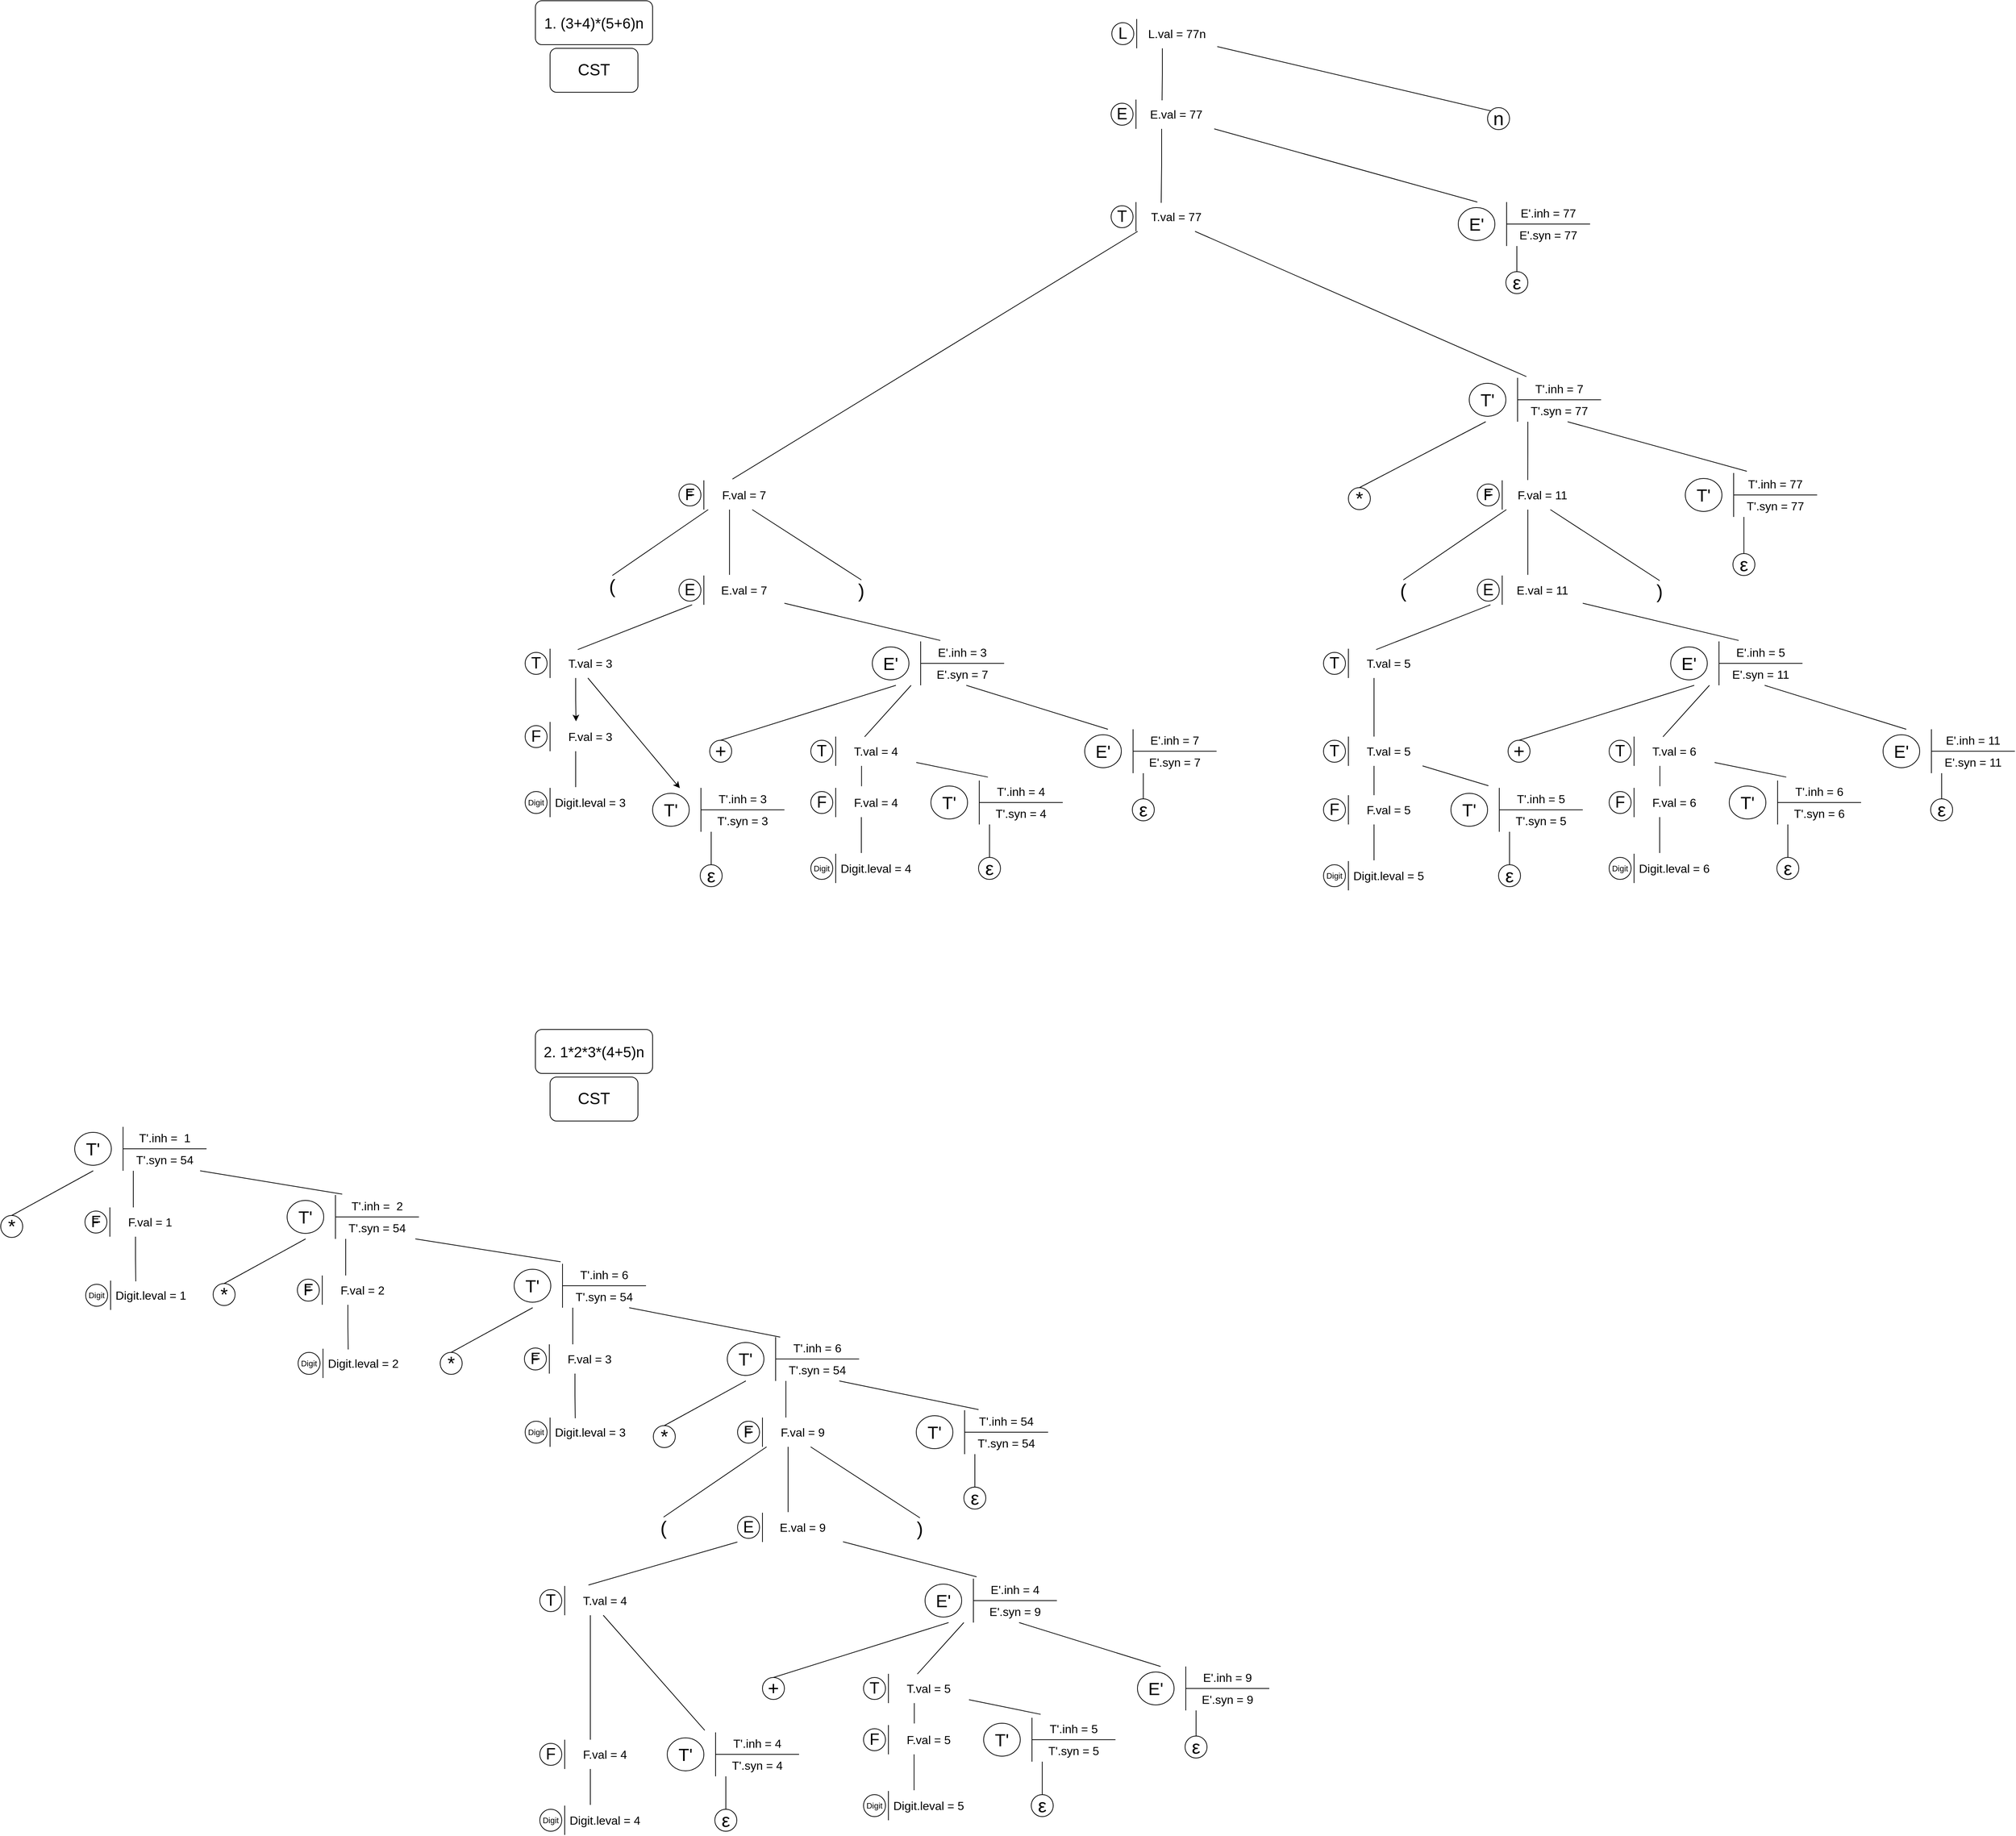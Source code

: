 <mxfile version="23.1.2" type="github">
  <diagram name="Page-1" id="XruOqkSzzyyk4dGT6c7B">
    <mxGraphModel dx="3667" dy="767" grid="1" gridSize="10" guides="1" tooltips="1" connect="1" arrows="1" fold="1" page="1" pageScale="1" pageWidth="2200" pageHeight="1300" math="0" shadow="0">
      <root>
        <mxCell id="0" />
        <mxCell id="1" parent="0" />
        <mxCell id="MOY61636h__48xmjPN0A-48" value="" style="group;pointerEvents=1;strokeColor=none;align=center;verticalAlign=middle;fontFamily=Helvetica;fontSize=16;fontColor=default;fillColor=none;html=1;" parent="1" vertex="1" connectable="0">
          <mxGeometry x="70.0" y="1130" width="150" height="40" as="geometry" />
        </mxCell>
        <mxCell id="MOY61636h__48xmjPN0A-49" value="" style="shape=table;startSize=0;container=1;collapsible=0;childLayout=tableLayout;fontSize=16;strokeColor=default;align=center;verticalAlign=middle;fontFamily=Helvetica;fontColor=default;fillColor=default;html=1;rowLines=0;columnLines=1;swimlaneBody=1;swimlaneHead=1;horizontal=1;top=0;bottom=0;left=0;right=0;pointerEvents=1;" parent="MOY61636h__48xmjPN0A-48" vertex="1">
          <mxGeometry width="150" height="40" as="geometry" />
        </mxCell>
        <mxCell id="MOY61636h__48xmjPN0A-50" value="" style="shape=tableRow;horizontal=0;startSize=0;swimlaneHead=0;swimlaneBody=0;strokeColor=inherit;top=0;left=0;bottom=0;right=0;collapsible=0;dropTarget=0;fillColor=none;points=[[0,0.5],[1,0.5]];portConstraint=eastwest;fontSize=16;align=center;verticalAlign=middle;fontFamily=Helvetica;fontColor=default;html=1;pointerEvents=1;" parent="MOY61636h__48xmjPN0A-49" vertex="1">
          <mxGeometry width="150" height="40" as="geometry" />
        </mxCell>
        <mxCell id="MOY61636h__48xmjPN0A-51" value="" style="shape=partialRectangle;html=1;whiteSpace=wrap;connectable=0;strokeColor=inherit;overflow=hidden;fillColor=none;top=0;left=0;bottom=0;right=0;pointerEvents=1;fontSize=16;align=center;verticalAlign=middle;fontFamily=Helvetica;fontColor=default;" parent="MOY61636h__48xmjPN0A-50" vertex="1">
          <mxGeometry width="40" height="40" as="geometry">
            <mxRectangle width="40" height="40" as="alternateBounds" />
          </mxGeometry>
        </mxCell>
        <mxCell id="MOY61636h__48xmjPN0A-52" value="Digit.leval = 3" style="shape=partialRectangle;html=1;whiteSpace=wrap;connectable=0;strokeColor=inherit;overflow=hidden;fillColor=none;top=0;left=0;bottom=0;right=0;pointerEvents=1;fontSize=16;align=center;verticalAlign=middle;fontFamily=Helvetica;fontColor=default;" parent="MOY61636h__48xmjPN0A-50" vertex="1">
          <mxGeometry x="40" width="110" height="40" as="geometry">
            <mxRectangle width="110" height="40" as="alternateBounds" />
          </mxGeometry>
        </mxCell>
        <mxCell id="MOY61636h__48xmjPN0A-53" value="Digit" style="ellipse;whiteSpace=wrap;html=1;fontSize=11;pointerEvents=1;strokeColor=default;align=center;verticalAlign=middle;fontFamily=Helvetica;fontColor=default;fillColor=none;" parent="MOY61636h__48xmjPN0A-48" vertex="1">
          <mxGeometry x="6" y="5" width="30" height="30" as="geometry" />
        </mxCell>
        <mxCell id="MOY61636h__48xmjPN0A-55" value="F" style="group;pointerEvents=1;strokeColor=none;align=center;verticalAlign=middle;fontFamily=Helvetica;fontSize=16;fontColor=default;fillColor=none;html=1;" parent="1" vertex="1" connectable="0">
          <mxGeometry x="70.0" y="1040" width="150" height="40" as="geometry" />
        </mxCell>
        <mxCell id="MOY61636h__48xmjPN0A-56" value="" style="shape=table;startSize=0;container=1;collapsible=0;childLayout=tableLayout;fontSize=16;strokeColor=default;align=center;verticalAlign=middle;fontFamily=Helvetica;fontColor=default;fillColor=default;html=1;rowLines=0;columnLines=1;swimlaneBody=1;swimlaneHead=1;horizontal=1;top=0;bottom=0;left=0;right=0;pointerEvents=1;" parent="MOY61636h__48xmjPN0A-55" vertex="1">
          <mxGeometry width="150" height="40" as="geometry" />
        </mxCell>
        <mxCell id="MOY61636h__48xmjPN0A-57" value="" style="shape=tableRow;horizontal=0;startSize=0;swimlaneHead=0;swimlaneBody=0;strokeColor=inherit;top=0;left=0;bottom=0;right=0;collapsible=0;dropTarget=0;fillColor=none;points=[[0,0.5],[1,0.5]];portConstraint=eastwest;fontSize=16;align=center;verticalAlign=middle;fontFamily=Helvetica;fontColor=default;html=1;pointerEvents=1;" parent="MOY61636h__48xmjPN0A-56" vertex="1">
          <mxGeometry width="150" height="40" as="geometry" />
        </mxCell>
        <mxCell id="MOY61636h__48xmjPN0A-58" value="" style="shape=partialRectangle;html=1;whiteSpace=wrap;connectable=0;strokeColor=inherit;overflow=hidden;fillColor=none;top=0;left=0;bottom=0;right=0;pointerEvents=1;fontSize=16;align=center;verticalAlign=middle;fontFamily=Helvetica;fontColor=default;" parent="MOY61636h__48xmjPN0A-57" vertex="1">
          <mxGeometry width="40" height="40" as="geometry">
            <mxRectangle width="40" height="40" as="alternateBounds" />
          </mxGeometry>
        </mxCell>
        <mxCell id="MOY61636h__48xmjPN0A-59" value="F.val = 3" style="shape=partialRectangle;html=1;whiteSpace=wrap;connectable=0;strokeColor=inherit;overflow=hidden;fillColor=none;top=0;left=0;bottom=0;right=0;pointerEvents=1;fontSize=16;align=center;verticalAlign=middle;fontFamily=Helvetica;fontColor=default;" parent="MOY61636h__48xmjPN0A-57" vertex="1">
          <mxGeometry x="40" width="110" height="40" as="geometry">
            <mxRectangle width="110" height="40" as="alternateBounds" />
          </mxGeometry>
        </mxCell>
        <mxCell id="MOY61636h__48xmjPN0A-60" value="F" style="ellipse;whiteSpace=wrap;html=1;fontSize=22;pointerEvents=1;strokeColor=default;align=center;verticalAlign=middle;fontFamily=Helvetica;fontColor=default;fillColor=none;" parent="MOY61636h__48xmjPN0A-55" vertex="1">
          <mxGeometry x="6" y="5" width="30" height="30" as="geometry" />
        </mxCell>
        <mxCell id="MOY61636h__48xmjPN0A-61" value="" style="group" parent="1" vertex="1" connectable="0">
          <mxGeometry x="230" y="1130" width="200" height="60" as="geometry" />
        </mxCell>
        <mxCell id="MOY61636h__48xmjPN0A-62" value="" style="shape=table;startSize=0;container=1;collapsible=0;childLayout=tableLayout;fontSize=16;strokeColor=default;rowLines=1;swimlaneBody=1;top=0;bottom=0;left=0;right=0;" parent="MOY61636h__48xmjPN0A-61" vertex="1">
          <mxGeometry width="200" height="60" as="geometry" />
        </mxCell>
        <mxCell id="MOY61636h__48xmjPN0A-63" value="" style="shape=tableRow;horizontal=0;startSize=0;swimlaneHead=0;swimlaneBody=0;strokeColor=inherit;top=0;left=0;bottom=0;right=0;collapsible=0;dropTarget=0;fillColor=none;points=[[0,0.5],[1,0.5]];portConstraint=eastwest;fontSize=16;" parent="MOY61636h__48xmjPN0A-62" vertex="1">
          <mxGeometry width="200" height="30" as="geometry" />
        </mxCell>
        <mxCell id="MOY61636h__48xmjPN0A-64" value="" style="shape=partialRectangle;html=1;whiteSpace=wrap;connectable=0;strokeColor=inherit;overflow=hidden;fillColor=none;top=0;left=0;bottom=0;right=0;pointerEvents=1;fontSize=16;rowspan=2;colspan=2;" parent="MOY61636h__48xmjPN0A-63" vertex="1">
          <mxGeometry width="86" height="60" as="geometry">
            <mxRectangle width="66" height="30" as="alternateBounds" />
          </mxGeometry>
        </mxCell>
        <mxCell id="MOY61636h__48xmjPN0A-65" value="" style="shape=partialRectangle;html=1;whiteSpace=wrap;connectable=0;strokeColor=inherit;overflow=hidden;fillColor=none;top=0;left=0;bottom=0;right=0;pointerEvents=1;fontSize=16;" parent="MOY61636h__48xmjPN0A-63" vertex="1" visible="0">
          <mxGeometry x="66" width="20" height="30" as="geometry">
            <mxRectangle width="20" height="30" as="alternateBounds" />
          </mxGeometry>
        </mxCell>
        <mxCell id="MOY61636h__48xmjPN0A-66" value="T&#39;.inh = 3" style="shape=partialRectangle;html=1;whiteSpace=wrap;connectable=0;strokeColor=inherit;overflow=hidden;fillColor=none;top=0;left=0;bottom=0;right=0;pointerEvents=1;fontSize=16;" parent="MOY61636h__48xmjPN0A-63" vertex="1">
          <mxGeometry x="86" width="114" height="30" as="geometry">
            <mxRectangle width="114" height="30" as="alternateBounds" />
          </mxGeometry>
        </mxCell>
        <mxCell id="MOY61636h__48xmjPN0A-67" value="" style="shape=tableRow;horizontal=0;startSize=0;swimlaneHead=0;swimlaneBody=0;strokeColor=inherit;top=0;left=0;bottom=0;right=0;collapsible=0;dropTarget=0;fillColor=none;points=[[0,0.5],[1,0.5]];portConstraint=eastwest;fontSize=16;" parent="MOY61636h__48xmjPN0A-62" vertex="1">
          <mxGeometry y="30" width="200" height="30" as="geometry" />
        </mxCell>
        <mxCell id="MOY61636h__48xmjPN0A-68" value="" style="shape=partialRectangle;html=1;whiteSpace=wrap;connectable=0;strokeColor=inherit;overflow=hidden;fillColor=none;top=0;left=0;bottom=0;right=0;pointerEvents=1;fontSize=16;" parent="MOY61636h__48xmjPN0A-67" vertex="1" visible="0">
          <mxGeometry width="66" height="30" as="geometry">
            <mxRectangle width="66" height="30" as="alternateBounds" />
          </mxGeometry>
        </mxCell>
        <mxCell id="MOY61636h__48xmjPN0A-69" value="" style="shape=partialRectangle;html=1;whiteSpace=wrap;connectable=0;strokeColor=inherit;overflow=hidden;fillColor=none;top=0;left=0;bottom=0;right=0;pointerEvents=1;fontSize=16;" parent="MOY61636h__48xmjPN0A-67" vertex="1" visible="0">
          <mxGeometry x="66" width="20" height="30" as="geometry">
            <mxRectangle width="20" height="30" as="alternateBounds" />
          </mxGeometry>
        </mxCell>
        <mxCell id="MOY61636h__48xmjPN0A-70" value="T&#39;.syn = 3" style="shape=partialRectangle;html=1;whiteSpace=wrap;connectable=0;strokeColor=inherit;overflow=hidden;fillColor=none;top=0;left=0;bottom=0;right=0;pointerEvents=1;fontSize=16;" parent="MOY61636h__48xmjPN0A-67" vertex="1">
          <mxGeometry x="86" width="114" height="30" as="geometry">
            <mxRectangle width="114" height="30" as="alternateBounds" />
          </mxGeometry>
        </mxCell>
        <mxCell id="MOY61636h__48xmjPN0A-71" value="&lt;font style=&quot;font-size: 24px;&quot;&gt;T&#39;&lt;/font&gt;" style="ellipse;whiteSpace=wrap;html=1;fontSize=26;pointerEvents=1;strokeColor=default;align=center;verticalAlign=middle;fontFamily=Helvetica;fontColor=default;fillColor=none;" parent="MOY61636h__48xmjPN0A-61" vertex="1">
          <mxGeometry x="20" y="7.5" width="50" height="45" as="geometry" />
        </mxCell>
        <mxCell id="MOY61636h__48xmjPN0A-78" value="ε" style="ellipse;whiteSpace=wrap;html=1;fontSize=26;pointerEvents=1;strokeColor=inherit;align=center;verticalAlign=middle;fontFamily=Helvetica;fontColor=default;fillColor=none;" parent="1" vertex="1">
          <mxGeometry x="315.0" y="1235" width="30" height="30" as="geometry" />
        </mxCell>
        <mxCell id="MOY61636h__48xmjPN0A-79" style="edgeStyle=orthogonalEdgeStyle;rounded=0;orthogonalLoop=1;jettySize=auto;html=1;entryX=0.5;entryY=0;entryDx=0;entryDy=0;endArrow=none;endFill=0;" parent="1" source="MOY61636h__48xmjPN0A-62" target="MOY61636h__48xmjPN0A-78" edge="1">
          <mxGeometry relative="1" as="geometry" />
        </mxCell>
        <mxCell id="MOY61636h__48xmjPN0A-80" style="edgeStyle=orthogonalEdgeStyle;rounded=0;orthogonalLoop=1;jettySize=auto;html=1;entryX=0.5;entryY=-0.024;entryDx=0;entryDy=0;entryPerimeter=0;endArrow=none;endFill=0;" parent="1" source="MOY61636h__48xmjPN0A-56" target="MOY61636h__48xmjPN0A-50" edge="1">
          <mxGeometry relative="1" as="geometry">
            <mxPoint x="145" y="1120" as="targetPoint" />
          </mxGeometry>
        </mxCell>
        <mxCell id="MOY61636h__48xmjPN0A-94" value="+" style="ellipse;whiteSpace=wrap;html=1;fontSize=26;pointerEvents=1;strokeColor=inherit;align=center;verticalAlign=middle;fontFamily=Helvetica;fontColor=default;fillColor=none;" parent="1" vertex="1">
          <mxGeometry x="328.0" y="1065" width="30" height="30" as="geometry" />
        </mxCell>
        <mxCell id="MOY61636h__48xmjPN0A-95" value="" style="group" parent="1" vertex="1" connectable="0">
          <mxGeometry x="530" y="930" width="200" height="60" as="geometry" />
        </mxCell>
        <mxCell id="MOY61636h__48xmjPN0A-96" value="" style="shape=table;startSize=0;container=1;collapsible=0;childLayout=tableLayout;fontSize=16;strokeColor=default;rowLines=1;swimlaneBody=1;top=0;bottom=0;left=0;right=0;" parent="MOY61636h__48xmjPN0A-95" vertex="1">
          <mxGeometry width="200" height="60" as="geometry" />
        </mxCell>
        <mxCell id="MOY61636h__48xmjPN0A-97" value="" style="shape=tableRow;horizontal=0;startSize=0;swimlaneHead=0;swimlaneBody=0;strokeColor=inherit;top=0;left=0;bottom=0;right=0;collapsible=0;dropTarget=0;fillColor=none;points=[[0,0.5],[1,0.5]];portConstraint=eastwest;fontSize=16;" parent="MOY61636h__48xmjPN0A-96" vertex="1">
          <mxGeometry width="200" height="30" as="geometry" />
        </mxCell>
        <mxCell id="MOY61636h__48xmjPN0A-98" value="" style="shape=partialRectangle;html=1;whiteSpace=wrap;connectable=0;strokeColor=inherit;overflow=hidden;fillColor=none;top=0;left=0;bottom=0;right=0;pointerEvents=1;fontSize=16;rowspan=2;colspan=2;" parent="MOY61636h__48xmjPN0A-97" vertex="1">
          <mxGeometry width="86" height="60" as="geometry">
            <mxRectangle width="66" height="30" as="alternateBounds" />
          </mxGeometry>
        </mxCell>
        <mxCell id="MOY61636h__48xmjPN0A-99" value="" style="shape=partialRectangle;html=1;whiteSpace=wrap;connectable=0;strokeColor=inherit;overflow=hidden;fillColor=none;top=0;left=0;bottom=0;right=0;pointerEvents=1;fontSize=16;" parent="MOY61636h__48xmjPN0A-97" vertex="1" visible="0">
          <mxGeometry x="66" width="20" height="30" as="geometry">
            <mxRectangle width="20" height="30" as="alternateBounds" />
          </mxGeometry>
        </mxCell>
        <mxCell id="MOY61636h__48xmjPN0A-100" value="E&#39;.inh = 3" style="shape=partialRectangle;html=1;whiteSpace=wrap;connectable=0;strokeColor=inherit;overflow=hidden;fillColor=none;top=0;left=0;bottom=0;right=0;pointerEvents=1;fontSize=16;" parent="MOY61636h__48xmjPN0A-97" vertex="1">
          <mxGeometry x="86" width="114" height="30" as="geometry">
            <mxRectangle width="114" height="30" as="alternateBounds" />
          </mxGeometry>
        </mxCell>
        <mxCell id="MOY61636h__48xmjPN0A-101" value="" style="shape=tableRow;horizontal=0;startSize=0;swimlaneHead=0;swimlaneBody=0;strokeColor=inherit;top=0;left=0;bottom=0;right=0;collapsible=0;dropTarget=0;fillColor=none;points=[[0,0.5],[1,0.5]];portConstraint=eastwest;fontSize=16;" parent="MOY61636h__48xmjPN0A-96" vertex="1">
          <mxGeometry y="30" width="200" height="30" as="geometry" />
        </mxCell>
        <mxCell id="MOY61636h__48xmjPN0A-102" value="" style="shape=partialRectangle;html=1;whiteSpace=wrap;connectable=0;strokeColor=inherit;overflow=hidden;fillColor=none;top=0;left=0;bottom=0;right=0;pointerEvents=1;fontSize=16;" parent="MOY61636h__48xmjPN0A-101" vertex="1" visible="0">
          <mxGeometry width="66" height="30" as="geometry">
            <mxRectangle width="66" height="30" as="alternateBounds" />
          </mxGeometry>
        </mxCell>
        <mxCell id="MOY61636h__48xmjPN0A-103" value="" style="shape=partialRectangle;html=1;whiteSpace=wrap;connectable=0;strokeColor=inherit;overflow=hidden;fillColor=none;top=0;left=0;bottom=0;right=0;pointerEvents=1;fontSize=16;" parent="MOY61636h__48xmjPN0A-101" vertex="1" visible="0">
          <mxGeometry x="66" width="20" height="30" as="geometry">
            <mxRectangle width="20" height="30" as="alternateBounds" />
          </mxGeometry>
        </mxCell>
        <mxCell id="MOY61636h__48xmjPN0A-104" value="E&#39;.syn = 7" style="shape=partialRectangle;html=1;whiteSpace=wrap;connectable=0;strokeColor=inherit;overflow=hidden;fillColor=none;top=0;left=0;bottom=0;right=0;pointerEvents=1;fontSize=16;" parent="MOY61636h__48xmjPN0A-101" vertex="1">
          <mxGeometry x="86" width="114" height="30" as="geometry">
            <mxRectangle width="114" height="30" as="alternateBounds" />
          </mxGeometry>
        </mxCell>
        <mxCell id="MOY61636h__48xmjPN0A-105" value="&lt;font style=&quot;font-size: 24px;&quot;&gt;E&#39;&lt;/font&gt;" style="ellipse;whiteSpace=wrap;html=1;fontSize=26;pointerEvents=1;strokeColor=default;align=center;verticalAlign=middle;fontFamily=Helvetica;fontColor=default;fillColor=none;" parent="MOY61636h__48xmjPN0A-95" vertex="1">
          <mxGeometry x="20" y="7.5" width="50" height="45" as="geometry" />
        </mxCell>
        <mxCell id="MOY61636h__48xmjPN0A-106" value="" style="group;pointerEvents=1;strokeColor=none;align=center;verticalAlign=middle;fontFamily=Helvetica;fontSize=16;fontColor=default;fillColor=none;html=1;" parent="1" vertex="1" connectable="0">
          <mxGeometry x="460.0" y="1060" width="150" height="40" as="geometry" />
        </mxCell>
        <mxCell id="MOY61636h__48xmjPN0A-107" value="" style="shape=table;startSize=0;container=1;collapsible=0;childLayout=tableLayout;fontSize=16;strokeColor=default;align=center;verticalAlign=middle;fontFamily=Helvetica;fontColor=default;fillColor=default;html=1;rowLines=0;columnLines=1;swimlaneBody=1;swimlaneHead=1;horizontal=1;top=0;bottom=0;left=0;right=0;pointerEvents=1;" parent="MOY61636h__48xmjPN0A-106" vertex="1">
          <mxGeometry width="150" height="40" as="geometry" />
        </mxCell>
        <mxCell id="MOY61636h__48xmjPN0A-108" value="" style="shape=tableRow;horizontal=0;startSize=0;swimlaneHead=0;swimlaneBody=0;strokeColor=inherit;top=0;left=0;bottom=0;right=0;collapsible=0;dropTarget=0;fillColor=none;points=[[0,0.5],[1,0.5]];portConstraint=eastwest;fontSize=16;align=center;verticalAlign=middle;fontFamily=Helvetica;fontColor=default;html=1;pointerEvents=1;" parent="MOY61636h__48xmjPN0A-107" vertex="1">
          <mxGeometry width="150" height="40" as="geometry" />
        </mxCell>
        <mxCell id="MOY61636h__48xmjPN0A-109" value="" style="shape=partialRectangle;html=1;whiteSpace=wrap;connectable=0;strokeColor=inherit;overflow=hidden;fillColor=none;top=0;left=0;bottom=0;right=0;pointerEvents=1;fontSize=16;align=center;verticalAlign=middle;fontFamily=Helvetica;fontColor=default;" parent="MOY61636h__48xmjPN0A-108" vertex="1">
          <mxGeometry width="40" height="40" as="geometry">
            <mxRectangle width="40" height="40" as="alternateBounds" />
          </mxGeometry>
        </mxCell>
        <mxCell id="MOY61636h__48xmjPN0A-110" value="T.val = 4" style="shape=partialRectangle;html=1;whiteSpace=wrap;connectable=0;strokeColor=inherit;overflow=hidden;fillColor=none;top=0;left=0;bottom=0;right=0;pointerEvents=1;fontSize=16;align=center;verticalAlign=middle;fontFamily=Helvetica;fontColor=default;" parent="MOY61636h__48xmjPN0A-108" vertex="1">
          <mxGeometry x="40" width="110" height="40" as="geometry">
            <mxRectangle width="110" height="40" as="alternateBounds" />
          </mxGeometry>
        </mxCell>
        <mxCell id="MOY61636h__48xmjPN0A-111" value="T" style="ellipse;whiteSpace=wrap;html=1;fontSize=22;pointerEvents=1;strokeColor=default;align=center;verticalAlign=middle;fontFamily=Helvetica;fontColor=default;fillColor=none;" parent="MOY61636h__48xmjPN0A-106" vertex="1">
          <mxGeometry x="6" y="5" width="30" height="30" as="geometry" />
        </mxCell>
        <mxCell id="MOY61636h__48xmjPN0A-112" value="" style="group;pointerEvents=1;strokeColor=none;align=center;verticalAlign=middle;fontFamily=Helvetica;fontSize=16;fontColor=default;fillColor=none;html=1;" parent="1" vertex="1" connectable="0">
          <mxGeometry x="70.0" y="940" width="150" height="40" as="geometry" />
        </mxCell>
        <mxCell id="MOY61636h__48xmjPN0A-113" value="" style="shape=table;startSize=0;container=1;collapsible=0;childLayout=tableLayout;fontSize=16;strokeColor=default;align=center;verticalAlign=middle;fontFamily=Helvetica;fontColor=default;fillColor=default;html=1;rowLines=0;columnLines=1;swimlaneBody=1;swimlaneHead=1;horizontal=1;top=0;bottom=0;left=0;right=0;pointerEvents=1;" parent="MOY61636h__48xmjPN0A-112" vertex="1">
          <mxGeometry width="150" height="40" as="geometry" />
        </mxCell>
        <mxCell id="MOY61636h__48xmjPN0A-114" value="" style="shape=tableRow;horizontal=0;startSize=0;swimlaneHead=0;swimlaneBody=0;strokeColor=inherit;top=0;left=0;bottom=0;right=0;collapsible=0;dropTarget=0;fillColor=none;points=[[0,0.5],[1,0.5]];portConstraint=eastwest;fontSize=16;align=center;verticalAlign=middle;fontFamily=Helvetica;fontColor=default;html=1;pointerEvents=1;" parent="MOY61636h__48xmjPN0A-113" vertex="1">
          <mxGeometry width="150" height="40" as="geometry" />
        </mxCell>
        <mxCell id="MOY61636h__48xmjPN0A-115" value="" style="shape=partialRectangle;html=1;whiteSpace=wrap;connectable=0;strokeColor=inherit;overflow=hidden;fillColor=none;top=0;left=0;bottom=0;right=0;pointerEvents=1;fontSize=16;align=center;verticalAlign=middle;fontFamily=Helvetica;fontColor=default;" parent="MOY61636h__48xmjPN0A-114" vertex="1">
          <mxGeometry width="40" height="40" as="geometry">
            <mxRectangle width="40" height="40" as="alternateBounds" />
          </mxGeometry>
        </mxCell>
        <mxCell id="MOY61636h__48xmjPN0A-116" value="T.val = 3" style="shape=partialRectangle;html=1;whiteSpace=wrap;connectable=0;strokeColor=inherit;overflow=hidden;fillColor=none;top=0;left=0;bottom=0;right=0;pointerEvents=1;fontSize=16;align=center;verticalAlign=middle;fontFamily=Helvetica;fontColor=default;" parent="MOY61636h__48xmjPN0A-114" vertex="1">
          <mxGeometry x="40" width="110" height="40" as="geometry">
            <mxRectangle width="110" height="40" as="alternateBounds" />
          </mxGeometry>
        </mxCell>
        <mxCell id="MOY61636h__48xmjPN0A-117" value="T" style="ellipse;whiteSpace=wrap;html=1;fontSize=22;pointerEvents=1;strokeColor=default;align=center;verticalAlign=middle;fontFamily=Helvetica;fontColor=default;fillColor=none;" parent="MOY61636h__48xmjPN0A-112" vertex="1">
          <mxGeometry x="6" y="5" width="30" height="30" as="geometry" />
        </mxCell>
        <mxCell id="MOY61636h__48xmjPN0A-124" value="" style="group;pointerEvents=1;strokeColor=none;align=center;verticalAlign=middle;fontFamily=Helvetica;fontSize=16;fontColor=default;fillColor=none;html=1;" parent="1" vertex="1" connectable="0">
          <mxGeometry x="460.0" y="1220" width="150" height="40" as="geometry" />
        </mxCell>
        <mxCell id="MOY61636h__48xmjPN0A-125" value="" style="shape=table;startSize=0;container=1;collapsible=0;childLayout=tableLayout;fontSize=16;strokeColor=default;align=center;verticalAlign=middle;fontFamily=Helvetica;fontColor=default;fillColor=default;html=1;rowLines=0;columnLines=1;swimlaneBody=1;swimlaneHead=1;horizontal=1;top=0;bottom=0;left=0;right=0;pointerEvents=1;" parent="MOY61636h__48xmjPN0A-124" vertex="1">
          <mxGeometry width="150" height="40" as="geometry" />
        </mxCell>
        <mxCell id="MOY61636h__48xmjPN0A-126" value="" style="shape=tableRow;horizontal=0;startSize=0;swimlaneHead=0;swimlaneBody=0;strokeColor=inherit;top=0;left=0;bottom=0;right=0;collapsible=0;dropTarget=0;fillColor=none;points=[[0,0.5],[1,0.5]];portConstraint=eastwest;fontSize=16;align=center;verticalAlign=middle;fontFamily=Helvetica;fontColor=default;html=1;pointerEvents=1;" parent="MOY61636h__48xmjPN0A-125" vertex="1">
          <mxGeometry width="150" height="40" as="geometry" />
        </mxCell>
        <mxCell id="MOY61636h__48xmjPN0A-127" value="" style="shape=partialRectangle;html=1;whiteSpace=wrap;connectable=0;strokeColor=inherit;overflow=hidden;fillColor=none;top=0;left=0;bottom=0;right=0;pointerEvents=1;fontSize=16;align=center;verticalAlign=middle;fontFamily=Helvetica;fontColor=default;" parent="MOY61636h__48xmjPN0A-126" vertex="1">
          <mxGeometry width="40" height="40" as="geometry">
            <mxRectangle width="40" height="40" as="alternateBounds" />
          </mxGeometry>
        </mxCell>
        <mxCell id="MOY61636h__48xmjPN0A-128" value="Digit.leval = 4" style="shape=partialRectangle;html=1;whiteSpace=wrap;connectable=0;strokeColor=inherit;overflow=hidden;fillColor=none;top=0;left=0;bottom=0;right=0;pointerEvents=1;fontSize=16;align=center;verticalAlign=middle;fontFamily=Helvetica;fontColor=default;" parent="MOY61636h__48xmjPN0A-126" vertex="1">
          <mxGeometry x="40" width="110" height="40" as="geometry">
            <mxRectangle width="110" height="40" as="alternateBounds" />
          </mxGeometry>
        </mxCell>
        <mxCell id="MOY61636h__48xmjPN0A-129" value="Digit" style="ellipse;whiteSpace=wrap;html=1;fontSize=11;pointerEvents=1;strokeColor=default;align=center;verticalAlign=middle;fontFamily=Helvetica;fontColor=default;fillColor=none;" parent="MOY61636h__48xmjPN0A-124" vertex="1">
          <mxGeometry x="6" y="5" width="30" height="30" as="geometry" />
        </mxCell>
        <mxCell id="MOY61636h__48xmjPN0A-130" value="F" style="group;pointerEvents=1;strokeColor=none;align=center;verticalAlign=middle;fontFamily=Helvetica;fontSize=16;fontColor=default;fillColor=none;html=1;" parent="1" vertex="1" connectable="0">
          <mxGeometry x="460.0" y="1130" width="150" height="40" as="geometry" />
        </mxCell>
        <mxCell id="MOY61636h__48xmjPN0A-131" value="" style="shape=table;startSize=0;container=1;collapsible=0;childLayout=tableLayout;fontSize=16;strokeColor=default;align=center;verticalAlign=middle;fontFamily=Helvetica;fontColor=default;fillColor=default;html=1;rowLines=0;columnLines=1;swimlaneBody=1;swimlaneHead=1;horizontal=1;top=0;bottom=0;left=0;right=0;pointerEvents=1;" parent="MOY61636h__48xmjPN0A-130" vertex="1">
          <mxGeometry width="150" height="40" as="geometry" />
        </mxCell>
        <mxCell id="MOY61636h__48xmjPN0A-132" value="" style="shape=tableRow;horizontal=0;startSize=0;swimlaneHead=0;swimlaneBody=0;strokeColor=inherit;top=0;left=0;bottom=0;right=0;collapsible=0;dropTarget=0;fillColor=none;points=[[0,0.5],[1,0.5]];portConstraint=eastwest;fontSize=16;align=center;verticalAlign=middle;fontFamily=Helvetica;fontColor=default;html=1;pointerEvents=1;" parent="MOY61636h__48xmjPN0A-131" vertex="1">
          <mxGeometry width="150" height="40" as="geometry" />
        </mxCell>
        <mxCell id="MOY61636h__48xmjPN0A-133" value="" style="shape=partialRectangle;html=1;whiteSpace=wrap;connectable=0;strokeColor=inherit;overflow=hidden;fillColor=none;top=0;left=0;bottom=0;right=0;pointerEvents=1;fontSize=16;align=center;verticalAlign=middle;fontFamily=Helvetica;fontColor=default;" parent="MOY61636h__48xmjPN0A-132" vertex="1">
          <mxGeometry width="40" height="40" as="geometry">
            <mxRectangle width="40" height="40" as="alternateBounds" />
          </mxGeometry>
        </mxCell>
        <mxCell id="MOY61636h__48xmjPN0A-134" value="F.val = 4" style="shape=partialRectangle;html=1;whiteSpace=wrap;connectable=0;strokeColor=inherit;overflow=hidden;fillColor=none;top=0;left=0;bottom=0;right=0;pointerEvents=1;fontSize=16;align=center;verticalAlign=middle;fontFamily=Helvetica;fontColor=default;" parent="MOY61636h__48xmjPN0A-132" vertex="1">
          <mxGeometry x="40" width="110" height="40" as="geometry">
            <mxRectangle width="110" height="40" as="alternateBounds" />
          </mxGeometry>
        </mxCell>
        <mxCell id="MOY61636h__48xmjPN0A-135" value="F" style="ellipse;whiteSpace=wrap;html=1;fontSize=22;pointerEvents=1;strokeColor=default;align=center;verticalAlign=middle;fontFamily=Helvetica;fontColor=default;fillColor=none;" parent="MOY61636h__48xmjPN0A-130" vertex="1">
          <mxGeometry x="6" y="5" width="30" height="30" as="geometry" />
        </mxCell>
        <mxCell id="MOY61636h__48xmjPN0A-136" style="edgeStyle=orthogonalEdgeStyle;rounded=0;orthogonalLoop=1;jettySize=auto;html=1;entryX=0.5;entryY=-0.024;entryDx=0;entryDy=0;entryPerimeter=0;endArrow=none;endFill=0;" parent="1" source="MOY61636h__48xmjPN0A-131" target="MOY61636h__48xmjPN0A-126" edge="1">
          <mxGeometry relative="1" as="geometry">
            <mxPoint x="535" y="1210" as="targetPoint" />
          </mxGeometry>
        </mxCell>
        <mxCell id="MOY61636h__48xmjPN0A-137" value="" style="group" parent="1" vertex="1" connectable="0">
          <mxGeometry x="610" y="1120" width="200" height="60" as="geometry" />
        </mxCell>
        <mxCell id="MOY61636h__48xmjPN0A-138" value="" style="shape=table;startSize=0;container=1;collapsible=0;childLayout=tableLayout;fontSize=16;strokeColor=default;rowLines=1;swimlaneBody=1;top=0;bottom=0;left=0;right=0;" parent="MOY61636h__48xmjPN0A-137" vertex="1">
          <mxGeometry width="200" height="60" as="geometry" />
        </mxCell>
        <mxCell id="MOY61636h__48xmjPN0A-139" value="" style="shape=tableRow;horizontal=0;startSize=0;swimlaneHead=0;swimlaneBody=0;strokeColor=inherit;top=0;left=0;bottom=0;right=0;collapsible=0;dropTarget=0;fillColor=none;points=[[0,0.5],[1,0.5]];portConstraint=eastwest;fontSize=16;" parent="MOY61636h__48xmjPN0A-138" vertex="1">
          <mxGeometry width="200" height="30" as="geometry" />
        </mxCell>
        <mxCell id="MOY61636h__48xmjPN0A-140" value="" style="shape=partialRectangle;html=1;whiteSpace=wrap;connectable=0;strokeColor=inherit;overflow=hidden;fillColor=none;top=0;left=0;bottom=0;right=0;pointerEvents=1;fontSize=16;rowspan=2;colspan=2;" parent="MOY61636h__48xmjPN0A-139" vertex="1">
          <mxGeometry width="86" height="60" as="geometry">
            <mxRectangle width="66" height="30" as="alternateBounds" />
          </mxGeometry>
        </mxCell>
        <mxCell id="MOY61636h__48xmjPN0A-141" value="" style="shape=partialRectangle;html=1;whiteSpace=wrap;connectable=0;strokeColor=inherit;overflow=hidden;fillColor=none;top=0;left=0;bottom=0;right=0;pointerEvents=1;fontSize=16;" parent="MOY61636h__48xmjPN0A-139" vertex="1" visible="0">
          <mxGeometry x="66" width="20" height="30" as="geometry">
            <mxRectangle width="20" height="30" as="alternateBounds" />
          </mxGeometry>
        </mxCell>
        <mxCell id="MOY61636h__48xmjPN0A-142" value="T&#39;.inh = 4" style="shape=partialRectangle;html=1;whiteSpace=wrap;connectable=0;strokeColor=inherit;overflow=hidden;fillColor=none;top=0;left=0;bottom=0;right=0;pointerEvents=1;fontSize=16;" parent="MOY61636h__48xmjPN0A-139" vertex="1">
          <mxGeometry x="86" width="114" height="30" as="geometry">
            <mxRectangle width="114" height="30" as="alternateBounds" />
          </mxGeometry>
        </mxCell>
        <mxCell id="MOY61636h__48xmjPN0A-143" value="" style="shape=tableRow;horizontal=0;startSize=0;swimlaneHead=0;swimlaneBody=0;strokeColor=inherit;top=0;left=0;bottom=0;right=0;collapsible=0;dropTarget=0;fillColor=none;points=[[0,0.5],[1,0.5]];portConstraint=eastwest;fontSize=16;" parent="MOY61636h__48xmjPN0A-138" vertex="1">
          <mxGeometry y="30" width="200" height="30" as="geometry" />
        </mxCell>
        <mxCell id="MOY61636h__48xmjPN0A-144" value="" style="shape=partialRectangle;html=1;whiteSpace=wrap;connectable=0;strokeColor=inherit;overflow=hidden;fillColor=none;top=0;left=0;bottom=0;right=0;pointerEvents=1;fontSize=16;" parent="MOY61636h__48xmjPN0A-143" vertex="1" visible="0">
          <mxGeometry width="66" height="30" as="geometry">
            <mxRectangle width="66" height="30" as="alternateBounds" />
          </mxGeometry>
        </mxCell>
        <mxCell id="MOY61636h__48xmjPN0A-145" value="" style="shape=partialRectangle;html=1;whiteSpace=wrap;connectable=0;strokeColor=inherit;overflow=hidden;fillColor=none;top=0;left=0;bottom=0;right=0;pointerEvents=1;fontSize=16;" parent="MOY61636h__48xmjPN0A-143" vertex="1" visible="0">
          <mxGeometry x="66" width="20" height="30" as="geometry">
            <mxRectangle width="20" height="30" as="alternateBounds" />
          </mxGeometry>
        </mxCell>
        <mxCell id="MOY61636h__48xmjPN0A-146" value="T&#39;.syn = 4" style="shape=partialRectangle;html=1;whiteSpace=wrap;connectable=0;strokeColor=inherit;overflow=hidden;fillColor=none;top=0;left=0;bottom=0;right=0;pointerEvents=1;fontSize=16;" parent="MOY61636h__48xmjPN0A-143" vertex="1">
          <mxGeometry x="86" width="114" height="30" as="geometry">
            <mxRectangle width="114" height="30" as="alternateBounds" />
          </mxGeometry>
        </mxCell>
        <mxCell id="MOY61636h__48xmjPN0A-147" value="&lt;font style=&quot;font-size: 24px;&quot;&gt;T&#39;&lt;/font&gt;" style="ellipse;whiteSpace=wrap;html=1;fontSize=26;pointerEvents=1;strokeColor=default;align=center;verticalAlign=middle;fontFamily=Helvetica;fontColor=default;fillColor=none;" parent="MOY61636h__48xmjPN0A-137" vertex="1">
          <mxGeometry x="20" y="7.5" width="50" height="45" as="geometry" />
        </mxCell>
        <mxCell id="MOY61636h__48xmjPN0A-148" value="ε" style="ellipse;whiteSpace=wrap;html=1;fontSize=26;pointerEvents=1;strokeColor=inherit;align=center;verticalAlign=middle;fontFamily=Helvetica;fontColor=default;fillColor=none;" parent="1" vertex="1">
          <mxGeometry x="695.0" y="1225" width="30" height="30" as="geometry" />
        </mxCell>
        <mxCell id="MOY61636h__48xmjPN0A-149" style="edgeStyle=orthogonalEdgeStyle;rounded=0;orthogonalLoop=1;jettySize=auto;html=1;entryX=0.5;entryY=0;entryDx=0;entryDy=0;endArrow=none;endFill=0;" parent="1" source="MOY61636h__48xmjPN0A-138" target="MOY61636h__48xmjPN0A-148" edge="1">
          <mxGeometry relative="1" as="geometry" />
        </mxCell>
        <mxCell id="MOY61636h__48xmjPN0A-150" value="" style="group" parent="1" vertex="1" connectable="0">
          <mxGeometry x="820" y="1050" width="200" height="60" as="geometry" />
        </mxCell>
        <mxCell id="MOY61636h__48xmjPN0A-151" value="" style="shape=table;startSize=0;container=1;collapsible=0;childLayout=tableLayout;fontSize=16;strokeColor=default;rowLines=1;swimlaneBody=1;top=0;bottom=0;left=0;right=0;" parent="MOY61636h__48xmjPN0A-150" vertex="1">
          <mxGeometry width="200" height="60" as="geometry" />
        </mxCell>
        <mxCell id="MOY61636h__48xmjPN0A-152" value="" style="shape=tableRow;horizontal=0;startSize=0;swimlaneHead=0;swimlaneBody=0;strokeColor=inherit;top=0;left=0;bottom=0;right=0;collapsible=0;dropTarget=0;fillColor=none;points=[[0,0.5],[1,0.5]];portConstraint=eastwest;fontSize=16;" parent="MOY61636h__48xmjPN0A-151" vertex="1">
          <mxGeometry width="200" height="30" as="geometry" />
        </mxCell>
        <mxCell id="MOY61636h__48xmjPN0A-153" value="" style="shape=partialRectangle;html=1;whiteSpace=wrap;connectable=0;strokeColor=inherit;overflow=hidden;fillColor=none;top=0;left=0;bottom=0;right=0;pointerEvents=1;fontSize=16;rowspan=2;colspan=2;" parent="MOY61636h__48xmjPN0A-152" vertex="1">
          <mxGeometry width="86" height="60" as="geometry">
            <mxRectangle width="66" height="30" as="alternateBounds" />
          </mxGeometry>
        </mxCell>
        <mxCell id="MOY61636h__48xmjPN0A-154" value="" style="shape=partialRectangle;html=1;whiteSpace=wrap;connectable=0;strokeColor=inherit;overflow=hidden;fillColor=none;top=0;left=0;bottom=0;right=0;pointerEvents=1;fontSize=16;" parent="MOY61636h__48xmjPN0A-152" vertex="1" visible="0">
          <mxGeometry x="66" width="20" height="30" as="geometry">
            <mxRectangle width="20" height="30" as="alternateBounds" />
          </mxGeometry>
        </mxCell>
        <mxCell id="MOY61636h__48xmjPN0A-155" value="E&#39;.inh = 7" style="shape=partialRectangle;html=1;whiteSpace=wrap;connectable=0;strokeColor=inherit;overflow=hidden;fillColor=none;top=0;left=0;bottom=0;right=0;pointerEvents=1;fontSize=16;" parent="MOY61636h__48xmjPN0A-152" vertex="1">
          <mxGeometry x="86" width="114" height="30" as="geometry">
            <mxRectangle width="114" height="30" as="alternateBounds" />
          </mxGeometry>
        </mxCell>
        <mxCell id="MOY61636h__48xmjPN0A-156" value="" style="shape=tableRow;horizontal=0;startSize=0;swimlaneHead=0;swimlaneBody=0;strokeColor=inherit;top=0;left=0;bottom=0;right=0;collapsible=0;dropTarget=0;fillColor=none;points=[[0,0.5],[1,0.5]];portConstraint=eastwest;fontSize=16;" parent="MOY61636h__48xmjPN0A-151" vertex="1">
          <mxGeometry y="30" width="200" height="30" as="geometry" />
        </mxCell>
        <mxCell id="MOY61636h__48xmjPN0A-157" value="" style="shape=partialRectangle;html=1;whiteSpace=wrap;connectable=0;strokeColor=inherit;overflow=hidden;fillColor=none;top=0;left=0;bottom=0;right=0;pointerEvents=1;fontSize=16;" parent="MOY61636h__48xmjPN0A-156" vertex="1" visible="0">
          <mxGeometry width="66" height="30" as="geometry">
            <mxRectangle width="66" height="30" as="alternateBounds" />
          </mxGeometry>
        </mxCell>
        <mxCell id="MOY61636h__48xmjPN0A-158" value="" style="shape=partialRectangle;html=1;whiteSpace=wrap;connectable=0;strokeColor=inherit;overflow=hidden;fillColor=none;top=0;left=0;bottom=0;right=0;pointerEvents=1;fontSize=16;" parent="MOY61636h__48xmjPN0A-156" vertex="1" visible="0">
          <mxGeometry x="66" width="20" height="30" as="geometry">
            <mxRectangle width="20" height="30" as="alternateBounds" />
          </mxGeometry>
        </mxCell>
        <mxCell id="MOY61636h__48xmjPN0A-159" value="E&#39;.syn = 7" style="shape=partialRectangle;html=1;whiteSpace=wrap;connectable=0;strokeColor=inherit;overflow=hidden;fillColor=none;top=0;left=0;bottom=0;right=0;pointerEvents=1;fontSize=16;" parent="MOY61636h__48xmjPN0A-156" vertex="1">
          <mxGeometry x="86" width="114" height="30" as="geometry">
            <mxRectangle width="114" height="30" as="alternateBounds" />
          </mxGeometry>
        </mxCell>
        <mxCell id="MOY61636h__48xmjPN0A-160" value="&lt;font style=&quot;font-size: 24px;&quot;&gt;E&#39;&lt;/font&gt;" style="ellipse;whiteSpace=wrap;html=1;fontSize=26;pointerEvents=1;strokeColor=default;align=center;verticalAlign=middle;fontFamily=Helvetica;fontColor=default;fillColor=none;" parent="MOY61636h__48xmjPN0A-150" vertex="1">
          <mxGeometry x="20" y="7.5" width="50" height="45" as="geometry" />
        </mxCell>
        <mxCell id="MOY61636h__48xmjPN0A-161" value="ε" style="ellipse;whiteSpace=wrap;html=1;fontSize=26;pointerEvents=1;strokeColor=inherit;align=center;verticalAlign=middle;fontFamily=Helvetica;fontColor=default;fillColor=none;" parent="1" vertex="1">
          <mxGeometry x="905.0" y="1145" width="30" height="30" as="geometry" />
        </mxCell>
        <mxCell id="MOY61636h__48xmjPN0A-162" style="edgeStyle=orthogonalEdgeStyle;shape=connector;rounded=0;orthogonalLoop=1;jettySize=auto;html=1;entryX=0.5;entryY=0;entryDx=0;entryDy=0;labelBackgroundColor=default;strokeColor=default;align=center;verticalAlign=middle;fontFamily=Helvetica;fontSize=11;fontColor=default;endArrow=none;endFill=0;" parent="1" source="MOY61636h__48xmjPN0A-151" target="MOY61636h__48xmjPN0A-161" edge="1">
          <mxGeometry relative="1" as="geometry" />
        </mxCell>
        <mxCell id="MOY61636h__48xmjPN0A-163" style="shape=connector;rounded=0;orthogonalLoop=1;jettySize=auto;html=1;labelBackgroundColor=default;strokeColor=default;align=center;verticalAlign=middle;fontFamily=Helvetica;fontSize=11;fontColor=default;endArrow=none;endFill=0;" parent="1" source="MOY61636h__48xmjPN0A-101" target="MOY61636h__48xmjPN0A-152" edge="1">
          <mxGeometry relative="1" as="geometry" />
        </mxCell>
        <mxCell id="MOY61636h__48xmjPN0A-164" style="shape=connector;rounded=0;orthogonalLoop=1;jettySize=auto;html=1;entryX=0.5;entryY=0;entryDx=0;entryDy=0;labelBackgroundColor=default;strokeColor=default;align=center;verticalAlign=middle;fontFamily=Helvetica;fontSize=11;fontColor=default;endArrow=none;endFill=0;" parent="1" source="MOY61636h__48xmjPN0A-101" target="MOY61636h__48xmjPN0A-94" edge="1">
          <mxGeometry relative="1" as="geometry" />
        </mxCell>
        <mxCell id="MOY61636h__48xmjPN0A-165" style="shape=connector;rounded=0;orthogonalLoop=1;jettySize=auto;html=1;entryX=0.53;entryY=0.008;entryDx=0;entryDy=0;entryPerimeter=0;labelBackgroundColor=default;strokeColor=default;align=center;verticalAlign=middle;fontFamily=Helvetica;fontSize=11;fontColor=default;endArrow=none;endFill=0;" parent="1" source="MOY61636h__48xmjPN0A-96" target="MOY61636h__48xmjPN0A-108" edge="1">
          <mxGeometry relative="1" as="geometry" />
        </mxCell>
        <mxCell id="MOY61636h__48xmjPN0A-166" style="shape=connector;rounded=0;orthogonalLoop=1;jettySize=auto;html=1;entryX=0.489;entryY=-0.156;entryDx=0;entryDy=0;entryPerimeter=0;labelBackgroundColor=default;strokeColor=default;align=center;verticalAlign=middle;fontFamily=Helvetica;fontSize=11;fontColor=default;endArrow=none;endFill=0;" parent="1" source="MOY61636h__48xmjPN0A-108" target="MOY61636h__48xmjPN0A-139" edge="1">
          <mxGeometry relative="1" as="geometry" />
        </mxCell>
        <mxCell id="MOY61636h__48xmjPN0A-167" style="edgeStyle=orthogonalEdgeStyle;shape=connector;rounded=0;orthogonalLoop=1;jettySize=auto;html=1;entryX=0.502;entryY=-0.054;entryDx=0;entryDy=0;entryPerimeter=0;labelBackgroundColor=default;strokeColor=default;align=center;verticalAlign=middle;fontFamily=Helvetica;fontSize=11;fontColor=default;endArrow=none;endFill=0;" parent="1" source="MOY61636h__48xmjPN0A-107" target="MOY61636h__48xmjPN0A-132" edge="1">
          <mxGeometry relative="1" as="geometry">
            <Array as="points">
              <mxPoint x="535" y="1128" />
            </Array>
          </mxGeometry>
        </mxCell>
        <mxCell id="MOY61636h__48xmjPN0A-171" value="" style="group;pointerEvents=1;strokeColor=none;align=center;verticalAlign=middle;fontFamily=Helvetica;fontSize=16;fontColor=default;fillColor=none;html=1;" parent="1" vertex="1" connectable="0">
          <mxGeometry x="280.0" y="840" width="150" height="40" as="geometry" />
        </mxCell>
        <mxCell id="MOY61636h__48xmjPN0A-172" value="" style="shape=table;startSize=0;container=1;collapsible=0;childLayout=tableLayout;fontSize=16;strokeColor=default;align=center;verticalAlign=middle;fontFamily=Helvetica;fontColor=default;fillColor=default;html=1;rowLines=0;columnLines=1;swimlaneBody=1;swimlaneHead=1;horizontal=1;top=0;bottom=0;left=0;right=0;pointerEvents=1;" parent="MOY61636h__48xmjPN0A-171" vertex="1">
          <mxGeometry width="150" height="40" as="geometry" />
        </mxCell>
        <mxCell id="MOY61636h__48xmjPN0A-173" value="" style="shape=tableRow;horizontal=0;startSize=0;swimlaneHead=0;swimlaneBody=0;strokeColor=inherit;top=0;left=0;bottom=0;right=0;collapsible=0;dropTarget=0;fillColor=none;points=[[0,0.5],[1,0.5]];portConstraint=eastwest;fontSize=16;align=center;verticalAlign=middle;fontFamily=Helvetica;fontColor=default;html=1;pointerEvents=1;" parent="MOY61636h__48xmjPN0A-172" vertex="1">
          <mxGeometry width="150" height="40" as="geometry" />
        </mxCell>
        <mxCell id="MOY61636h__48xmjPN0A-174" value="" style="shape=partialRectangle;html=1;whiteSpace=wrap;connectable=0;strokeColor=inherit;overflow=hidden;fillColor=none;top=0;left=0;bottom=0;right=0;pointerEvents=1;fontSize=16;align=center;verticalAlign=middle;fontFamily=Helvetica;fontColor=default;" parent="MOY61636h__48xmjPN0A-173" vertex="1">
          <mxGeometry width="40" height="40" as="geometry">
            <mxRectangle width="40" height="40" as="alternateBounds" />
          </mxGeometry>
        </mxCell>
        <mxCell id="MOY61636h__48xmjPN0A-175" value="E.val = 7" style="shape=partialRectangle;html=1;whiteSpace=wrap;connectable=0;strokeColor=inherit;overflow=hidden;fillColor=none;top=0;left=0;bottom=0;right=0;pointerEvents=1;fontSize=16;align=center;verticalAlign=middle;fontFamily=Helvetica;fontColor=default;" parent="MOY61636h__48xmjPN0A-173" vertex="1">
          <mxGeometry x="40" width="110" height="40" as="geometry">
            <mxRectangle width="110" height="40" as="alternateBounds" />
          </mxGeometry>
        </mxCell>
        <mxCell id="MOY61636h__48xmjPN0A-176" value="E" style="ellipse;whiteSpace=wrap;html=1;fontSize=22;pointerEvents=1;strokeColor=default;align=center;verticalAlign=middle;fontFamily=Helvetica;fontColor=default;fillColor=none;" parent="MOY61636h__48xmjPN0A-171" vertex="1">
          <mxGeometry x="6" y="5" width="30" height="30" as="geometry" />
        </mxCell>
        <mxCell id="MOY61636h__48xmjPN0A-177" style="rounded=0;orthogonalLoop=1;jettySize=auto;html=1;entryX=0.519;entryY=0.029;entryDx=0;entryDy=0;entryPerimeter=0;labelBackgroundColor=default;strokeColor=default;align=center;verticalAlign=middle;fontFamily=Helvetica;fontSize=11;fontColor=default;endArrow=none;endFill=0;" parent="1" source="MOY61636h__48xmjPN0A-172" target="MOY61636h__48xmjPN0A-114" edge="1">
          <mxGeometry relative="1" as="geometry" />
        </mxCell>
        <mxCell id="MOY61636h__48xmjPN0A-178" style="shape=connector;rounded=0;orthogonalLoop=1;jettySize=auto;html=1;entryX=0.564;entryY=-0.044;entryDx=0;entryDy=0;entryPerimeter=0;labelBackgroundColor=default;strokeColor=default;align=center;verticalAlign=middle;fontFamily=Helvetica;fontSize=11;fontColor=default;endArrow=none;endFill=0;" parent="1" source="MOY61636h__48xmjPN0A-173" target="MOY61636h__48xmjPN0A-97" edge="1">
          <mxGeometry relative="1" as="geometry" />
        </mxCell>
        <mxCell id="MOY61636h__48xmjPN0A-179" value="" style="group;pointerEvents=1;strokeColor=none;align=center;verticalAlign=middle;fontFamily=Helvetica;fontSize=16;fontColor=default;fillColor=none;html=1;" parent="1" vertex="1" connectable="0">
          <mxGeometry x="280.0" y="710" width="150" height="40" as="geometry" />
        </mxCell>
        <mxCell id="MOY61636h__48xmjPN0A-180" value="" style="shape=table;startSize=0;container=1;collapsible=0;childLayout=tableLayout;fontSize=16;strokeColor=default;align=center;verticalAlign=middle;fontFamily=Helvetica;fontColor=default;fillColor=default;html=1;rowLines=0;columnLines=1;swimlaneBody=1;swimlaneHead=1;horizontal=1;top=0;bottom=0;left=0;right=0;pointerEvents=1;" parent="MOY61636h__48xmjPN0A-179" vertex="1">
          <mxGeometry width="150" height="40" as="geometry" />
        </mxCell>
        <mxCell id="MOY61636h__48xmjPN0A-181" value="" style="shape=tableRow;horizontal=0;startSize=0;swimlaneHead=0;swimlaneBody=0;strokeColor=inherit;top=0;left=0;bottom=0;right=0;collapsible=0;dropTarget=0;fillColor=none;points=[[0,0.5],[1,0.5]];portConstraint=eastwest;fontSize=16;align=center;verticalAlign=middle;fontFamily=Helvetica;fontColor=default;html=1;pointerEvents=1;" parent="MOY61636h__48xmjPN0A-180" vertex="1">
          <mxGeometry width="150" height="40" as="geometry" />
        </mxCell>
        <mxCell id="MOY61636h__48xmjPN0A-182" value="F" style="shape=partialRectangle;html=1;whiteSpace=wrap;connectable=0;strokeColor=inherit;overflow=hidden;fillColor=none;top=0;left=0;bottom=0;right=0;pointerEvents=1;fontSize=16;align=center;verticalAlign=middle;fontFamily=Helvetica;fontColor=default;" parent="MOY61636h__48xmjPN0A-181" vertex="1">
          <mxGeometry width="40" height="40" as="geometry">
            <mxRectangle width="40" height="40" as="alternateBounds" />
          </mxGeometry>
        </mxCell>
        <mxCell id="MOY61636h__48xmjPN0A-183" value="F.val = 7" style="shape=partialRectangle;html=1;whiteSpace=wrap;connectable=0;strokeColor=inherit;overflow=hidden;fillColor=none;top=0;left=0;bottom=0;right=0;pointerEvents=1;fontSize=16;align=center;verticalAlign=middle;fontFamily=Helvetica;fontColor=default;" parent="MOY61636h__48xmjPN0A-181" vertex="1">
          <mxGeometry x="40" width="110" height="40" as="geometry">
            <mxRectangle width="110" height="40" as="alternateBounds" />
          </mxGeometry>
        </mxCell>
        <mxCell id="MOY61636h__48xmjPN0A-184" value="F" style="ellipse;whiteSpace=wrap;html=1;fontSize=22;pointerEvents=1;strokeColor=default;align=center;verticalAlign=middle;fontFamily=Helvetica;fontColor=default;fillColor=none;" parent="MOY61636h__48xmjPN0A-179" vertex="1">
          <mxGeometry x="6" y="5" width="30" height="30" as="geometry" />
        </mxCell>
        <mxCell id="MOY61636h__48xmjPN0A-185" style="edgeStyle=orthogonalEdgeStyle;shape=connector;rounded=0;orthogonalLoop=1;jettySize=auto;html=1;entryX=0.5;entryY=-0.021;entryDx=0;entryDy=0;entryPerimeter=0;labelBackgroundColor=default;strokeColor=default;align=center;verticalAlign=middle;fontFamily=Helvetica;fontSize=11;fontColor=default;endArrow=none;endFill=0;" parent="1" source="MOY61636h__48xmjPN0A-180" target="MOY61636h__48xmjPN0A-173" edge="1">
          <mxGeometry relative="1" as="geometry" />
        </mxCell>
        <mxCell id="MOY61636h__48xmjPN0A-186" value="" style="group;pointerEvents=1;strokeColor=none;align=center;verticalAlign=middle;fontFamily=Helvetica;fontSize=16;fontColor=default;fillColor=none;html=1;" parent="1" vertex="1" connectable="0">
          <mxGeometry x="1160" y="1230" width="150" height="40" as="geometry" />
        </mxCell>
        <mxCell id="MOY61636h__48xmjPN0A-187" value="" style="shape=table;startSize=0;container=1;collapsible=0;childLayout=tableLayout;fontSize=16;strokeColor=default;align=center;verticalAlign=middle;fontFamily=Helvetica;fontColor=default;fillColor=default;html=1;rowLines=0;columnLines=1;swimlaneBody=1;swimlaneHead=1;horizontal=1;top=0;bottom=0;left=0;right=0;pointerEvents=1;" parent="MOY61636h__48xmjPN0A-186" vertex="1">
          <mxGeometry width="150" height="40" as="geometry" />
        </mxCell>
        <mxCell id="MOY61636h__48xmjPN0A-188" value="" style="shape=tableRow;horizontal=0;startSize=0;swimlaneHead=0;swimlaneBody=0;strokeColor=inherit;top=0;left=0;bottom=0;right=0;collapsible=0;dropTarget=0;fillColor=none;points=[[0,0.5],[1,0.5]];portConstraint=eastwest;fontSize=16;align=center;verticalAlign=middle;fontFamily=Helvetica;fontColor=default;html=1;pointerEvents=1;" parent="MOY61636h__48xmjPN0A-187" vertex="1">
          <mxGeometry width="150" height="40" as="geometry" />
        </mxCell>
        <mxCell id="MOY61636h__48xmjPN0A-189" value="" style="shape=partialRectangle;html=1;whiteSpace=wrap;connectable=0;strokeColor=inherit;overflow=hidden;fillColor=none;top=0;left=0;bottom=0;right=0;pointerEvents=1;fontSize=16;align=center;verticalAlign=middle;fontFamily=Helvetica;fontColor=default;" parent="MOY61636h__48xmjPN0A-188" vertex="1">
          <mxGeometry width="40" height="40" as="geometry">
            <mxRectangle width="40" height="40" as="alternateBounds" />
          </mxGeometry>
        </mxCell>
        <mxCell id="MOY61636h__48xmjPN0A-190" value="Digit.leval = 5" style="shape=partialRectangle;html=1;whiteSpace=wrap;connectable=0;strokeColor=inherit;overflow=hidden;fillColor=none;top=0;left=0;bottom=0;right=0;pointerEvents=1;fontSize=16;align=center;verticalAlign=middle;fontFamily=Helvetica;fontColor=default;" parent="MOY61636h__48xmjPN0A-188" vertex="1">
          <mxGeometry x="40" width="110" height="40" as="geometry">
            <mxRectangle width="110" height="40" as="alternateBounds" />
          </mxGeometry>
        </mxCell>
        <mxCell id="MOY61636h__48xmjPN0A-191" value="Digit" style="ellipse;whiteSpace=wrap;html=1;fontSize=11;pointerEvents=1;strokeColor=default;align=center;verticalAlign=middle;fontFamily=Helvetica;fontColor=default;fillColor=none;" parent="MOY61636h__48xmjPN0A-186" vertex="1">
          <mxGeometry x="6" y="5" width="30" height="30" as="geometry" />
        </mxCell>
        <mxCell id="MOY61636h__48xmjPN0A-192" value="F" style="group;pointerEvents=1;strokeColor=none;align=center;verticalAlign=middle;fontFamily=Helvetica;fontSize=16;fontColor=default;fillColor=none;html=1;" parent="1" vertex="1" connectable="0">
          <mxGeometry x="1160" y="1140" width="150" height="40" as="geometry" />
        </mxCell>
        <mxCell id="MOY61636h__48xmjPN0A-193" value="" style="shape=table;startSize=0;container=1;collapsible=0;childLayout=tableLayout;fontSize=16;strokeColor=default;align=center;verticalAlign=middle;fontFamily=Helvetica;fontColor=default;fillColor=default;html=1;rowLines=0;columnLines=1;swimlaneBody=1;swimlaneHead=1;horizontal=1;top=0;bottom=0;left=0;right=0;pointerEvents=1;" parent="MOY61636h__48xmjPN0A-192" vertex="1">
          <mxGeometry width="150" height="40" as="geometry" />
        </mxCell>
        <mxCell id="MOY61636h__48xmjPN0A-194" value="" style="shape=tableRow;horizontal=0;startSize=0;swimlaneHead=0;swimlaneBody=0;strokeColor=inherit;top=0;left=0;bottom=0;right=0;collapsible=0;dropTarget=0;fillColor=none;points=[[0,0.5],[1,0.5]];portConstraint=eastwest;fontSize=16;align=center;verticalAlign=middle;fontFamily=Helvetica;fontColor=default;html=1;pointerEvents=1;" parent="MOY61636h__48xmjPN0A-193" vertex="1">
          <mxGeometry width="150" height="40" as="geometry" />
        </mxCell>
        <mxCell id="MOY61636h__48xmjPN0A-195" value="" style="shape=partialRectangle;html=1;whiteSpace=wrap;connectable=0;strokeColor=inherit;overflow=hidden;fillColor=none;top=0;left=0;bottom=0;right=0;pointerEvents=1;fontSize=16;align=center;verticalAlign=middle;fontFamily=Helvetica;fontColor=default;" parent="MOY61636h__48xmjPN0A-194" vertex="1">
          <mxGeometry width="40" height="40" as="geometry">
            <mxRectangle width="40" height="40" as="alternateBounds" />
          </mxGeometry>
        </mxCell>
        <mxCell id="MOY61636h__48xmjPN0A-196" value="F.val = 5" style="shape=partialRectangle;html=1;whiteSpace=wrap;connectable=0;strokeColor=inherit;overflow=hidden;fillColor=none;top=0;left=0;bottom=0;right=0;pointerEvents=1;fontSize=16;align=center;verticalAlign=middle;fontFamily=Helvetica;fontColor=default;" parent="MOY61636h__48xmjPN0A-194" vertex="1">
          <mxGeometry x="40" width="110" height="40" as="geometry">
            <mxRectangle width="110" height="40" as="alternateBounds" />
          </mxGeometry>
        </mxCell>
        <mxCell id="MOY61636h__48xmjPN0A-197" value="F" style="ellipse;whiteSpace=wrap;html=1;fontSize=22;pointerEvents=1;strokeColor=default;align=center;verticalAlign=middle;fontFamily=Helvetica;fontColor=default;fillColor=none;" parent="MOY61636h__48xmjPN0A-192" vertex="1">
          <mxGeometry x="6" y="5" width="30" height="30" as="geometry" />
        </mxCell>
        <mxCell id="MOY61636h__48xmjPN0A-198" value="" style="group" parent="1" vertex="1" connectable="0">
          <mxGeometry x="1320" y="1130" width="200" height="60" as="geometry" />
        </mxCell>
        <mxCell id="MOY61636h__48xmjPN0A-199" value="" style="shape=table;startSize=0;container=1;collapsible=0;childLayout=tableLayout;fontSize=16;strokeColor=default;rowLines=1;swimlaneBody=1;top=0;bottom=0;left=0;right=0;" parent="MOY61636h__48xmjPN0A-198" vertex="1">
          <mxGeometry width="200" height="60" as="geometry" />
        </mxCell>
        <mxCell id="MOY61636h__48xmjPN0A-200" value="" style="shape=tableRow;horizontal=0;startSize=0;swimlaneHead=0;swimlaneBody=0;strokeColor=inherit;top=0;left=0;bottom=0;right=0;collapsible=0;dropTarget=0;fillColor=none;points=[[0,0.5],[1,0.5]];portConstraint=eastwest;fontSize=16;" parent="MOY61636h__48xmjPN0A-199" vertex="1">
          <mxGeometry width="200" height="30" as="geometry" />
        </mxCell>
        <mxCell id="MOY61636h__48xmjPN0A-201" value="" style="shape=partialRectangle;html=1;whiteSpace=wrap;connectable=0;strokeColor=inherit;overflow=hidden;fillColor=none;top=0;left=0;bottom=0;right=0;pointerEvents=1;fontSize=16;rowspan=2;colspan=2;" parent="MOY61636h__48xmjPN0A-200" vertex="1">
          <mxGeometry width="86" height="60" as="geometry">
            <mxRectangle width="66" height="30" as="alternateBounds" />
          </mxGeometry>
        </mxCell>
        <mxCell id="MOY61636h__48xmjPN0A-202" value="" style="shape=partialRectangle;html=1;whiteSpace=wrap;connectable=0;strokeColor=inherit;overflow=hidden;fillColor=none;top=0;left=0;bottom=0;right=0;pointerEvents=1;fontSize=16;" parent="MOY61636h__48xmjPN0A-200" vertex="1" visible="0">
          <mxGeometry x="66" width="20" height="30" as="geometry">
            <mxRectangle width="20" height="30" as="alternateBounds" />
          </mxGeometry>
        </mxCell>
        <mxCell id="MOY61636h__48xmjPN0A-203" value="T&#39;.inh = 5" style="shape=partialRectangle;html=1;whiteSpace=wrap;connectable=0;strokeColor=inherit;overflow=hidden;fillColor=none;top=0;left=0;bottom=0;right=0;pointerEvents=1;fontSize=16;" parent="MOY61636h__48xmjPN0A-200" vertex="1">
          <mxGeometry x="86" width="114" height="30" as="geometry">
            <mxRectangle width="114" height="30" as="alternateBounds" />
          </mxGeometry>
        </mxCell>
        <mxCell id="MOY61636h__48xmjPN0A-204" value="" style="shape=tableRow;horizontal=0;startSize=0;swimlaneHead=0;swimlaneBody=0;strokeColor=inherit;top=0;left=0;bottom=0;right=0;collapsible=0;dropTarget=0;fillColor=none;points=[[0,0.5],[1,0.5]];portConstraint=eastwest;fontSize=16;" parent="MOY61636h__48xmjPN0A-199" vertex="1">
          <mxGeometry y="30" width="200" height="30" as="geometry" />
        </mxCell>
        <mxCell id="MOY61636h__48xmjPN0A-205" value="" style="shape=partialRectangle;html=1;whiteSpace=wrap;connectable=0;strokeColor=inherit;overflow=hidden;fillColor=none;top=0;left=0;bottom=0;right=0;pointerEvents=1;fontSize=16;" parent="MOY61636h__48xmjPN0A-204" vertex="1" visible="0">
          <mxGeometry width="66" height="30" as="geometry">
            <mxRectangle width="66" height="30" as="alternateBounds" />
          </mxGeometry>
        </mxCell>
        <mxCell id="MOY61636h__48xmjPN0A-206" value="" style="shape=partialRectangle;html=1;whiteSpace=wrap;connectable=0;strokeColor=inherit;overflow=hidden;fillColor=none;top=0;left=0;bottom=0;right=0;pointerEvents=1;fontSize=16;" parent="MOY61636h__48xmjPN0A-204" vertex="1" visible="0">
          <mxGeometry x="66" width="20" height="30" as="geometry">
            <mxRectangle width="20" height="30" as="alternateBounds" />
          </mxGeometry>
        </mxCell>
        <mxCell id="MOY61636h__48xmjPN0A-207" value="T&#39;.syn = 5" style="shape=partialRectangle;html=1;whiteSpace=wrap;connectable=0;strokeColor=inherit;overflow=hidden;fillColor=none;top=0;left=0;bottom=0;right=0;pointerEvents=1;fontSize=16;" parent="MOY61636h__48xmjPN0A-204" vertex="1">
          <mxGeometry x="86" width="114" height="30" as="geometry">
            <mxRectangle width="114" height="30" as="alternateBounds" />
          </mxGeometry>
        </mxCell>
        <mxCell id="MOY61636h__48xmjPN0A-208" value="&lt;font style=&quot;font-size: 24px;&quot;&gt;T&#39;&lt;/font&gt;" style="ellipse;whiteSpace=wrap;html=1;fontSize=26;pointerEvents=1;strokeColor=default;align=center;verticalAlign=middle;fontFamily=Helvetica;fontColor=default;fillColor=none;" parent="MOY61636h__48xmjPN0A-198" vertex="1">
          <mxGeometry x="20" y="7.5" width="50" height="45" as="geometry" />
        </mxCell>
        <mxCell id="MOY61636h__48xmjPN0A-209" value="ε" style="ellipse;whiteSpace=wrap;html=1;fontSize=26;pointerEvents=1;strokeColor=inherit;align=center;verticalAlign=middle;fontFamily=Helvetica;fontColor=default;fillColor=none;" parent="1" vertex="1">
          <mxGeometry x="1405" y="1235" width="30" height="30" as="geometry" />
        </mxCell>
        <mxCell id="MOY61636h__48xmjPN0A-210" style="edgeStyle=orthogonalEdgeStyle;rounded=0;orthogonalLoop=1;jettySize=auto;html=1;entryX=0.5;entryY=0;entryDx=0;entryDy=0;endArrow=none;endFill=0;" parent="1" source="MOY61636h__48xmjPN0A-199" target="MOY61636h__48xmjPN0A-209" edge="1">
          <mxGeometry relative="1" as="geometry" />
        </mxCell>
        <mxCell id="MOY61636h__48xmjPN0A-211" style="edgeStyle=orthogonalEdgeStyle;rounded=0;orthogonalLoop=1;jettySize=auto;html=1;entryX=0.5;entryY=-0.024;entryDx=0;entryDy=0;entryPerimeter=0;endArrow=none;endFill=0;" parent="1" source="MOY61636h__48xmjPN0A-193" target="MOY61636h__48xmjPN0A-188" edge="1">
          <mxGeometry relative="1" as="geometry">
            <mxPoint x="1235" y="1220" as="targetPoint" />
          </mxGeometry>
        </mxCell>
        <mxCell id="MOY61636h__48xmjPN0A-212" value="" style="group;pointerEvents=1;strokeColor=none;align=center;verticalAlign=middle;fontFamily=Helvetica;fontSize=16;fontColor=default;fillColor=none;html=1;" parent="1" vertex="1" connectable="0">
          <mxGeometry x="1160" y="1060" width="150" height="40" as="geometry" />
        </mxCell>
        <mxCell id="MOY61636h__48xmjPN0A-213" value="" style="shape=table;startSize=0;container=1;collapsible=0;childLayout=tableLayout;fontSize=16;strokeColor=default;align=center;verticalAlign=middle;fontFamily=Helvetica;fontColor=default;fillColor=default;html=1;rowLines=0;columnLines=1;swimlaneBody=1;swimlaneHead=1;horizontal=1;top=0;bottom=0;left=0;right=0;pointerEvents=1;" parent="MOY61636h__48xmjPN0A-212" vertex="1">
          <mxGeometry width="150" height="40" as="geometry" />
        </mxCell>
        <mxCell id="MOY61636h__48xmjPN0A-214" value="" style="shape=tableRow;horizontal=0;startSize=0;swimlaneHead=0;swimlaneBody=0;strokeColor=inherit;top=0;left=0;bottom=0;right=0;collapsible=0;dropTarget=0;fillColor=none;points=[[0,0.5],[1,0.5]];portConstraint=eastwest;fontSize=16;align=center;verticalAlign=middle;fontFamily=Helvetica;fontColor=default;html=1;pointerEvents=1;" parent="MOY61636h__48xmjPN0A-213" vertex="1">
          <mxGeometry width="150" height="40" as="geometry" />
        </mxCell>
        <mxCell id="MOY61636h__48xmjPN0A-215" value="" style="shape=partialRectangle;html=1;whiteSpace=wrap;connectable=0;strokeColor=inherit;overflow=hidden;fillColor=none;top=0;left=0;bottom=0;right=0;pointerEvents=1;fontSize=16;align=center;verticalAlign=middle;fontFamily=Helvetica;fontColor=default;" parent="MOY61636h__48xmjPN0A-214" vertex="1">
          <mxGeometry width="40" height="40" as="geometry">
            <mxRectangle width="40" height="40" as="alternateBounds" />
          </mxGeometry>
        </mxCell>
        <mxCell id="MOY61636h__48xmjPN0A-216" value="T.val = 5" style="shape=partialRectangle;html=1;whiteSpace=wrap;connectable=0;strokeColor=inherit;overflow=hidden;fillColor=none;top=0;left=0;bottom=0;right=0;pointerEvents=1;fontSize=16;align=center;verticalAlign=middle;fontFamily=Helvetica;fontColor=default;" parent="MOY61636h__48xmjPN0A-214" vertex="1">
          <mxGeometry x="40" width="110" height="40" as="geometry">
            <mxRectangle width="110" height="40" as="alternateBounds" />
          </mxGeometry>
        </mxCell>
        <mxCell id="MOY61636h__48xmjPN0A-217" value="T" style="ellipse;whiteSpace=wrap;html=1;fontSize=22;pointerEvents=1;strokeColor=default;align=center;verticalAlign=middle;fontFamily=Helvetica;fontColor=default;fillColor=none;" parent="MOY61636h__48xmjPN0A-212" vertex="1">
          <mxGeometry x="6" y="5" width="30" height="30" as="geometry" />
        </mxCell>
        <mxCell id="MOY61636h__48xmjPN0A-218" value="+" style="ellipse;whiteSpace=wrap;html=1;fontSize=26;pointerEvents=1;strokeColor=inherit;align=center;verticalAlign=middle;fontFamily=Helvetica;fontColor=default;fillColor=none;" parent="1" vertex="1">
          <mxGeometry x="1418" y="1065" width="30" height="30" as="geometry" />
        </mxCell>
        <mxCell id="MOY61636h__48xmjPN0A-219" value="" style="group" parent="1" vertex="1" connectable="0">
          <mxGeometry x="1620" y="930" width="200" height="60" as="geometry" />
        </mxCell>
        <mxCell id="MOY61636h__48xmjPN0A-220" value="" style="shape=table;startSize=0;container=1;collapsible=0;childLayout=tableLayout;fontSize=16;strokeColor=default;rowLines=1;swimlaneBody=1;top=0;bottom=0;left=0;right=0;" parent="MOY61636h__48xmjPN0A-219" vertex="1">
          <mxGeometry width="200" height="60" as="geometry" />
        </mxCell>
        <mxCell id="MOY61636h__48xmjPN0A-221" value="" style="shape=tableRow;horizontal=0;startSize=0;swimlaneHead=0;swimlaneBody=0;strokeColor=inherit;top=0;left=0;bottom=0;right=0;collapsible=0;dropTarget=0;fillColor=none;points=[[0,0.5],[1,0.5]];portConstraint=eastwest;fontSize=16;" parent="MOY61636h__48xmjPN0A-220" vertex="1">
          <mxGeometry width="200" height="30" as="geometry" />
        </mxCell>
        <mxCell id="MOY61636h__48xmjPN0A-222" value="" style="shape=partialRectangle;html=1;whiteSpace=wrap;connectable=0;strokeColor=inherit;overflow=hidden;fillColor=none;top=0;left=0;bottom=0;right=0;pointerEvents=1;fontSize=16;rowspan=2;colspan=2;" parent="MOY61636h__48xmjPN0A-221" vertex="1">
          <mxGeometry width="86" height="60" as="geometry">
            <mxRectangle width="66" height="30" as="alternateBounds" />
          </mxGeometry>
        </mxCell>
        <mxCell id="MOY61636h__48xmjPN0A-223" value="" style="shape=partialRectangle;html=1;whiteSpace=wrap;connectable=0;strokeColor=inherit;overflow=hidden;fillColor=none;top=0;left=0;bottom=0;right=0;pointerEvents=1;fontSize=16;" parent="MOY61636h__48xmjPN0A-221" vertex="1" visible="0">
          <mxGeometry x="66" width="20" height="30" as="geometry">
            <mxRectangle width="20" height="30" as="alternateBounds" />
          </mxGeometry>
        </mxCell>
        <mxCell id="MOY61636h__48xmjPN0A-224" value="E&#39;.inh = 5" style="shape=partialRectangle;html=1;whiteSpace=wrap;connectable=0;strokeColor=inherit;overflow=hidden;fillColor=none;top=0;left=0;bottom=0;right=0;pointerEvents=1;fontSize=16;" parent="MOY61636h__48xmjPN0A-221" vertex="1">
          <mxGeometry x="86" width="114" height="30" as="geometry">
            <mxRectangle width="114" height="30" as="alternateBounds" />
          </mxGeometry>
        </mxCell>
        <mxCell id="MOY61636h__48xmjPN0A-225" value="" style="shape=tableRow;horizontal=0;startSize=0;swimlaneHead=0;swimlaneBody=0;strokeColor=inherit;top=0;left=0;bottom=0;right=0;collapsible=0;dropTarget=0;fillColor=none;points=[[0,0.5],[1,0.5]];portConstraint=eastwest;fontSize=16;" parent="MOY61636h__48xmjPN0A-220" vertex="1">
          <mxGeometry y="30" width="200" height="30" as="geometry" />
        </mxCell>
        <mxCell id="MOY61636h__48xmjPN0A-226" value="" style="shape=partialRectangle;html=1;whiteSpace=wrap;connectable=0;strokeColor=inherit;overflow=hidden;fillColor=none;top=0;left=0;bottom=0;right=0;pointerEvents=1;fontSize=16;" parent="MOY61636h__48xmjPN0A-225" vertex="1" visible="0">
          <mxGeometry width="66" height="30" as="geometry">
            <mxRectangle width="66" height="30" as="alternateBounds" />
          </mxGeometry>
        </mxCell>
        <mxCell id="MOY61636h__48xmjPN0A-227" value="" style="shape=partialRectangle;html=1;whiteSpace=wrap;connectable=0;strokeColor=inherit;overflow=hidden;fillColor=none;top=0;left=0;bottom=0;right=0;pointerEvents=1;fontSize=16;" parent="MOY61636h__48xmjPN0A-225" vertex="1" visible="0">
          <mxGeometry x="66" width="20" height="30" as="geometry">
            <mxRectangle width="20" height="30" as="alternateBounds" />
          </mxGeometry>
        </mxCell>
        <mxCell id="MOY61636h__48xmjPN0A-228" value="E&#39;.syn = 11" style="shape=partialRectangle;html=1;whiteSpace=wrap;connectable=0;strokeColor=inherit;overflow=hidden;fillColor=none;top=0;left=0;bottom=0;right=0;pointerEvents=1;fontSize=16;" parent="MOY61636h__48xmjPN0A-225" vertex="1">
          <mxGeometry x="86" width="114" height="30" as="geometry">
            <mxRectangle width="114" height="30" as="alternateBounds" />
          </mxGeometry>
        </mxCell>
        <mxCell id="MOY61636h__48xmjPN0A-229" value="&lt;font style=&quot;font-size: 24px;&quot;&gt;E&#39;&lt;/font&gt;" style="ellipse;whiteSpace=wrap;html=1;fontSize=26;pointerEvents=1;strokeColor=default;align=center;verticalAlign=middle;fontFamily=Helvetica;fontColor=default;fillColor=none;" parent="MOY61636h__48xmjPN0A-219" vertex="1">
          <mxGeometry x="20" y="7.5" width="50" height="45" as="geometry" />
        </mxCell>
        <mxCell id="MOY61636h__48xmjPN0A-230" value="" style="group;pointerEvents=1;strokeColor=none;align=center;verticalAlign=middle;fontFamily=Helvetica;fontSize=16;fontColor=default;fillColor=none;html=1;" parent="1" vertex="1" connectable="0">
          <mxGeometry x="1550" y="1060" width="150" height="40" as="geometry" />
        </mxCell>
        <mxCell id="MOY61636h__48xmjPN0A-231" value="" style="shape=table;startSize=0;container=1;collapsible=0;childLayout=tableLayout;fontSize=16;strokeColor=default;align=center;verticalAlign=middle;fontFamily=Helvetica;fontColor=default;fillColor=default;html=1;rowLines=0;columnLines=1;swimlaneBody=1;swimlaneHead=1;horizontal=1;top=0;bottom=0;left=0;right=0;pointerEvents=1;" parent="MOY61636h__48xmjPN0A-230" vertex="1">
          <mxGeometry width="150" height="40" as="geometry" />
        </mxCell>
        <mxCell id="MOY61636h__48xmjPN0A-232" value="" style="shape=tableRow;horizontal=0;startSize=0;swimlaneHead=0;swimlaneBody=0;strokeColor=inherit;top=0;left=0;bottom=0;right=0;collapsible=0;dropTarget=0;fillColor=none;points=[[0,0.5],[1,0.5]];portConstraint=eastwest;fontSize=16;align=center;verticalAlign=middle;fontFamily=Helvetica;fontColor=default;html=1;pointerEvents=1;" parent="MOY61636h__48xmjPN0A-231" vertex="1">
          <mxGeometry width="150" height="40" as="geometry" />
        </mxCell>
        <mxCell id="MOY61636h__48xmjPN0A-233" value="" style="shape=partialRectangle;html=1;whiteSpace=wrap;connectable=0;strokeColor=inherit;overflow=hidden;fillColor=none;top=0;left=0;bottom=0;right=0;pointerEvents=1;fontSize=16;align=center;verticalAlign=middle;fontFamily=Helvetica;fontColor=default;" parent="MOY61636h__48xmjPN0A-232" vertex="1">
          <mxGeometry width="40" height="40" as="geometry">
            <mxRectangle width="40" height="40" as="alternateBounds" />
          </mxGeometry>
        </mxCell>
        <mxCell id="MOY61636h__48xmjPN0A-234" value="T.val = 6" style="shape=partialRectangle;html=1;whiteSpace=wrap;connectable=0;strokeColor=inherit;overflow=hidden;fillColor=none;top=0;left=0;bottom=0;right=0;pointerEvents=1;fontSize=16;align=center;verticalAlign=middle;fontFamily=Helvetica;fontColor=default;" parent="MOY61636h__48xmjPN0A-232" vertex="1">
          <mxGeometry x="40" width="110" height="40" as="geometry">
            <mxRectangle width="110" height="40" as="alternateBounds" />
          </mxGeometry>
        </mxCell>
        <mxCell id="MOY61636h__48xmjPN0A-235" value="T" style="ellipse;whiteSpace=wrap;html=1;fontSize=22;pointerEvents=1;strokeColor=default;align=center;verticalAlign=middle;fontFamily=Helvetica;fontColor=default;fillColor=none;" parent="MOY61636h__48xmjPN0A-230" vertex="1">
          <mxGeometry x="6" y="5" width="30" height="30" as="geometry" />
        </mxCell>
        <mxCell id="MOY61636h__48xmjPN0A-236" value="" style="group;pointerEvents=1;strokeColor=none;align=center;verticalAlign=middle;fontFamily=Helvetica;fontSize=16;fontColor=default;fillColor=none;html=1;" parent="1" vertex="1" connectable="0">
          <mxGeometry x="1160" y="940" width="150" height="40" as="geometry" />
        </mxCell>
        <mxCell id="MOY61636h__48xmjPN0A-237" value="" style="shape=table;startSize=0;container=1;collapsible=0;childLayout=tableLayout;fontSize=16;strokeColor=default;align=center;verticalAlign=middle;fontFamily=Helvetica;fontColor=default;fillColor=default;html=1;rowLines=0;columnLines=1;swimlaneBody=1;swimlaneHead=1;horizontal=1;top=0;bottom=0;left=0;right=0;pointerEvents=1;" parent="MOY61636h__48xmjPN0A-236" vertex="1">
          <mxGeometry width="150" height="40" as="geometry" />
        </mxCell>
        <mxCell id="MOY61636h__48xmjPN0A-238" value="" style="shape=tableRow;horizontal=0;startSize=0;swimlaneHead=0;swimlaneBody=0;strokeColor=inherit;top=0;left=0;bottom=0;right=0;collapsible=0;dropTarget=0;fillColor=none;points=[[0,0.5],[1,0.5]];portConstraint=eastwest;fontSize=16;align=center;verticalAlign=middle;fontFamily=Helvetica;fontColor=default;html=1;pointerEvents=1;" parent="MOY61636h__48xmjPN0A-237" vertex="1">
          <mxGeometry width="150" height="40" as="geometry" />
        </mxCell>
        <mxCell id="MOY61636h__48xmjPN0A-239" value="" style="shape=partialRectangle;html=1;whiteSpace=wrap;connectable=0;strokeColor=inherit;overflow=hidden;fillColor=none;top=0;left=0;bottom=0;right=0;pointerEvents=1;fontSize=16;align=center;verticalAlign=middle;fontFamily=Helvetica;fontColor=default;" parent="MOY61636h__48xmjPN0A-238" vertex="1">
          <mxGeometry width="40" height="40" as="geometry">
            <mxRectangle width="40" height="40" as="alternateBounds" />
          </mxGeometry>
        </mxCell>
        <mxCell id="MOY61636h__48xmjPN0A-240" value="T.val = 5" style="shape=partialRectangle;html=1;whiteSpace=wrap;connectable=0;strokeColor=inherit;overflow=hidden;fillColor=none;top=0;left=0;bottom=0;right=0;pointerEvents=1;fontSize=16;align=center;verticalAlign=middle;fontFamily=Helvetica;fontColor=default;" parent="MOY61636h__48xmjPN0A-238" vertex="1">
          <mxGeometry x="40" width="110" height="40" as="geometry">
            <mxRectangle width="110" height="40" as="alternateBounds" />
          </mxGeometry>
        </mxCell>
        <mxCell id="MOY61636h__48xmjPN0A-241" value="T" style="ellipse;whiteSpace=wrap;html=1;fontSize=22;pointerEvents=1;strokeColor=default;align=center;verticalAlign=middle;fontFamily=Helvetica;fontColor=default;fillColor=none;" parent="MOY61636h__48xmjPN0A-236" vertex="1">
          <mxGeometry x="6" y="5" width="30" height="30" as="geometry" />
        </mxCell>
        <mxCell id="MOY61636h__48xmjPN0A-242" value="" style="group;pointerEvents=1;strokeColor=none;align=center;verticalAlign=middle;fontFamily=Helvetica;fontSize=16;fontColor=default;fillColor=none;html=1;" parent="1" vertex="1" connectable="0">
          <mxGeometry x="1550" y="1220" width="150" height="40" as="geometry" />
        </mxCell>
        <mxCell id="MOY61636h__48xmjPN0A-243" value="" style="shape=table;startSize=0;container=1;collapsible=0;childLayout=tableLayout;fontSize=16;strokeColor=default;align=center;verticalAlign=middle;fontFamily=Helvetica;fontColor=default;fillColor=default;html=1;rowLines=0;columnLines=1;swimlaneBody=1;swimlaneHead=1;horizontal=1;top=0;bottom=0;left=0;right=0;pointerEvents=1;" parent="MOY61636h__48xmjPN0A-242" vertex="1">
          <mxGeometry width="150" height="40" as="geometry" />
        </mxCell>
        <mxCell id="MOY61636h__48xmjPN0A-244" value="" style="shape=tableRow;horizontal=0;startSize=0;swimlaneHead=0;swimlaneBody=0;strokeColor=inherit;top=0;left=0;bottom=0;right=0;collapsible=0;dropTarget=0;fillColor=none;points=[[0,0.5],[1,0.5]];portConstraint=eastwest;fontSize=16;align=center;verticalAlign=middle;fontFamily=Helvetica;fontColor=default;html=1;pointerEvents=1;" parent="MOY61636h__48xmjPN0A-243" vertex="1">
          <mxGeometry width="150" height="40" as="geometry" />
        </mxCell>
        <mxCell id="MOY61636h__48xmjPN0A-245" value="" style="shape=partialRectangle;html=1;whiteSpace=wrap;connectable=0;strokeColor=inherit;overflow=hidden;fillColor=none;top=0;left=0;bottom=0;right=0;pointerEvents=1;fontSize=16;align=center;verticalAlign=middle;fontFamily=Helvetica;fontColor=default;" parent="MOY61636h__48xmjPN0A-244" vertex="1">
          <mxGeometry width="40" height="40" as="geometry">
            <mxRectangle width="40" height="40" as="alternateBounds" />
          </mxGeometry>
        </mxCell>
        <mxCell id="MOY61636h__48xmjPN0A-246" value="Digit.leval = 6" style="shape=partialRectangle;html=1;whiteSpace=wrap;connectable=0;strokeColor=inherit;overflow=hidden;fillColor=none;top=0;left=0;bottom=0;right=0;pointerEvents=1;fontSize=16;align=center;verticalAlign=middle;fontFamily=Helvetica;fontColor=default;" parent="MOY61636h__48xmjPN0A-244" vertex="1">
          <mxGeometry x="40" width="110" height="40" as="geometry">
            <mxRectangle width="110" height="40" as="alternateBounds" />
          </mxGeometry>
        </mxCell>
        <mxCell id="MOY61636h__48xmjPN0A-247" value="Digit" style="ellipse;whiteSpace=wrap;html=1;fontSize=11;pointerEvents=1;strokeColor=default;align=center;verticalAlign=middle;fontFamily=Helvetica;fontColor=default;fillColor=none;" parent="MOY61636h__48xmjPN0A-242" vertex="1">
          <mxGeometry x="6" y="5" width="30" height="30" as="geometry" />
        </mxCell>
        <mxCell id="MOY61636h__48xmjPN0A-248" value="F" style="group;pointerEvents=1;strokeColor=none;align=center;verticalAlign=middle;fontFamily=Helvetica;fontSize=16;fontColor=default;fillColor=none;html=1;" parent="1" vertex="1" connectable="0">
          <mxGeometry x="1550" y="1130" width="150" height="40" as="geometry" />
        </mxCell>
        <mxCell id="MOY61636h__48xmjPN0A-249" value="" style="shape=table;startSize=0;container=1;collapsible=0;childLayout=tableLayout;fontSize=16;strokeColor=default;align=center;verticalAlign=middle;fontFamily=Helvetica;fontColor=default;fillColor=default;html=1;rowLines=0;columnLines=1;swimlaneBody=1;swimlaneHead=1;horizontal=1;top=0;bottom=0;left=0;right=0;pointerEvents=1;" parent="MOY61636h__48xmjPN0A-248" vertex="1">
          <mxGeometry width="150" height="40" as="geometry" />
        </mxCell>
        <mxCell id="MOY61636h__48xmjPN0A-250" value="" style="shape=tableRow;horizontal=0;startSize=0;swimlaneHead=0;swimlaneBody=0;strokeColor=inherit;top=0;left=0;bottom=0;right=0;collapsible=0;dropTarget=0;fillColor=none;points=[[0,0.5],[1,0.5]];portConstraint=eastwest;fontSize=16;align=center;verticalAlign=middle;fontFamily=Helvetica;fontColor=default;html=1;pointerEvents=1;" parent="MOY61636h__48xmjPN0A-249" vertex="1">
          <mxGeometry width="150" height="40" as="geometry" />
        </mxCell>
        <mxCell id="MOY61636h__48xmjPN0A-251" value="" style="shape=partialRectangle;html=1;whiteSpace=wrap;connectable=0;strokeColor=inherit;overflow=hidden;fillColor=none;top=0;left=0;bottom=0;right=0;pointerEvents=1;fontSize=16;align=center;verticalAlign=middle;fontFamily=Helvetica;fontColor=default;" parent="MOY61636h__48xmjPN0A-250" vertex="1">
          <mxGeometry width="40" height="40" as="geometry">
            <mxRectangle width="40" height="40" as="alternateBounds" />
          </mxGeometry>
        </mxCell>
        <mxCell id="MOY61636h__48xmjPN0A-252" value="F.val = 6" style="shape=partialRectangle;html=1;whiteSpace=wrap;connectable=0;strokeColor=inherit;overflow=hidden;fillColor=none;top=0;left=0;bottom=0;right=0;pointerEvents=1;fontSize=16;align=center;verticalAlign=middle;fontFamily=Helvetica;fontColor=default;" parent="MOY61636h__48xmjPN0A-250" vertex="1">
          <mxGeometry x="40" width="110" height="40" as="geometry">
            <mxRectangle width="110" height="40" as="alternateBounds" />
          </mxGeometry>
        </mxCell>
        <mxCell id="MOY61636h__48xmjPN0A-253" value="F" style="ellipse;whiteSpace=wrap;html=1;fontSize=22;pointerEvents=1;strokeColor=default;align=center;verticalAlign=middle;fontFamily=Helvetica;fontColor=default;fillColor=none;" parent="MOY61636h__48xmjPN0A-248" vertex="1">
          <mxGeometry x="6" y="5" width="30" height="30" as="geometry" />
        </mxCell>
        <mxCell id="MOY61636h__48xmjPN0A-254" style="edgeStyle=orthogonalEdgeStyle;rounded=0;orthogonalLoop=1;jettySize=auto;html=1;entryX=0.5;entryY=-0.024;entryDx=0;entryDy=0;entryPerimeter=0;endArrow=none;endFill=0;" parent="1" source="MOY61636h__48xmjPN0A-249" target="MOY61636h__48xmjPN0A-244" edge="1">
          <mxGeometry relative="1" as="geometry">
            <mxPoint x="1625" y="1210" as="targetPoint" />
          </mxGeometry>
        </mxCell>
        <mxCell id="MOY61636h__48xmjPN0A-255" value="" style="group" parent="1" vertex="1" connectable="0">
          <mxGeometry x="1700" y="1120" width="200" height="60" as="geometry" />
        </mxCell>
        <mxCell id="MOY61636h__48xmjPN0A-256" value="" style="shape=table;startSize=0;container=1;collapsible=0;childLayout=tableLayout;fontSize=16;strokeColor=default;rowLines=1;swimlaneBody=1;top=0;bottom=0;left=0;right=0;" parent="MOY61636h__48xmjPN0A-255" vertex="1">
          <mxGeometry width="200" height="60" as="geometry" />
        </mxCell>
        <mxCell id="MOY61636h__48xmjPN0A-257" value="" style="shape=tableRow;horizontal=0;startSize=0;swimlaneHead=0;swimlaneBody=0;strokeColor=inherit;top=0;left=0;bottom=0;right=0;collapsible=0;dropTarget=0;fillColor=none;points=[[0,0.5],[1,0.5]];portConstraint=eastwest;fontSize=16;" parent="MOY61636h__48xmjPN0A-256" vertex="1">
          <mxGeometry width="200" height="30" as="geometry" />
        </mxCell>
        <mxCell id="MOY61636h__48xmjPN0A-258" value="" style="shape=partialRectangle;html=1;whiteSpace=wrap;connectable=0;strokeColor=inherit;overflow=hidden;fillColor=none;top=0;left=0;bottom=0;right=0;pointerEvents=1;fontSize=16;rowspan=2;colspan=2;" parent="MOY61636h__48xmjPN0A-257" vertex="1">
          <mxGeometry width="86" height="60" as="geometry">
            <mxRectangle width="66" height="30" as="alternateBounds" />
          </mxGeometry>
        </mxCell>
        <mxCell id="MOY61636h__48xmjPN0A-259" value="" style="shape=partialRectangle;html=1;whiteSpace=wrap;connectable=0;strokeColor=inherit;overflow=hidden;fillColor=none;top=0;left=0;bottom=0;right=0;pointerEvents=1;fontSize=16;" parent="MOY61636h__48xmjPN0A-257" vertex="1" visible="0">
          <mxGeometry x="66" width="20" height="30" as="geometry">
            <mxRectangle width="20" height="30" as="alternateBounds" />
          </mxGeometry>
        </mxCell>
        <mxCell id="MOY61636h__48xmjPN0A-260" value="T&#39;.inh = 6" style="shape=partialRectangle;html=1;whiteSpace=wrap;connectable=0;strokeColor=inherit;overflow=hidden;fillColor=none;top=0;left=0;bottom=0;right=0;pointerEvents=1;fontSize=16;" parent="MOY61636h__48xmjPN0A-257" vertex="1">
          <mxGeometry x="86" width="114" height="30" as="geometry">
            <mxRectangle width="114" height="30" as="alternateBounds" />
          </mxGeometry>
        </mxCell>
        <mxCell id="MOY61636h__48xmjPN0A-261" value="" style="shape=tableRow;horizontal=0;startSize=0;swimlaneHead=0;swimlaneBody=0;strokeColor=inherit;top=0;left=0;bottom=0;right=0;collapsible=0;dropTarget=0;fillColor=none;points=[[0,0.5],[1,0.5]];portConstraint=eastwest;fontSize=16;" parent="MOY61636h__48xmjPN0A-256" vertex="1">
          <mxGeometry y="30" width="200" height="30" as="geometry" />
        </mxCell>
        <mxCell id="MOY61636h__48xmjPN0A-262" value="" style="shape=partialRectangle;html=1;whiteSpace=wrap;connectable=0;strokeColor=inherit;overflow=hidden;fillColor=none;top=0;left=0;bottom=0;right=0;pointerEvents=1;fontSize=16;" parent="MOY61636h__48xmjPN0A-261" vertex="1" visible="0">
          <mxGeometry width="66" height="30" as="geometry">
            <mxRectangle width="66" height="30" as="alternateBounds" />
          </mxGeometry>
        </mxCell>
        <mxCell id="MOY61636h__48xmjPN0A-263" value="" style="shape=partialRectangle;html=1;whiteSpace=wrap;connectable=0;strokeColor=inherit;overflow=hidden;fillColor=none;top=0;left=0;bottom=0;right=0;pointerEvents=1;fontSize=16;" parent="MOY61636h__48xmjPN0A-261" vertex="1" visible="0">
          <mxGeometry x="66" width="20" height="30" as="geometry">
            <mxRectangle width="20" height="30" as="alternateBounds" />
          </mxGeometry>
        </mxCell>
        <mxCell id="MOY61636h__48xmjPN0A-264" value="T&#39;.syn = 6" style="shape=partialRectangle;html=1;whiteSpace=wrap;connectable=0;strokeColor=inherit;overflow=hidden;fillColor=none;top=0;left=0;bottom=0;right=0;pointerEvents=1;fontSize=16;" parent="MOY61636h__48xmjPN0A-261" vertex="1">
          <mxGeometry x="86" width="114" height="30" as="geometry">
            <mxRectangle width="114" height="30" as="alternateBounds" />
          </mxGeometry>
        </mxCell>
        <mxCell id="MOY61636h__48xmjPN0A-265" value="&lt;font style=&quot;font-size: 24px;&quot;&gt;T&#39;&lt;/font&gt;" style="ellipse;whiteSpace=wrap;html=1;fontSize=26;pointerEvents=1;strokeColor=default;align=center;verticalAlign=middle;fontFamily=Helvetica;fontColor=default;fillColor=none;" parent="MOY61636h__48xmjPN0A-255" vertex="1">
          <mxGeometry x="20" y="7.5" width="50" height="45" as="geometry" />
        </mxCell>
        <mxCell id="MOY61636h__48xmjPN0A-266" value="ε" style="ellipse;whiteSpace=wrap;html=1;fontSize=26;pointerEvents=1;strokeColor=inherit;align=center;verticalAlign=middle;fontFamily=Helvetica;fontColor=default;fillColor=none;" parent="1" vertex="1">
          <mxGeometry x="1785" y="1225" width="30" height="30" as="geometry" />
        </mxCell>
        <mxCell id="MOY61636h__48xmjPN0A-267" style="edgeStyle=orthogonalEdgeStyle;rounded=0;orthogonalLoop=1;jettySize=auto;html=1;entryX=0.5;entryY=0;entryDx=0;entryDy=0;endArrow=none;endFill=0;" parent="1" source="MOY61636h__48xmjPN0A-256" target="MOY61636h__48xmjPN0A-266" edge="1">
          <mxGeometry relative="1" as="geometry" />
        </mxCell>
        <mxCell id="MOY61636h__48xmjPN0A-268" value="" style="group" parent="1" vertex="1" connectable="0">
          <mxGeometry x="1910" y="1050" width="200" height="60" as="geometry" />
        </mxCell>
        <mxCell id="MOY61636h__48xmjPN0A-269" value="" style="shape=table;startSize=0;container=1;collapsible=0;childLayout=tableLayout;fontSize=16;strokeColor=default;rowLines=1;swimlaneBody=1;top=0;bottom=0;left=0;right=0;" parent="MOY61636h__48xmjPN0A-268" vertex="1">
          <mxGeometry width="200" height="60" as="geometry" />
        </mxCell>
        <mxCell id="MOY61636h__48xmjPN0A-270" value="" style="shape=tableRow;horizontal=0;startSize=0;swimlaneHead=0;swimlaneBody=0;strokeColor=inherit;top=0;left=0;bottom=0;right=0;collapsible=0;dropTarget=0;fillColor=none;points=[[0,0.5],[1,0.5]];portConstraint=eastwest;fontSize=16;" parent="MOY61636h__48xmjPN0A-269" vertex="1">
          <mxGeometry width="200" height="30" as="geometry" />
        </mxCell>
        <mxCell id="MOY61636h__48xmjPN0A-271" value="" style="shape=partialRectangle;html=1;whiteSpace=wrap;connectable=0;strokeColor=inherit;overflow=hidden;fillColor=none;top=0;left=0;bottom=0;right=0;pointerEvents=1;fontSize=16;rowspan=2;colspan=2;" parent="MOY61636h__48xmjPN0A-270" vertex="1">
          <mxGeometry width="86" height="60" as="geometry">
            <mxRectangle width="66" height="30" as="alternateBounds" />
          </mxGeometry>
        </mxCell>
        <mxCell id="MOY61636h__48xmjPN0A-272" value="" style="shape=partialRectangle;html=1;whiteSpace=wrap;connectable=0;strokeColor=inherit;overflow=hidden;fillColor=none;top=0;left=0;bottom=0;right=0;pointerEvents=1;fontSize=16;" parent="MOY61636h__48xmjPN0A-270" vertex="1" visible="0">
          <mxGeometry x="66" width="20" height="30" as="geometry">
            <mxRectangle width="20" height="30" as="alternateBounds" />
          </mxGeometry>
        </mxCell>
        <mxCell id="MOY61636h__48xmjPN0A-273" value="E&#39;.inh = 11" style="shape=partialRectangle;html=1;whiteSpace=wrap;connectable=0;strokeColor=inherit;overflow=hidden;fillColor=none;top=0;left=0;bottom=0;right=0;pointerEvents=1;fontSize=16;" parent="MOY61636h__48xmjPN0A-270" vertex="1">
          <mxGeometry x="86" width="114" height="30" as="geometry">
            <mxRectangle width="114" height="30" as="alternateBounds" />
          </mxGeometry>
        </mxCell>
        <mxCell id="MOY61636h__48xmjPN0A-274" value="" style="shape=tableRow;horizontal=0;startSize=0;swimlaneHead=0;swimlaneBody=0;strokeColor=inherit;top=0;left=0;bottom=0;right=0;collapsible=0;dropTarget=0;fillColor=none;points=[[0,0.5],[1,0.5]];portConstraint=eastwest;fontSize=16;" parent="MOY61636h__48xmjPN0A-269" vertex="1">
          <mxGeometry y="30" width="200" height="30" as="geometry" />
        </mxCell>
        <mxCell id="MOY61636h__48xmjPN0A-275" value="" style="shape=partialRectangle;html=1;whiteSpace=wrap;connectable=0;strokeColor=inherit;overflow=hidden;fillColor=none;top=0;left=0;bottom=0;right=0;pointerEvents=1;fontSize=16;" parent="MOY61636h__48xmjPN0A-274" vertex="1" visible="0">
          <mxGeometry width="66" height="30" as="geometry">
            <mxRectangle width="66" height="30" as="alternateBounds" />
          </mxGeometry>
        </mxCell>
        <mxCell id="MOY61636h__48xmjPN0A-276" value="" style="shape=partialRectangle;html=1;whiteSpace=wrap;connectable=0;strokeColor=inherit;overflow=hidden;fillColor=none;top=0;left=0;bottom=0;right=0;pointerEvents=1;fontSize=16;" parent="MOY61636h__48xmjPN0A-274" vertex="1" visible="0">
          <mxGeometry x="66" width="20" height="30" as="geometry">
            <mxRectangle width="20" height="30" as="alternateBounds" />
          </mxGeometry>
        </mxCell>
        <mxCell id="MOY61636h__48xmjPN0A-277" value="E&#39;.syn = 11" style="shape=partialRectangle;html=1;whiteSpace=wrap;connectable=0;strokeColor=inherit;overflow=hidden;fillColor=none;top=0;left=0;bottom=0;right=0;pointerEvents=1;fontSize=16;" parent="MOY61636h__48xmjPN0A-274" vertex="1">
          <mxGeometry x="86" width="114" height="30" as="geometry">
            <mxRectangle width="114" height="30" as="alternateBounds" />
          </mxGeometry>
        </mxCell>
        <mxCell id="MOY61636h__48xmjPN0A-278" value="&lt;font style=&quot;font-size: 24px;&quot;&gt;E&#39;&lt;/font&gt;" style="ellipse;whiteSpace=wrap;html=1;fontSize=26;pointerEvents=1;strokeColor=default;align=center;verticalAlign=middle;fontFamily=Helvetica;fontColor=default;fillColor=none;" parent="MOY61636h__48xmjPN0A-268" vertex="1">
          <mxGeometry x="20" y="7.5" width="50" height="45" as="geometry" />
        </mxCell>
        <mxCell id="MOY61636h__48xmjPN0A-279" value="ε" style="ellipse;whiteSpace=wrap;html=1;fontSize=26;pointerEvents=1;strokeColor=inherit;align=center;verticalAlign=middle;fontFamily=Helvetica;fontColor=default;fillColor=none;" parent="1" vertex="1">
          <mxGeometry x="1995" y="1145" width="30" height="30" as="geometry" />
        </mxCell>
        <mxCell id="MOY61636h__48xmjPN0A-280" style="edgeStyle=orthogonalEdgeStyle;shape=connector;rounded=0;orthogonalLoop=1;jettySize=auto;html=1;entryX=0.5;entryY=0;entryDx=0;entryDy=0;labelBackgroundColor=default;strokeColor=default;align=center;verticalAlign=middle;fontFamily=Helvetica;fontSize=11;fontColor=default;endArrow=none;endFill=0;" parent="1" source="MOY61636h__48xmjPN0A-269" target="MOY61636h__48xmjPN0A-279" edge="1">
          <mxGeometry relative="1" as="geometry" />
        </mxCell>
        <mxCell id="MOY61636h__48xmjPN0A-281" style="shape=connector;rounded=0;orthogonalLoop=1;jettySize=auto;html=1;labelBackgroundColor=default;strokeColor=default;align=center;verticalAlign=middle;fontFamily=Helvetica;fontSize=11;fontColor=default;endArrow=none;endFill=0;" parent="1" source="MOY61636h__48xmjPN0A-225" target="MOY61636h__48xmjPN0A-270" edge="1">
          <mxGeometry relative="1" as="geometry" />
        </mxCell>
        <mxCell id="MOY61636h__48xmjPN0A-282" style="shape=connector;rounded=0;orthogonalLoop=1;jettySize=auto;html=1;entryX=0.5;entryY=0;entryDx=0;entryDy=0;labelBackgroundColor=default;strokeColor=default;align=center;verticalAlign=middle;fontFamily=Helvetica;fontSize=11;fontColor=default;endArrow=none;endFill=0;" parent="1" source="MOY61636h__48xmjPN0A-225" target="MOY61636h__48xmjPN0A-218" edge="1">
          <mxGeometry relative="1" as="geometry" />
        </mxCell>
        <mxCell id="MOY61636h__48xmjPN0A-283" style="shape=connector;rounded=0;orthogonalLoop=1;jettySize=auto;html=1;entryX=0.53;entryY=0.008;entryDx=0;entryDy=0;entryPerimeter=0;labelBackgroundColor=default;strokeColor=default;align=center;verticalAlign=middle;fontFamily=Helvetica;fontSize=11;fontColor=default;endArrow=none;endFill=0;" parent="1" source="MOY61636h__48xmjPN0A-220" target="MOY61636h__48xmjPN0A-232" edge="1">
          <mxGeometry relative="1" as="geometry" />
        </mxCell>
        <mxCell id="MOY61636h__48xmjPN0A-284" style="shape=connector;rounded=0;orthogonalLoop=1;jettySize=auto;html=1;entryX=0.489;entryY=-0.156;entryDx=0;entryDy=0;entryPerimeter=0;labelBackgroundColor=default;strokeColor=default;align=center;verticalAlign=middle;fontFamily=Helvetica;fontSize=11;fontColor=default;endArrow=none;endFill=0;" parent="1" source="MOY61636h__48xmjPN0A-232" target="MOY61636h__48xmjPN0A-257" edge="1">
          <mxGeometry relative="1" as="geometry" />
        </mxCell>
        <mxCell id="MOY61636h__48xmjPN0A-285" style="edgeStyle=orthogonalEdgeStyle;shape=connector;rounded=0;orthogonalLoop=1;jettySize=auto;html=1;entryX=0.502;entryY=-0.054;entryDx=0;entryDy=0;entryPerimeter=0;labelBackgroundColor=default;strokeColor=default;align=center;verticalAlign=middle;fontFamily=Helvetica;fontSize=11;fontColor=default;endArrow=none;endFill=0;" parent="1" source="MOY61636h__48xmjPN0A-231" target="MOY61636h__48xmjPN0A-250" edge="1">
          <mxGeometry relative="1" as="geometry">
            <Array as="points">
              <mxPoint x="1625" y="1128" />
            </Array>
          </mxGeometry>
        </mxCell>
        <mxCell id="MOY61636h__48xmjPN0A-286" style="shape=connector;rounded=0;orthogonalLoop=1;jettySize=auto;html=1;entryX=0.356;entryY=-0.095;entryDx=0;entryDy=0;entryPerimeter=0;labelBackgroundColor=default;strokeColor=default;align=center;verticalAlign=middle;fontFamily=Helvetica;fontSize=11;fontColor=default;endArrow=none;endFill=0;" parent="1" source="MOY61636h__48xmjPN0A-214" target="MOY61636h__48xmjPN0A-200" edge="1">
          <mxGeometry relative="1" as="geometry" />
        </mxCell>
        <mxCell id="MOY61636h__48xmjPN0A-287" style="edgeStyle=orthogonalEdgeStyle;shape=connector;rounded=0;orthogonalLoop=1;jettySize=auto;html=1;entryX=0.5;entryY=0;entryDx=0;entryDy=0;entryPerimeter=0;labelBackgroundColor=default;strokeColor=default;align=center;verticalAlign=middle;fontFamily=Helvetica;fontSize=11;fontColor=default;endArrow=none;endFill=0;" parent="1" source="MOY61636h__48xmjPN0A-213" target="MOY61636h__48xmjPN0A-194" edge="1">
          <mxGeometry relative="1" as="geometry" />
        </mxCell>
        <mxCell id="MOY61636h__48xmjPN0A-288" style="edgeStyle=orthogonalEdgeStyle;shape=connector;rounded=0;orthogonalLoop=1;jettySize=auto;html=1;entryX=0.5;entryY=0;entryDx=0;entryDy=0;entryPerimeter=0;labelBackgroundColor=default;strokeColor=default;align=center;verticalAlign=middle;fontFamily=Helvetica;fontSize=11;fontColor=default;endArrow=none;endFill=0;" parent="1" source="MOY61636h__48xmjPN0A-237" target="MOY61636h__48xmjPN0A-214" edge="1">
          <mxGeometry relative="1" as="geometry" />
        </mxCell>
        <mxCell id="MOY61636h__48xmjPN0A-289" value="" style="group;pointerEvents=1;strokeColor=none;align=center;verticalAlign=middle;fontFamily=Helvetica;fontSize=16;fontColor=default;fillColor=none;html=1;" parent="1" vertex="1" connectable="0">
          <mxGeometry x="1370" y="840" width="150" height="40" as="geometry" />
        </mxCell>
        <mxCell id="MOY61636h__48xmjPN0A-290" value="" style="shape=table;startSize=0;container=1;collapsible=0;childLayout=tableLayout;fontSize=16;strokeColor=default;align=center;verticalAlign=middle;fontFamily=Helvetica;fontColor=default;fillColor=default;html=1;rowLines=0;columnLines=1;swimlaneBody=1;swimlaneHead=1;horizontal=1;top=0;bottom=0;left=0;right=0;pointerEvents=1;" parent="MOY61636h__48xmjPN0A-289" vertex="1">
          <mxGeometry width="150" height="40" as="geometry" />
        </mxCell>
        <mxCell id="MOY61636h__48xmjPN0A-291" value="" style="shape=tableRow;horizontal=0;startSize=0;swimlaneHead=0;swimlaneBody=0;strokeColor=inherit;top=0;left=0;bottom=0;right=0;collapsible=0;dropTarget=0;fillColor=none;points=[[0,0.5],[1,0.5]];portConstraint=eastwest;fontSize=16;align=center;verticalAlign=middle;fontFamily=Helvetica;fontColor=default;html=1;pointerEvents=1;" parent="MOY61636h__48xmjPN0A-290" vertex="1">
          <mxGeometry width="150" height="40" as="geometry" />
        </mxCell>
        <mxCell id="MOY61636h__48xmjPN0A-292" value="" style="shape=partialRectangle;html=1;whiteSpace=wrap;connectable=0;strokeColor=inherit;overflow=hidden;fillColor=none;top=0;left=0;bottom=0;right=0;pointerEvents=1;fontSize=16;align=center;verticalAlign=middle;fontFamily=Helvetica;fontColor=default;" parent="MOY61636h__48xmjPN0A-291" vertex="1">
          <mxGeometry width="40" height="40" as="geometry">
            <mxRectangle width="40" height="40" as="alternateBounds" />
          </mxGeometry>
        </mxCell>
        <mxCell id="MOY61636h__48xmjPN0A-293" value="E.val = 11" style="shape=partialRectangle;html=1;whiteSpace=wrap;connectable=0;strokeColor=inherit;overflow=hidden;fillColor=none;top=0;left=0;bottom=0;right=0;pointerEvents=1;fontSize=16;align=center;verticalAlign=middle;fontFamily=Helvetica;fontColor=default;" parent="MOY61636h__48xmjPN0A-291" vertex="1">
          <mxGeometry x="40" width="110" height="40" as="geometry">
            <mxRectangle width="110" height="40" as="alternateBounds" />
          </mxGeometry>
        </mxCell>
        <mxCell id="MOY61636h__48xmjPN0A-294" value="E" style="ellipse;whiteSpace=wrap;html=1;fontSize=22;pointerEvents=1;strokeColor=default;align=center;verticalAlign=middle;fontFamily=Helvetica;fontColor=default;fillColor=none;" parent="MOY61636h__48xmjPN0A-289" vertex="1">
          <mxGeometry x="6" y="5" width="30" height="30" as="geometry" />
        </mxCell>
        <mxCell id="MOY61636h__48xmjPN0A-295" style="rounded=0;orthogonalLoop=1;jettySize=auto;html=1;entryX=0.519;entryY=0.029;entryDx=0;entryDy=0;entryPerimeter=0;labelBackgroundColor=default;strokeColor=default;align=center;verticalAlign=middle;fontFamily=Helvetica;fontSize=11;fontColor=default;endArrow=none;endFill=0;" parent="1" source="MOY61636h__48xmjPN0A-290" target="MOY61636h__48xmjPN0A-238" edge="1">
          <mxGeometry relative="1" as="geometry" />
        </mxCell>
        <mxCell id="MOY61636h__48xmjPN0A-296" style="shape=connector;rounded=0;orthogonalLoop=1;jettySize=auto;html=1;entryX=0.564;entryY=-0.044;entryDx=0;entryDy=0;entryPerimeter=0;labelBackgroundColor=default;strokeColor=default;align=center;verticalAlign=middle;fontFamily=Helvetica;fontSize=11;fontColor=default;endArrow=none;endFill=0;" parent="1" source="MOY61636h__48xmjPN0A-291" target="MOY61636h__48xmjPN0A-221" edge="1">
          <mxGeometry relative="1" as="geometry" />
        </mxCell>
        <mxCell id="MOY61636h__48xmjPN0A-297" value="" style="group;pointerEvents=1;strokeColor=none;align=center;verticalAlign=middle;fontFamily=Helvetica;fontSize=16;fontColor=default;fillColor=none;html=1;" parent="1" vertex="1" connectable="0">
          <mxGeometry x="1370" y="710" width="150" height="40" as="geometry" />
        </mxCell>
        <mxCell id="MOY61636h__48xmjPN0A-298" value="" style="shape=table;startSize=0;container=1;collapsible=0;childLayout=tableLayout;fontSize=16;strokeColor=default;align=center;verticalAlign=middle;fontFamily=Helvetica;fontColor=default;fillColor=default;html=1;rowLines=0;columnLines=1;swimlaneBody=1;swimlaneHead=1;horizontal=1;top=0;bottom=0;left=0;right=0;pointerEvents=1;" parent="MOY61636h__48xmjPN0A-297" vertex="1">
          <mxGeometry width="150" height="40" as="geometry" />
        </mxCell>
        <mxCell id="MOY61636h__48xmjPN0A-299" value="" style="shape=tableRow;horizontal=0;startSize=0;swimlaneHead=0;swimlaneBody=0;strokeColor=inherit;top=0;left=0;bottom=0;right=0;collapsible=0;dropTarget=0;fillColor=none;points=[[0,0.5],[1,0.5]];portConstraint=eastwest;fontSize=16;align=center;verticalAlign=middle;fontFamily=Helvetica;fontColor=default;html=1;pointerEvents=1;" parent="MOY61636h__48xmjPN0A-298" vertex="1">
          <mxGeometry width="150" height="40" as="geometry" />
        </mxCell>
        <mxCell id="MOY61636h__48xmjPN0A-300" value="F" style="shape=partialRectangle;html=1;whiteSpace=wrap;connectable=0;strokeColor=inherit;overflow=hidden;fillColor=none;top=0;left=0;bottom=0;right=0;pointerEvents=1;fontSize=16;align=center;verticalAlign=middle;fontFamily=Helvetica;fontColor=default;" parent="MOY61636h__48xmjPN0A-299" vertex="1">
          <mxGeometry width="40" height="40" as="geometry">
            <mxRectangle width="40" height="40" as="alternateBounds" />
          </mxGeometry>
        </mxCell>
        <mxCell id="MOY61636h__48xmjPN0A-301" value="F.val = 11" style="shape=partialRectangle;html=1;whiteSpace=wrap;connectable=0;strokeColor=inherit;overflow=hidden;fillColor=none;top=0;left=0;bottom=0;right=0;pointerEvents=1;fontSize=16;align=center;verticalAlign=middle;fontFamily=Helvetica;fontColor=default;" parent="MOY61636h__48xmjPN0A-299" vertex="1">
          <mxGeometry x="40" width="110" height="40" as="geometry">
            <mxRectangle width="110" height="40" as="alternateBounds" />
          </mxGeometry>
        </mxCell>
        <mxCell id="MOY61636h__48xmjPN0A-302" value="F" style="ellipse;whiteSpace=wrap;html=1;fontSize=22;pointerEvents=1;strokeColor=default;align=center;verticalAlign=middle;fontFamily=Helvetica;fontColor=default;fillColor=none;" parent="MOY61636h__48xmjPN0A-297" vertex="1">
          <mxGeometry x="6" y="5" width="30" height="30" as="geometry" />
        </mxCell>
        <mxCell id="MOY61636h__48xmjPN0A-303" style="edgeStyle=orthogonalEdgeStyle;shape=connector;rounded=0;orthogonalLoop=1;jettySize=auto;html=1;entryX=0.5;entryY=-0.021;entryDx=0;entryDy=0;entryPerimeter=0;labelBackgroundColor=default;strokeColor=default;align=center;verticalAlign=middle;fontFamily=Helvetica;fontSize=11;fontColor=default;endArrow=none;endFill=0;" parent="1" source="MOY61636h__48xmjPN0A-298" target="MOY61636h__48xmjPN0A-291" edge="1">
          <mxGeometry relative="1" as="geometry" />
        </mxCell>
        <mxCell id="MOY61636h__48xmjPN0A-304" value="(" style="ellipse;whiteSpace=wrap;html=1;fontSize=26;pointerEvents=1;strokeColor=none;align=center;verticalAlign=middle;fontFamily=Helvetica;fontColor=default;fillColor=none;" parent="1" vertex="1">
          <mxGeometry x="180.0" y="840.0" width="30" height="30" as="geometry" />
        </mxCell>
        <mxCell id="MOY61636h__48xmjPN0A-305" value=")" style="ellipse;whiteSpace=wrap;html=1;fontSize=26;pointerEvents=1;strokeColor=none;align=center;verticalAlign=middle;fontFamily=Helvetica;fontColor=default;fillColor=none;" parent="1" vertex="1">
          <mxGeometry x="520.0" y="846.0" width="30" height="30" as="geometry" />
        </mxCell>
        <mxCell id="MOY61636h__48xmjPN0A-306" style="shape=connector;rounded=0;orthogonalLoop=1;jettySize=auto;html=1;entryX=0.5;entryY=0;entryDx=0;entryDy=0;labelBackgroundColor=default;strokeColor=default;align=center;verticalAlign=middle;fontFamily=Helvetica;fontSize=11;fontColor=default;endArrow=none;endFill=0;" parent="1" source="MOY61636h__48xmjPN0A-181" target="MOY61636h__48xmjPN0A-304" edge="1">
          <mxGeometry relative="1" as="geometry" />
        </mxCell>
        <mxCell id="MOY61636h__48xmjPN0A-307" style="shape=connector;rounded=0;orthogonalLoop=1;jettySize=auto;html=1;entryX=0.5;entryY=0;entryDx=0;entryDy=0;labelBackgroundColor=default;strokeColor=default;align=center;verticalAlign=middle;fontFamily=Helvetica;fontSize=11;fontColor=default;endArrow=none;endFill=0;" parent="1" source="MOY61636h__48xmjPN0A-181" target="MOY61636h__48xmjPN0A-305" edge="1">
          <mxGeometry relative="1" as="geometry" />
        </mxCell>
        <mxCell id="MOY61636h__48xmjPN0A-311" value="(" style="ellipse;whiteSpace=wrap;html=1;fontSize=26;pointerEvents=1;strokeColor=none;align=center;verticalAlign=middle;fontFamily=Helvetica;fontColor=default;fillColor=none;" parent="1" vertex="1">
          <mxGeometry x="1260" y="846.0" width="30" height="30" as="geometry" />
        </mxCell>
        <mxCell id="MOY61636h__48xmjPN0A-312" value=")" style="ellipse;whiteSpace=wrap;html=1;fontSize=26;pointerEvents=1;strokeColor=none;align=center;verticalAlign=middle;fontFamily=Helvetica;fontColor=default;fillColor=none;" parent="1" vertex="1">
          <mxGeometry x="1610" y="847.0" width="30" height="30" as="geometry" />
        </mxCell>
        <mxCell id="MOY61636h__48xmjPN0A-313" style="shape=connector;rounded=0;orthogonalLoop=1;jettySize=auto;html=1;entryX=0.5;entryY=0;entryDx=0;entryDy=0;labelBackgroundColor=default;strokeColor=default;align=center;verticalAlign=middle;fontFamily=Helvetica;fontSize=11;fontColor=default;endArrow=none;endFill=0;" parent="1" source="MOY61636h__48xmjPN0A-299" target="MOY61636h__48xmjPN0A-311" edge="1">
          <mxGeometry relative="1" as="geometry" />
        </mxCell>
        <mxCell id="MOY61636h__48xmjPN0A-314" style="shape=connector;rounded=0;orthogonalLoop=1;jettySize=auto;html=1;entryX=0.5;entryY=0;entryDx=0;entryDy=0;labelBackgroundColor=default;strokeColor=default;align=center;verticalAlign=middle;fontFamily=Helvetica;fontSize=11;fontColor=default;endArrow=none;endFill=0;" parent="1" source="MOY61636h__48xmjPN0A-299" target="MOY61636h__48xmjPN0A-312" edge="1">
          <mxGeometry relative="1" as="geometry" />
        </mxCell>
        <mxCell id="MOY61636h__48xmjPN0A-315" value="*" style="ellipse;whiteSpace=wrap;html=1;fontSize=26;pointerEvents=1;strokeColor=inherit;align=center;verticalAlign=middle;fontFamily=Helvetica;fontColor=default;fillColor=none;" parent="1" vertex="1">
          <mxGeometry x="1200" y="720.0" width="30" height="30" as="geometry" />
        </mxCell>
        <mxCell id="MOY61636h__48xmjPN0A-319" value="ε" style="ellipse;whiteSpace=wrap;html=1;fontSize=26;pointerEvents=1;strokeColor=inherit;align=center;verticalAlign=middle;fontFamily=Helvetica;fontColor=default;fillColor=none;" parent="1" vertex="1">
          <mxGeometry x="1725" y="810" width="30" height="30" as="geometry" />
        </mxCell>
        <mxCell id="MOY61636h__48xmjPN0A-321" value="" style="group" parent="1" vertex="1" connectable="0">
          <mxGeometry x="1640" y="700" width="200" height="60" as="geometry" />
        </mxCell>
        <mxCell id="MOY61636h__48xmjPN0A-322" value="" style="shape=table;startSize=0;container=1;collapsible=0;childLayout=tableLayout;fontSize=16;strokeColor=default;rowLines=1;swimlaneBody=1;top=0;bottom=0;left=0;right=0;" parent="MOY61636h__48xmjPN0A-321" vertex="1">
          <mxGeometry width="200" height="60" as="geometry" />
        </mxCell>
        <mxCell id="MOY61636h__48xmjPN0A-323" value="" style="shape=tableRow;horizontal=0;startSize=0;swimlaneHead=0;swimlaneBody=0;strokeColor=inherit;top=0;left=0;bottom=0;right=0;collapsible=0;dropTarget=0;fillColor=none;points=[[0,0.5],[1,0.5]];portConstraint=eastwest;fontSize=16;" parent="MOY61636h__48xmjPN0A-322" vertex="1">
          <mxGeometry width="200" height="30" as="geometry" />
        </mxCell>
        <mxCell id="MOY61636h__48xmjPN0A-324" value="" style="shape=partialRectangle;html=1;whiteSpace=wrap;connectable=0;strokeColor=inherit;overflow=hidden;fillColor=none;top=0;left=0;bottom=0;right=0;pointerEvents=1;fontSize=16;rowspan=2;colspan=2;" parent="MOY61636h__48xmjPN0A-323" vertex="1">
          <mxGeometry width="86" height="60" as="geometry">
            <mxRectangle width="66" height="30" as="alternateBounds" />
          </mxGeometry>
        </mxCell>
        <mxCell id="MOY61636h__48xmjPN0A-325" value="" style="shape=partialRectangle;html=1;whiteSpace=wrap;connectable=0;strokeColor=inherit;overflow=hidden;fillColor=none;top=0;left=0;bottom=0;right=0;pointerEvents=1;fontSize=16;" parent="MOY61636h__48xmjPN0A-323" vertex="1" visible="0">
          <mxGeometry x="66" width="20" height="30" as="geometry">
            <mxRectangle width="20" height="30" as="alternateBounds" />
          </mxGeometry>
        </mxCell>
        <mxCell id="MOY61636h__48xmjPN0A-326" value="T&#39;.inh = 77" style="shape=partialRectangle;html=1;whiteSpace=wrap;connectable=0;strokeColor=inherit;overflow=hidden;fillColor=none;top=0;left=0;bottom=0;right=0;pointerEvents=1;fontSize=16;" parent="MOY61636h__48xmjPN0A-323" vertex="1">
          <mxGeometry x="86" width="114" height="30" as="geometry">
            <mxRectangle width="114" height="30" as="alternateBounds" />
          </mxGeometry>
        </mxCell>
        <mxCell id="MOY61636h__48xmjPN0A-327" value="" style="shape=tableRow;horizontal=0;startSize=0;swimlaneHead=0;swimlaneBody=0;strokeColor=inherit;top=0;left=0;bottom=0;right=0;collapsible=0;dropTarget=0;fillColor=none;points=[[0,0.5],[1,0.5]];portConstraint=eastwest;fontSize=16;" parent="MOY61636h__48xmjPN0A-322" vertex="1">
          <mxGeometry y="30" width="200" height="30" as="geometry" />
        </mxCell>
        <mxCell id="MOY61636h__48xmjPN0A-328" value="" style="shape=partialRectangle;html=1;whiteSpace=wrap;connectable=0;strokeColor=inherit;overflow=hidden;fillColor=none;top=0;left=0;bottom=0;right=0;pointerEvents=1;fontSize=16;" parent="MOY61636h__48xmjPN0A-327" vertex="1" visible="0">
          <mxGeometry width="66" height="30" as="geometry">
            <mxRectangle width="66" height="30" as="alternateBounds" />
          </mxGeometry>
        </mxCell>
        <mxCell id="MOY61636h__48xmjPN0A-329" value="" style="shape=partialRectangle;html=1;whiteSpace=wrap;connectable=0;strokeColor=inherit;overflow=hidden;fillColor=none;top=0;left=0;bottom=0;right=0;pointerEvents=1;fontSize=16;" parent="MOY61636h__48xmjPN0A-327" vertex="1" visible="0">
          <mxGeometry x="66" width="20" height="30" as="geometry">
            <mxRectangle width="20" height="30" as="alternateBounds" />
          </mxGeometry>
        </mxCell>
        <mxCell id="MOY61636h__48xmjPN0A-330" value="T&#39;.syn = 77" style="shape=partialRectangle;html=1;whiteSpace=wrap;connectable=0;strokeColor=inherit;overflow=hidden;fillColor=none;top=0;left=0;bottom=0;right=0;pointerEvents=1;fontSize=16;" parent="MOY61636h__48xmjPN0A-327" vertex="1">
          <mxGeometry x="86" width="114" height="30" as="geometry">
            <mxRectangle width="114" height="30" as="alternateBounds" />
          </mxGeometry>
        </mxCell>
        <mxCell id="MOY61636h__48xmjPN0A-331" value="&lt;font style=&quot;font-size: 24px;&quot;&gt;T&#39;&lt;/font&gt;" style="ellipse;whiteSpace=wrap;html=1;fontSize=26;pointerEvents=1;strokeColor=default;align=center;verticalAlign=middle;fontFamily=Helvetica;fontColor=default;fillColor=none;" parent="MOY61636h__48xmjPN0A-321" vertex="1">
          <mxGeometry x="20" y="7.5" width="50" height="45" as="geometry" />
        </mxCell>
        <mxCell id="MOY61636h__48xmjPN0A-332" style="edgeStyle=orthogonalEdgeStyle;shape=connector;rounded=0;orthogonalLoop=1;jettySize=auto;html=1;entryX=0.5;entryY=0;entryDx=0;entryDy=0;labelBackgroundColor=default;strokeColor=default;align=center;verticalAlign=middle;fontFamily=Helvetica;fontSize=11;fontColor=default;endArrow=none;endFill=0;" parent="1" source="MOY61636h__48xmjPN0A-322" target="MOY61636h__48xmjPN0A-319" edge="1">
          <mxGeometry relative="1" as="geometry" />
        </mxCell>
        <mxCell id="MOY61636h__48xmjPN0A-334" value="" style="group" parent="1" vertex="1" connectable="0">
          <mxGeometry x="1345" y="570" width="200" height="60" as="geometry" />
        </mxCell>
        <mxCell id="MOY61636h__48xmjPN0A-335" value="" style="shape=table;startSize=0;container=1;collapsible=0;childLayout=tableLayout;fontSize=16;strokeColor=default;rowLines=1;swimlaneBody=1;top=0;bottom=0;left=0;right=0;" parent="MOY61636h__48xmjPN0A-334" vertex="1">
          <mxGeometry width="200" height="60" as="geometry" />
        </mxCell>
        <mxCell id="MOY61636h__48xmjPN0A-336" value="" style="shape=tableRow;horizontal=0;startSize=0;swimlaneHead=0;swimlaneBody=0;strokeColor=inherit;top=0;left=0;bottom=0;right=0;collapsible=0;dropTarget=0;fillColor=none;points=[[0,0.5],[1,0.5]];portConstraint=eastwest;fontSize=16;" parent="MOY61636h__48xmjPN0A-335" vertex="1">
          <mxGeometry width="200" height="30" as="geometry" />
        </mxCell>
        <mxCell id="MOY61636h__48xmjPN0A-337" value="" style="shape=partialRectangle;html=1;whiteSpace=wrap;connectable=0;strokeColor=inherit;overflow=hidden;fillColor=none;top=0;left=0;bottom=0;right=0;pointerEvents=1;fontSize=16;rowspan=2;colspan=2;" parent="MOY61636h__48xmjPN0A-336" vertex="1">
          <mxGeometry width="86" height="60" as="geometry">
            <mxRectangle width="66" height="30" as="alternateBounds" />
          </mxGeometry>
        </mxCell>
        <mxCell id="MOY61636h__48xmjPN0A-338" value="" style="shape=partialRectangle;html=1;whiteSpace=wrap;connectable=0;strokeColor=inherit;overflow=hidden;fillColor=none;top=0;left=0;bottom=0;right=0;pointerEvents=1;fontSize=16;" parent="MOY61636h__48xmjPN0A-336" vertex="1" visible="0">
          <mxGeometry x="66" width="20" height="30" as="geometry">
            <mxRectangle width="20" height="30" as="alternateBounds" />
          </mxGeometry>
        </mxCell>
        <mxCell id="MOY61636h__48xmjPN0A-339" value="T&#39;.inh = 7" style="shape=partialRectangle;html=1;whiteSpace=wrap;connectable=0;strokeColor=inherit;overflow=hidden;fillColor=none;top=0;left=0;bottom=0;right=0;pointerEvents=1;fontSize=16;" parent="MOY61636h__48xmjPN0A-336" vertex="1">
          <mxGeometry x="86" width="114" height="30" as="geometry">
            <mxRectangle width="114" height="30" as="alternateBounds" />
          </mxGeometry>
        </mxCell>
        <mxCell id="MOY61636h__48xmjPN0A-340" value="" style="shape=tableRow;horizontal=0;startSize=0;swimlaneHead=0;swimlaneBody=0;strokeColor=inherit;top=0;left=0;bottom=0;right=0;collapsible=0;dropTarget=0;fillColor=none;points=[[0,0.5],[1,0.5]];portConstraint=eastwest;fontSize=16;" parent="MOY61636h__48xmjPN0A-335" vertex="1">
          <mxGeometry y="30" width="200" height="30" as="geometry" />
        </mxCell>
        <mxCell id="MOY61636h__48xmjPN0A-341" value="" style="shape=partialRectangle;html=1;whiteSpace=wrap;connectable=0;strokeColor=inherit;overflow=hidden;fillColor=none;top=0;left=0;bottom=0;right=0;pointerEvents=1;fontSize=16;" parent="MOY61636h__48xmjPN0A-340" vertex="1" visible="0">
          <mxGeometry width="66" height="30" as="geometry">
            <mxRectangle width="66" height="30" as="alternateBounds" />
          </mxGeometry>
        </mxCell>
        <mxCell id="MOY61636h__48xmjPN0A-342" value="" style="shape=partialRectangle;html=1;whiteSpace=wrap;connectable=0;strokeColor=inherit;overflow=hidden;fillColor=none;top=0;left=0;bottom=0;right=0;pointerEvents=1;fontSize=16;" parent="MOY61636h__48xmjPN0A-340" vertex="1" visible="0">
          <mxGeometry x="66" width="20" height="30" as="geometry">
            <mxRectangle width="20" height="30" as="alternateBounds" />
          </mxGeometry>
        </mxCell>
        <mxCell id="MOY61636h__48xmjPN0A-343" value="T&#39;.syn = 77" style="shape=partialRectangle;html=1;whiteSpace=wrap;connectable=0;strokeColor=inherit;overflow=hidden;fillColor=none;top=0;left=0;bottom=0;right=0;pointerEvents=1;fontSize=16;" parent="MOY61636h__48xmjPN0A-340" vertex="1">
          <mxGeometry x="86" width="114" height="30" as="geometry">
            <mxRectangle width="114" height="30" as="alternateBounds" />
          </mxGeometry>
        </mxCell>
        <mxCell id="MOY61636h__48xmjPN0A-344" value="&lt;font style=&quot;font-size: 24px;&quot;&gt;T&#39;&lt;/font&gt;" style="ellipse;whiteSpace=wrap;html=1;fontSize=26;pointerEvents=1;strokeColor=default;align=center;verticalAlign=middle;fontFamily=Helvetica;fontColor=default;fillColor=none;" parent="MOY61636h__48xmjPN0A-334" vertex="1">
          <mxGeometry x="20" y="7.5" width="50" height="45" as="geometry" />
        </mxCell>
        <mxCell id="MOY61636h__48xmjPN0A-345" style="shape=connector;rounded=0;orthogonalLoop=1;jettySize=auto;html=1;entryX=0.5;entryY=0;entryDx=0;entryDy=0;labelBackgroundColor=default;strokeColor=default;align=center;verticalAlign=middle;fontFamily=Helvetica;fontSize=11;fontColor=default;endArrow=none;endFill=0;" parent="1" source="MOY61636h__48xmjPN0A-335" target="MOY61636h__48xmjPN0A-315" edge="1">
          <mxGeometry relative="1" as="geometry" />
        </mxCell>
        <mxCell id="MOY61636h__48xmjPN0A-346" style="edgeStyle=orthogonalEdgeStyle;shape=connector;rounded=0;orthogonalLoop=1;jettySize=auto;html=1;entryX=0.499;entryY=-0.01;entryDx=0;entryDy=0;entryPerimeter=0;labelBackgroundColor=default;strokeColor=default;align=center;verticalAlign=middle;fontFamily=Helvetica;fontSize=11;fontColor=default;endArrow=none;endFill=0;" parent="1" source="MOY61636h__48xmjPN0A-335" target="MOY61636h__48xmjPN0A-299" edge="1">
          <mxGeometry relative="1" as="geometry" />
        </mxCell>
        <mxCell id="MOY61636h__48xmjPN0A-347" style="shape=connector;rounded=0;orthogonalLoop=1;jettySize=auto;html=1;entryX=0.52;entryY=-0.08;entryDx=0;entryDy=0;entryPerimeter=0;labelBackgroundColor=default;strokeColor=default;align=center;verticalAlign=middle;fontFamily=Helvetica;fontSize=11;fontColor=default;endArrow=none;endFill=0;" parent="1" source="MOY61636h__48xmjPN0A-340" target="MOY61636h__48xmjPN0A-323" edge="1">
          <mxGeometry relative="1" as="geometry" />
        </mxCell>
        <mxCell id="MOY61636h__48xmjPN0A-354" value="T" style="group;pointerEvents=1;strokeColor=none;align=center;verticalAlign=middle;fontFamily=Helvetica;fontSize=16;fontColor=default;fillColor=none;html=1;" parent="1" vertex="1" connectable="0">
          <mxGeometry x="870.0" y="330" width="150" height="40" as="geometry" />
        </mxCell>
        <mxCell id="MOY61636h__48xmjPN0A-355" value="" style="shape=table;startSize=0;container=1;collapsible=0;childLayout=tableLayout;fontSize=16;strokeColor=default;align=center;verticalAlign=middle;fontFamily=Helvetica;fontColor=default;fillColor=default;html=1;rowLines=0;columnLines=1;swimlaneBody=1;swimlaneHead=1;horizontal=1;top=0;bottom=0;left=0;right=0;pointerEvents=1;" parent="MOY61636h__48xmjPN0A-354" vertex="1">
          <mxGeometry width="150" height="40" as="geometry" />
        </mxCell>
        <mxCell id="MOY61636h__48xmjPN0A-356" value="" style="shape=tableRow;horizontal=0;startSize=0;swimlaneHead=0;swimlaneBody=0;strokeColor=inherit;top=0;left=0;bottom=0;right=0;collapsible=0;dropTarget=0;fillColor=none;points=[[0,0.5],[1,0.5]];portConstraint=eastwest;fontSize=16;align=center;verticalAlign=middle;fontFamily=Helvetica;fontColor=default;html=1;pointerEvents=1;" parent="MOY61636h__48xmjPN0A-355" vertex="1">
          <mxGeometry width="150" height="40" as="geometry" />
        </mxCell>
        <mxCell id="MOY61636h__48xmjPN0A-357" value="" style="shape=partialRectangle;html=1;whiteSpace=wrap;connectable=0;strokeColor=inherit;overflow=hidden;fillColor=none;top=0;left=0;bottom=0;right=0;pointerEvents=1;fontSize=16;align=center;verticalAlign=middle;fontFamily=Helvetica;fontColor=default;" parent="MOY61636h__48xmjPN0A-356" vertex="1">
          <mxGeometry width="40" height="40" as="geometry">
            <mxRectangle width="40" height="40" as="alternateBounds" />
          </mxGeometry>
        </mxCell>
        <mxCell id="MOY61636h__48xmjPN0A-358" value="T.val = 77" style="shape=partialRectangle;html=1;whiteSpace=wrap;connectable=0;strokeColor=inherit;overflow=hidden;fillColor=none;top=0;left=0;bottom=0;right=0;pointerEvents=1;fontSize=16;align=center;verticalAlign=middle;fontFamily=Helvetica;fontColor=default;" parent="MOY61636h__48xmjPN0A-356" vertex="1">
          <mxGeometry x="40" width="110" height="40" as="geometry">
            <mxRectangle width="110" height="40" as="alternateBounds" />
          </mxGeometry>
        </mxCell>
        <mxCell id="MOY61636h__48xmjPN0A-359" value="T" style="ellipse;whiteSpace=wrap;html=1;fontSize=22;pointerEvents=1;strokeColor=default;align=center;verticalAlign=middle;fontFamily=Helvetica;fontColor=default;fillColor=none;" parent="MOY61636h__48xmjPN0A-354" vertex="1">
          <mxGeometry x="6" y="5" width="30" height="30" as="geometry" />
        </mxCell>
        <mxCell id="MOY61636h__48xmjPN0A-362" style="shape=connector;rounded=0;orthogonalLoop=1;jettySize=auto;html=1;entryX=0.527;entryY=-0.042;entryDx=0;entryDy=0;entryPerimeter=0;labelBackgroundColor=default;strokeColor=default;align=center;verticalAlign=middle;fontFamily=Helvetica;fontSize=11;fontColor=default;endArrow=none;endFill=0;" parent="1" source="MOY61636h__48xmjPN0A-355" target="MOY61636h__48xmjPN0A-181" edge="1">
          <mxGeometry relative="1" as="geometry" />
        </mxCell>
        <mxCell id="MOY61636h__48xmjPN0A-363" style="shape=connector;rounded=0;orthogonalLoop=1;jettySize=auto;html=1;entryX=0.49;entryY=-0.056;entryDx=0;entryDy=0;entryPerimeter=0;labelBackgroundColor=default;strokeColor=default;align=center;verticalAlign=middle;fontFamily=Helvetica;fontSize=11;fontColor=default;endArrow=none;endFill=0;" parent="1" source="MOY61636h__48xmjPN0A-356" target="MOY61636h__48xmjPN0A-336" edge="1">
          <mxGeometry relative="1" as="geometry" />
        </mxCell>
        <mxCell id="MOY61636h__48xmjPN0A-364" value="" style="group;pointerEvents=1;strokeColor=none;align=center;verticalAlign=middle;fontFamily=Helvetica;fontSize=16;fontColor=default;fillColor=none;html=1;" parent="1" vertex="1" connectable="0">
          <mxGeometry x="870.0" y="190" width="150" height="40" as="geometry" />
        </mxCell>
        <mxCell id="MOY61636h__48xmjPN0A-365" value="" style="shape=table;startSize=0;container=1;collapsible=0;childLayout=tableLayout;fontSize=16;strokeColor=default;align=center;verticalAlign=middle;fontFamily=Helvetica;fontColor=default;fillColor=default;html=1;rowLines=0;columnLines=1;swimlaneBody=1;swimlaneHead=1;horizontal=1;top=0;bottom=0;left=0;right=0;pointerEvents=1;" parent="MOY61636h__48xmjPN0A-364" vertex="1">
          <mxGeometry width="150" height="40" as="geometry" />
        </mxCell>
        <mxCell id="MOY61636h__48xmjPN0A-366" value="" style="shape=tableRow;horizontal=0;startSize=0;swimlaneHead=0;swimlaneBody=0;strokeColor=inherit;top=0;left=0;bottom=0;right=0;collapsible=0;dropTarget=0;fillColor=none;points=[[0,0.5],[1,0.5]];portConstraint=eastwest;fontSize=16;align=center;verticalAlign=middle;fontFamily=Helvetica;fontColor=default;html=1;pointerEvents=1;" parent="MOY61636h__48xmjPN0A-365" vertex="1">
          <mxGeometry width="150" height="40" as="geometry" />
        </mxCell>
        <mxCell id="MOY61636h__48xmjPN0A-367" value="" style="shape=partialRectangle;html=1;whiteSpace=wrap;connectable=0;strokeColor=inherit;overflow=hidden;fillColor=none;top=0;left=0;bottom=0;right=0;pointerEvents=1;fontSize=16;align=center;verticalAlign=middle;fontFamily=Helvetica;fontColor=default;" parent="MOY61636h__48xmjPN0A-366" vertex="1">
          <mxGeometry width="40" height="40" as="geometry">
            <mxRectangle width="40" height="40" as="alternateBounds" />
          </mxGeometry>
        </mxCell>
        <mxCell id="MOY61636h__48xmjPN0A-368" value="E.val = 77" style="shape=partialRectangle;html=1;whiteSpace=wrap;connectable=0;strokeColor=inherit;overflow=hidden;fillColor=none;top=0;left=0;bottom=0;right=0;pointerEvents=1;fontSize=16;align=center;verticalAlign=middle;fontFamily=Helvetica;fontColor=default;" parent="MOY61636h__48xmjPN0A-366" vertex="1">
          <mxGeometry x="40" width="110" height="40" as="geometry">
            <mxRectangle width="110" height="40" as="alternateBounds" />
          </mxGeometry>
        </mxCell>
        <mxCell id="MOY61636h__48xmjPN0A-369" value="E" style="ellipse;whiteSpace=wrap;html=1;fontSize=22;pointerEvents=1;strokeColor=default;align=center;verticalAlign=middle;fontFamily=Helvetica;fontColor=default;fillColor=none;" parent="MOY61636h__48xmjPN0A-364" vertex="1">
          <mxGeometry x="6" y="5" width="30" height="30" as="geometry" />
        </mxCell>
        <mxCell id="MOY61636h__48xmjPN0A-370" style="edgeStyle=orthogonalEdgeStyle;shape=connector;rounded=0;orthogonalLoop=1;jettySize=auto;html=1;entryX=0.496;entryY=0.025;entryDx=0;entryDy=0;entryPerimeter=0;labelBackgroundColor=default;strokeColor=default;align=center;verticalAlign=middle;fontFamily=Helvetica;fontSize=11;fontColor=default;endArrow=none;endFill=0;" parent="1" source="MOY61636h__48xmjPN0A-365" target="MOY61636h__48xmjPN0A-356" edge="1">
          <mxGeometry relative="1" as="geometry" />
        </mxCell>
        <mxCell id="MOY61636h__48xmjPN0A-371" value="" style="group" parent="1" vertex="1" connectable="0">
          <mxGeometry x="1330" y="330" width="200" height="60" as="geometry" />
        </mxCell>
        <mxCell id="MOY61636h__48xmjPN0A-372" value="" style="shape=table;startSize=0;container=1;collapsible=0;childLayout=tableLayout;fontSize=16;strokeColor=default;rowLines=1;swimlaneBody=1;top=0;bottom=0;left=0;right=0;" parent="MOY61636h__48xmjPN0A-371" vertex="1">
          <mxGeometry width="200" height="60" as="geometry" />
        </mxCell>
        <mxCell id="MOY61636h__48xmjPN0A-373" value="" style="shape=tableRow;horizontal=0;startSize=0;swimlaneHead=0;swimlaneBody=0;strokeColor=inherit;top=0;left=0;bottom=0;right=0;collapsible=0;dropTarget=0;fillColor=none;points=[[0,0.5],[1,0.5]];portConstraint=eastwest;fontSize=16;" parent="MOY61636h__48xmjPN0A-372" vertex="1">
          <mxGeometry width="200" height="30" as="geometry" />
        </mxCell>
        <mxCell id="MOY61636h__48xmjPN0A-374" value="" style="shape=partialRectangle;html=1;whiteSpace=wrap;connectable=0;strokeColor=inherit;overflow=hidden;fillColor=none;top=0;left=0;bottom=0;right=0;pointerEvents=1;fontSize=16;rowspan=2;colspan=2;" parent="MOY61636h__48xmjPN0A-373" vertex="1">
          <mxGeometry width="86" height="60" as="geometry">
            <mxRectangle width="66" height="30" as="alternateBounds" />
          </mxGeometry>
        </mxCell>
        <mxCell id="MOY61636h__48xmjPN0A-375" value="" style="shape=partialRectangle;html=1;whiteSpace=wrap;connectable=0;strokeColor=inherit;overflow=hidden;fillColor=none;top=0;left=0;bottom=0;right=0;pointerEvents=1;fontSize=16;" parent="MOY61636h__48xmjPN0A-373" vertex="1" visible="0">
          <mxGeometry x="66" width="20" height="30" as="geometry">
            <mxRectangle width="20" height="30" as="alternateBounds" />
          </mxGeometry>
        </mxCell>
        <mxCell id="MOY61636h__48xmjPN0A-376" value="E&#39;.inh = 77" style="shape=partialRectangle;html=1;whiteSpace=wrap;connectable=0;strokeColor=inherit;overflow=hidden;fillColor=none;top=0;left=0;bottom=0;right=0;pointerEvents=1;fontSize=16;" parent="MOY61636h__48xmjPN0A-373" vertex="1">
          <mxGeometry x="86" width="114" height="30" as="geometry">
            <mxRectangle width="114" height="30" as="alternateBounds" />
          </mxGeometry>
        </mxCell>
        <mxCell id="MOY61636h__48xmjPN0A-377" value="" style="shape=tableRow;horizontal=0;startSize=0;swimlaneHead=0;swimlaneBody=0;strokeColor=inherit;top=0;left=0;bottom=0;right=0;collapsible=0;dropTarget=0;fillColor=none;points=[[0,0.5],[1,0.5]];portConstraint=eastwest;fontSize=16;" parent="MOY61636h__48xmjPN0A-372" vertex="1">
          <mxGeometry y="30" width="200" height="30" as="geometry" />
        </mxCell>
        <mxCell id="MOY61636h__48xmjPN0A-378" value="" style="shape=partialRectangle;html=1;whiteSpace=wrap;connectable=0;strokeColor=inherit;overflow=hidden;fillColor=none;top=0;left=0;bottom=0;right=0;pointerEvents=1;fontSize=16;" parent="MOY61636h__48xmjPN0A-377" vertex="1" visible="0">
          <mxGeometry width="66" height="30" as="geometry">
            <mxRectangle width="66" height="30" as="alternateBounds" />
          </mxGeometry>
        </mxCell>
        <mxCell id="MOY61636h__48xmjPN0A-379" value="" style="shape=partialRectangle;html=1;whiteSpace=wrap;connectable=0;strokeColor=inherit;overflow=hidden;fillColor=none;top=0;left=0;bottom=0;right=0;pointerEvents=1;fontSize=16;" parent="MOY61636h__48xmjPN0A-377" vertex="1" visible="0">
          <mxGeometry x="66" width="20" height="30" as="geometry">
            <mxRectangle width="20" height="30" as="alternateBounds" />
          </mxGeometry>
        </mxCell>
        <mxCell id="MOY61636h__48xmjPN0A-380" value="E&#39;.syn = 77" style="shape=partialRectangle;html=1;whiteSpace=wrap;connectable=0;strokeColor=inherit;overflow=hidden;fillColor=none;top=0;left=0;bottom=0;right=0;pointerEvents=1;fontSize=16;" parent="MOY61636h__48xmjPN0A-377" vertex="1">
          <mxGeometry x="86" width="114" height="30" as="geometry">
            <mxRectangle width="114" height="30" as="alternateBounds" />
          </mxGeometry>
        </mxCell>
        <mxCell id="MOY61636h__48xmjPN0A-381" value="&lt;font style=&quot;font-size: 24px;&quot;&gt;E&#39;&lt;/font&gt;" style="ellipse;whiteSpace=wrap;html=1;fontSize=26;pointerEvents=1;strokeColor=default;align=center;verticalAlign=middle;fontFamily=Helvetica;fontColor=default;fillColor=none;" parent="MOY61636h__48xmjPN0A-371" vertex="1">
          <mxGeometry x="20" y="7.5" width="50" height="45" as="geometry" />
        </mxCell>
        <mxCell id="MOY61636h__48xmjPN0A-382" value="ε" style="ellipse;whiteSpace=wrap;html=1;fontSize=26;pointerEvents=1;strokeColor=inherit;align=center;verticalAlign=middle;fontFamily=Helvetica;fontColor=default;fillColor=none;" parent="1" vertex="1">
          <mxGeometry x="1415" y="425" width="30" height="30" as="geometry" />
        </mxCell>
        <mxCell id="MOY61636h__48xmjPN0A-383" style="edgeStyle=orthogonalEdgeStyle;shape=connector;rounded=0;orthogonalLoop=1;jettySize=auto;html=1;entryX=0.5;entryY=0;entryDx=0;entryDy=0;labelBackgroundColor=default;strokeColor=default;align=center;verticalAlign=middle;fontFamily=Helvetica;fontSize=11;fontColor=default;endArrow=none;endFill=0;" parent="1" source="MOY61636h__48xmjPN0A-372" target="MOY61636h__48xmjPN0A-382" edge="1">
          <mxGeometry relative="1" as="geometry" />
        </mxCell>
        <mxCell id="MOY61636h__48xmjPN0A-384" style="shape=connector;rounded=0;orthogonalLoop=1;jettySize=auto;html=1;labelBackgroundColor=default;strokeColor=default;align=center;verticalAlign=middle;fontFamily=Helvetica;fontSize=11;fontColor=default;endArrow=none;endFill=0;" parent="1" source="MOY61636h__48xmjPN0A-366" target="MOY61636h__48xmjPN0A-373" edge="1">
          <mxGeometry relative="1" as="geometry" />
        </mxCell>
        <mxCell id="MOY61636h__48xmjPN0A-385" value="" style="group;pointerEvents=1;strokeColor=none;align=center;verticalAlign=middle;fontFamily=Helvetica;fontSize=16;fontColor=default;fillColor=none;html=1;" parent="1" vertex="1" connectable="0">
          <mxGeometry x="871.0" y="80" width="150" height="40" as="geometry" />
        </mxCell>
        <mxCell id="MOY61636h__48xmjPN0A-386" value="" style="shape=table;startSize=0;container=1;collapsible=0;childLayout=tableLayout;fontSize=16;strokeColor=default;align=center;verticalAlign=middle;fontFamily=Helvetica;fontColor=default;fillColor=default;html=1;rowLines=0;columnLines=1;swimlaneBody=1;swimlaneHead=1;horizontal=1;top=0;bottom=0;left=0;right=0;pointerEvents=1;" parent="MOY61636h__48xmjPN0A-385" vertex="1">
          <mxGeometry width="150" height="40" as="geometry" />
        </mxCell>
        <mxCell id="MOY61636h__48xmjPN0A-387" value="" style="shape=tableRow;horizontal=0;startSize=0;swimlaneHead=0;swimlaneBody=0;strokeColor=inherit;top=0;left=0;bottom=0;right=0;collapsible=0;dropTarget=0;fillColor=none;points=[[0,0.5],[1,0.5]];portConstraint=eastwest;fontSize=16;align=center;verticalAlign=middle;fontFamily=Helvetica;fontColor=default;html=1;pointerEvents=1;" parent="MOY61636h__48xmjPN0A-386" vertex="1">
          <mxGeometry width="150" height="40" as="geometry" />
        </mxCell>
        <mxCell id="MOY61636h__48xmjPN0A-388" value="" style="shape=partialRectangle;html=1;whiteSpace=wrap;connectable=0;strokeColor=inherit;overflow=hidden;fillColor=none;top=0;left=0;bottom=0;right=0;pointerEvents=1;fontSize=16;align=center;verticalAlign=middle;fontFamily=Helvetica;fontColor=default;" parent="MOY61636h__48xmjPN0A-387" vertex="1">
          <mxGeometry width="40" height="40" as="geometry">
            <mxRectangle width="40" height="40" as="alternateBounds" />
          </mxGeometry>
        </mxCell>
        <mxCell id="MOY61636h__48xmjPN0A-389" value="L.val = 77n" style="shape=partialRectangle;html=1;whiteSpace=wrap;connectable=0;strokeColor=inherit;overflow=hidden;fillColor=none;top=0;left=0;bottom=0;right=0;pointerEvents=1;fontSize=16;align=center;verticalAlign=middle;fontFamily=Helvetica;fontColor=default;" parent="MOY61636h__48xmjPN0A-387" vertex="1">
          <mxGeometry x="40" width="110" height="40" as="geometry">
            <mxRectangle width="110" height="40" as="alternateBounds" />
          </mxGeometry>
        </mxCell>
        <mxCell id="MOY61636h__48xmjPN0A-390" value="L" style="ellipse;whiteSpace=wrap;html=1;fontSize=22;pointerEvents=1;strokeColor=default;align=center;verticalAlign=middle;fontFamily=Helvetica;fontColor=default;fillColor=none;" parent="MOY61636h__48xmjPN0A-385" vertex="1">
          <mxGeometry x="6" y="5" width="30" height="30" as="geometry" />
        </mxCell>
        <mxCell id="MOY61636h__48xmjPN0A-391" value="n" style="ellipse;whiteSpace=wrap;html=1;fontSize=26;pointerEvents=1;strokeColor=inherit;align=center;verticalAlign=middle;fontFamily=Helvetica;fontColor=default;fillColor=none;" parent="1" vertex="1">
          <mxGeometry x="1390" y="201.0" width="30" height="30" as="geometry" />
        </mxCell>
        <mxCell id="MOY61636h__48xmjPN0A-392" style="edgeStyle=orthogonalEdgeStyle;shape=connector;rounded=0;orthogonalLoop=1;jettySize=auto;html=1;entryX=0.504;entryY=0.025;entryDx=0;entryDy=0;entryPerimeter=0;labelBackgroundColor=default;strokeColor=default;align=center;verticalAlign=middle;fontFamily=Helvetica;fontSize=11;fontColor=default;endArrow=none;endFill=0;" parent="1" source="MOY61636h__48xmjPN0A-386" target="MOY61636h__48xmjPN0A-366" edge="1">
          <mxGeometry relative="1" as="geometry" />
        </mxCell>
        <mxCell id="MOY61636h__48xmjPN0A-393" style="shape=connector;rounded=0;orthogonalLoop=1;jettySize=auto;html=1;entryX=0;entryY=0;entryDx=0;entryDy=0;labelBackgroundColor=default;strokeColor=default;align=center;verticalAlign=middle;fontFamily=Helvetica;fontSize=11;fontColor=default;endArrow=none;endFill=0;" parent="1" source="MOY61636h__48xmjPN0A-387" target="MOY61636h__48xmjPN0A-391" edge="1">
          <mxGeometry relative="1" as="geometry" />
        </mxCell>
        <mxCell id="MOY61636h__48xmjPN0A-394" value="1. (3+4)*(5+6)n" style="rounded=1;whiteSpace=wrap;html=1;fontFamily=Helvetica;fontSize=20;fontColor=default;" parent="1" vertex="1">
          <mxGeometry x="90" y="55" width="160" height="60" as="geometry" />
        </mxCell>
        <mxCell id="MOY61636h__48xmjPN0A-395" value="CST" style="rounded=1;whiteSpace=wrap;html=1;fontFamily=Helvetica;fontSize=22;fontColor=default;" parent="1" vertex="1">
          <mxGeometry x="110" y="120" width="120" height="60" as="geometry" />
        </mxCell>
        <mxCell id="jyGXyP3nlZh_PpT8aBYB-1" value="2. 1*2*3*(4+5)n" style="rounded=1;whiteSpace=wrap;html=1;fontFamily=Helvetica;fontSize=20;fontColor=default;" vertex="1" parent="1">
          <mxGeometry x="90" y="1460" width="160" height="60" as="geometry" />
        </mxCell>
        <mxCell id="jyGXyP3nlZh_PpT8aBYB-2" value="CST" style="rounded=1;whiteSpace=wrap;html=1;fontFamily=Helvetica;fontSize=22;fontColor=default;" vertex="1" parent="1">
          <mxGeometry x="110" y="1525" width="120" height="60" as="geometry" />
        </mxCell>
        <mxCell id="jyGXyP3nlZh_PpT8aBYB-3" value="" style="group;pointerEvents=1;strokeColor=none;align=center;verticalAlign=middle;fontFamily=Helvetica;fontSize=16;fontColor=default;fillColor=none;html=1;" vertex="1" connectable="0" parent="1">
          <mxGeometry x="90" y="2520" width="150" height="40" as="geometry" />
        </mxCell>
        <mxCell id="jyGXyP3nlZh_PpT8aBYB-4" value="" style="shape=table;startSize=0;container=1;collapsible=0;childLayout=tableLayout;fontSize=16;strokeColor=default;align=center;verticalAlign=middle;fontFamily=Helvetica;fontColor=default;fillColor=default;html=1;rowLines=0;columnLines=1;swimlaneBody=1;swimlaneHead=1;horizontal=1;top=0;bottom=0;left=0;right=0;pointerEvents=1;" vertex="1" parent="jyGXyP3nlZh_PpT8aBYB-3">
          <mxGeometry width="150" height="40" as="geometry" />
        </mxCell>
        <mxCell id="jyGXyP3nlZh_PpT8aBYB-5" value="" style="shape=tableRow;horizontal=0;startSize=0;swimlaneHead=0;swimlaneBody=0;strokeColor=inherit;top=0;left=0;bottom=0;right=0;collapsible=0;dropTarget=0;fillColor=none;points=[[0,0.5],[1,0.5]];portConstraint=eastwest;fontSize=16;align=center;verticalAlign=middle;fontFamily=Helvetica;fontColor=default;html=1;pointerEvents=1;" vertex="1" parent="jyGXyP3nlZh_PpT8aBYB-4">
          <mxGeometry width="150" height="40" as="geometry" />
        </mxCell>
        <mxCell id="jyGXyP3nlZh_PpT8aBYB-6" value="" style="shape=partialRectangle;html=1;whiteSpace=wrap;connectable=0;strokeColor=inherit;overflow=hidden;fillColor=none;top=0;left=0;bottom=0;right=0;pointerEvents=1;fontSize=16;align=center;verticalAlign=middle;fontFamily=Helvetica;fontColor=default;" vertex="1" parent="jyGXyP3nlZh_PpT8aBYB-5">
          <mxGeometry width="40" height="40" as="geometry">
            <mxRectangle width="40" height="40" as="alternateBounds" />
          </mxGeometry>
        </mxCell>
        <mxCell id="jyGXyP3nlZh_PpT8aBYB-7" value="Digit.leval = 4" style="shape=partialRectangle;html=1;whiteSpace=wrap;connectable=0;strokeColor=inherit;overflow=hidden;fillColor=none;top=0;left=0;bottom=0;right=0;pointerEvents=1;fontSize=16;align=center;verticalAlign=middle;fontFamily=Helvetica;fontColor=default;" vertex="1" parent="jyGXyP3nlZh_PpT8aBYB-5">
          <mxGeometry x="40" width="110" height="40" as="geometry">
            <mxRectangle width="110" height="40" as="alternateBounds" />
          </mxGeometry>
        </mxCell>
        <mxCell id="jyGXyP3nlZh_PpT8aBYB-8" value="Digit" style="ellipse;whiteSpace=wrap;html=1;fontSize=11;pointerEvents=1;strokeColor=default;align=center;verticalAlign=middle;fontFamily=Helvetica;fontColor=default;fillColor=none;" vertex="1" parent="jyGXyP3nlZh_PpT8aBYB-3">
          <mxGeometry x="6" y="5" width="30" height="30" as="geometry" />
        </mxCell>
        <mxCell id="jyGXyP3nlZh_PpT8aBYB-9" value="F" style="group;pointerEvents=1;strokeColor=none;align=center;verticalAlign=middle;fontFamily=Helvetica;fontSize=16;fontColor=default;fillColor=none;html=1;" vertex="1" connectable="0" parent="1">
          <mxGeometry x="90" y="2430" width="150" height="40" as="geometry" />
        </mxCell>
        <mxCell id="jyGXyP3nlZh_PpT8aBYB-10" value="" style="shape=table;startSize=0;container=1;collapsible=0;childLayout=tableLayout;fontSize=16;strokeColor=default;align=center;verticalAlign=middle;fontFamily=Helvetica;fontColor=default;fillColor=default;html=1;rowLines=0;columnLines=1;swimlaneBody=1;swimlaneHead=1;horizontal=1;top=0;bottom=0;left=0;right=0;pointerEvents=1;" vertex="1" parent="jyGXyP3nlZh_PpT8aBYB-9">
          <mxGeometry width="150" height="40" as="geometry" />
        </mxCell>
        <mxCell id="jyGXyP3nlZh_PpT8aBYB-11" value="" style="shape=tableRow;horizontal=0;startSize=0;swimlaneHead=0;swimlaneBody=0;strokeColor=inherit;top=0;left=0;bottom=0;right=0;collapsible=0;dropTarget=0;fillColor=none;points=[[0,0.5],[1,0.5]];portConstraint=eastwest;fontSize=16;align=center;verticalAlign=middle;fontFamily=Helvetica;fontColor=default;html=1;pointerEvents=1;" vertex="1" parent="jyGXyP3nlZh_PpT8aBYB-10">
          <mxGeometry width="150" height="40" as="geometry" />
        </mxCell>
        <mxCell id="jyGXyP3nlZh_PpT8aBYB-12" value="" style="shape=partialRectangle;html=1;whiteSpace=wrap;connectable=0;strokeColor=inherit;overflow=hidden;fillColor=none;top=0;left=0;bottom=0;right=0;pointerEvents=1;fontSize=16;align=center;verticalAlign=middle;fontFamily=Helvetica;fontColor=default;" vertex="1" parent="jyGXyP3nlZh_PpT8aBYB-11">
          <mxGeometry width="40" height="40" as="geometry">
            <mxRectangle width="40" height="40" as="alternateBounds" />
          </mxGeometry>
        </mxCell>
        <mxCell id="jyGXyP3nlZh_PpT8aBYB-13" value="F.val = 4" style="shape=partialRectangle;html=1;whiteSpace=wrap;connectable=0;strokeColor=inherit;overflow=hidden;fillColor=none;top=0;left=0;bottom=0;right=0;pointerEvents=1;fontSize=16;align=center;verticalAlign=middle;fontFamily=Helvetica;fontColor=default;" vertex="1" parent="jyGXyP3nlZh_PpT8aBYB-11">
          <mxGeometry x="40" width="110" height="40" as="geometry">
            <mxRectangle width="110" height="40" as="alternateBounds" />
          </mxGeometry>
        </mxCell>
        <mxCell id="jyGXyP3nlZh_PpT8aBYB-14" value="F" style="ellipse;whiteSpace=wrap;html=1;fontSize=22;pointerEvents=1;strokeColor=default;align=center;verticalAlign=middle;fontFamily=Helvetica;fontColor=default;fillColor=none;" vertex="1" parent="jyGXyP3nlZh_PpT8aBYB-9">
          <mxGeometry x="6" y="5" width="30" height="30" as="geometry" />
        </mxCell>
        <mxCell id="jyGXyP3nlZh_PpT8aBYB-15" value="" style="group" vertex="1" connectable="0" parent="1">
          <mxGeometry x="250.0" y="2420" width="200" height="60" as="geometry" />
        </mxCell>
        <mxCell id="jyGXyP3nlZh_PpT8aBYB-16" value="" style="shape=table;startSize=0;container=1;collapsible=0;childLayout=tableLayout;fontSize=16;strokeColor=default;rowLines=1;swimlaneBody=1;top=0;bottom=0;left=0;right=0;" vertex="1" parent="jyGXyP3nlZh_PpT8aBYB-15">
          <mxGeometry width="200" height="60" as="geometry" />
        </mxCell>
        <mxCell id="jyGXyP3nlZh_PpT8aBYB-17" value="" style="shape=tableRow;horizontal=0;startSize=0;swimlaneHead=0;swimlaneBody=0;strokeColor=inherit;top=0;left=0;bottom=0;right=0;collapsible=0;dropTarget=0;fillColor=none;points=[[0,0.5],[1,0.5]];portConstraint=eastwest;fontSize=16;" vertex="1" parent="jyGXyP3nlZh_PpT8aBYB-16">
          <mxGeometry width="200" height="30" as="geometry" />
        </mxCell>
        <mxCell id="jyGXyP3nlZh_PpT8aBYB-18" value="" style="shape=partialRectangle;html=1;whiteSpace=wrap;connectable=0;strokeColor=inherit;overflow=hidden;fillColor=none;top=0;left=0;bottom=0;right=0;pointerEvents=1;fontSize=16;rowspan=2;colspan=2;" vertex="1" parent="jyGXyP3nlZh_PpT8aBYB-17">
          <mxGeometry width="86" height="60" as="geometry">
            <mxRectangle width="66" height="30" as="alternateBounds" />
          </mxGeometry>
        </mxCell>
        <mxCell id="jyGXyP3nlZh_PpT8aBYB-19" value="" style="shape=partialRectangle;html=1;whiteSpace=wrap;connectable=0;strokeColor=inherit;overflow=hidden;fillColor=none;top=0;left=0;bottom=0;right=0;pointerEvents=1;fontSize=16;" vertex="1" visible="0" parent="jyGXyP3nlZh_PpT8aBYB-17">
          <mxGeometry x="66" width="20" height="30" as="geometry">
            <mxRectangle width="20" height="30" as="alternateBounds" />
          </mxGeometry>
        </mxCell>
        <mxCell id="jyGXyP3nlZh_PpT8aBYB-20" value="T&#39;.inh = 4" style="shape=partialRectangle;html=1;whiteSpace=wrap;connectable=0;strokeColor=inherit;overflow=hidden;fillColor=none;top=0;left=0;bottom=0;right=0;pointerEvents=1;fontSize=16;" vertex="1" parent="jyGXyP3nlZh_PpT8aBYB-17">
          <mxGeometry x="86" width="114" height="30" as="geometry">
            <mxRectangle width="114" height="30" as="alternateBounds" />
          </mxGeometry>
        </mxCell>
        <mxCell id="jyGXyP3nlZh_PpT8aBYB-21" value="" style="shape=tableRow;horizontal=0;startSize=0;swimlaneHead=0;swimlaneBody=0;strokeColor=inherit;top=0;left=0;bottom=0;right=0;collapsible=0;dropTarget=0;fillColor=none;points=[[0,0.5],[1,0.5]];portConstraint=eastwest;fontSize=16;" vertex="1" parent="jyGXyP3nlZh_PpT8aBYB-16">
          <mxGeometry y="30" width="200" height="30" as="geometry" />
        </mxCell>
        <mxCell id="jyGXyP3nlZh_PpT8aBYB-22" value="" style="shape=partialRectangle;html=1;whiteSpace=wrap;connectable=0;strokeColor=inherit;overflow=hidden;fillColor=none;top=0;left=0;bottom=0;right=0;pointerEvents=1;fontSize=16;" vertex="1" visible="0" parent="jyGXyP3nlZh_PpT8aBYB-21">
          <mxGeometry width="66" height="30" as="geometry">
            <mxRectangle width="66" height="30" as="alternateBounds" />
          </mxGeometry>
        </mxCell>
        <mxCell id="jyGXyP3nlZh_PpT8aBYB-23" value="" style="shape=partialRectangle;html=1;whiteSpace=wrap;connectable=0;strokeColor=inherit;overflow=hidden;fillColor=none;top=0;left=0;bottom=0;right=0;pointerEvents=1;fontSize=16;" vertex="1" visible="0" parent="jyGXyP3nlZh_PpT8aBYB-21">
          <mxGeometry x="66" width="20" height="30" as="geometry">
            <mxRectangle width="20" height="30" as="alternateBounds" />
          </mxGeometry>
        </mxCell>
        <mxCell id="jyGXyP3nlZh_PpT8aBYB-24" value="T&#39;.syn = 4" style="shape=partialRectangle;html=1;whiteSpace=wrap;connectable=0;strokeColor=inherit;overflow=hidden;fillColor=none;top=0;left=0;bottom=0;right=0;pointerEvents=1;fontSize=16;" vertex="1" parent="jyGXyP3nlZh_PpT8aBYB-21">
          <mxGeometry x="86" width="114" height="30" as="geometry">
            <mxRectangle width="114" height="30" as="alternateBounds" />
          </mxGeometry>
        </mxCell>
        <mxCell id="jyGXyP3nlZh_PpT8aBYB-25" value="&lt;font style=&quot;font-size: 24px;&quot;&gt;T&#39;&lt;/font&gt;" style="ellipse;whiteSpace=wrap;html=1;fontSize=26;pointerEvents=1;strokeColor=default;align=center;verticalAlign=middle;fontFamily=Helvetica;fontColor=default;fillColor=none;" vertex="1" parent="jyGXyP3nlZh_PpT8aBYB-15">
          <mxGeometry x="20" y="7.5" width="50" height="45" as="geometry" />
        </mxCell>
        <mxCell id="jyGXyP3nlZh_PpT8aBYB-26" value="ε" style="ellipse;whiteSpace=wrap;html=1;fontSize=26;pointerEvents=1;strokeColor=inherit;align=center;verticalAlign=middle;fontFamily=Helvetica;fontColor=default;fillColor=none;" vertex="1" parent="1">
          <mxGeometry x="335.0" y="2525" width="30" height="30" as="geometry" />
        </mxCell>
        <mxCell id="jyGXyP3nlZh_PpT8aBYB-27" style="edgeStyle=orthogonalEdgeStyle;rounded=0;orthogonalLoop=1;jettySize=auto;html=1;entryX=0.5;entryY=0;entryDx=0;entryDy=0;endArrow=none;endFill=0;" edge="1" parent="1" source="jyGXyP3nlZh_PpT8aBYB-16" target="jyGXyP3nlZh_PpT8aBYB-26">
          <mxGeometry relative="1" as="geometry" />
        </mxCell>
        <mxCell id="jyGXyP3nlZh_PpT8aBYB-28" style="edgeStyle=orthogonalEdgeStyle;rounded=0;orthogonalLoop=1;jettySize=auto;html=1;entryX=0.5;entryY=-0.024;entryDx=0;entryDy=0;entryPerimeter=0;endArrow=none;endFill=0;" edge="1" parent="1" source="jyGXyP3nlZh_PpT8aBYB-10" target="jyGXyP3nlZh_PpT8aBYB-5">
          <mxGeometry relative="1" as="geometry">
            <mxPoint x="165.0" y="2510" as="targetPoint" />
          </mxGeometry>
        </mxCell>
        <mxCell id="jyGXyP3nlZh_PpT8aBYB-29" value="" style="group;pointerEvents=1;strokeColor=none;align=center;verticalAlign=middle;fontFamily=Helvetica;fontSize=16;fontColor=default;fillColor=none;html=1;" vertex="1" connectable="0" parent="1">
          <mxGeometry x="90" y="2220" width="150" height="40" as="geometry" />
        </mxCell>
        <mxCell id="jyGXyP3nlZh_PpT8aBYB-30" value="" style="shape=table;startSize=0;container=1;collapsible=0;childLayout=tableLayout;fontSize=16;strokeColor=default;align=center;verticalAlign=middle;fontFamily=Helvetica;fontColor=default;fillColor=default;html=1;rowLines=0;columnLines=1;swimlaneBody=1;swimlaneHead=1;horizontal=1;top=0;bottom=0;left=0;right=0;pointerEvents=1;" vertex="1" parent="jyGXyP3nlZh_PpT8aBYB-29">
          <mxGeometry width="150" height="40" as="geometry" />
        </mxCell>
        <mxCell id="jyGXyP3nlZh_PpT8aBYB-31" value="" style="shape=tableRow;horizontal=0;startSize=0;swimlaneHead=0;swimlaneBody=0;strokeColor=inherit;top=0;left=0;bottom=0;right=0;collapsible=0;dropTarget=0;fillColor=none;points=[[0,0.5],[1,0.5]];portConstraint=eastwest;fontSize=16;align=center;verticalAlign=middle;fontFamily=Helvetica;fontColor=default;html=1;pointerEvents=1;" vertex="1" parent="jyGXyP3nlZh_PpT8aBYB-30">
          <mxGeometry width="150" height="40" as="geometry" />
        </mxCell>
        <mxCell id="jyGXyP3nlZh_PpT8aBYB-32" value="" style="shape=partialRectangle;html=1;whiteSpace=wrap;connectable=0;strokeColor=inherit;overflow=hidden;fillColor=none;top=0;left=0;bottom=0;right=0;pointerEvents=1;fontSize=16;align=center;verticalAlign=middle;fontFamily=Helvetica;fontColor=default;" vertex="1" parent="jyGXyP3nlZh_PpT8aBYB-31">
          <mxGeometry width="40" height="40" as="geometry">
            <mxRectangle width="40" height="40" as="alternateBounds" />
          </mxGeometry>
        </mxCell>
        <mxCell id="jyGXyP3nlZh_PpT8aBYB-33" value="T.val = 4" style="shape=partialRectangle;html=1;whiteSpace=wrap;connectable=0;strokeColor=inherit;overflow=hidden;fillColor=none;top=0;left=0;bottom=0;right=0;pointerEvents=1;fontSize=16;align=center;verticalAlign=middle;fontFamily=Helvetica;fontColor=default;" vertex="1" parent="jyGXyP3nlZh_PpT8aBYB-31">
          <mxGeometry x="40" width="110" height="40" as="geometry">
            <mxRectangle width="110" height="40" as="alternateBounds" />
          </mxGeometry>
        </mxCell>
        <mxCell id="jyGXyP3nlZh_PpT8aBYB-34" value="T" style="ellipse;whiteSpace=wrap;html=1;fontSize=22;pointerEvents=1;strokeColor=default;align=center;verticalAlign=middle;fontFamily=Helvetica;fontColor=default;fillColor=none;" vertex="1" parent="jyGXyP3nlZh_PpT8aBYB-29">
          <mxGeometry x="6" y="5" width="30" height="30" as="geometry" />
        </mxCell>
        <mxCell id="jyGXyP3nlZh_PpT8aBYB-36" style="shape=connector;rounded=0;orthogonalLoop=1;jettySize=auto;html=1;entryX=0.356;entryY=-0.095;entryDx=0;entryDy=0;entryPerimeter=0;labelBackgroundColor=default;strokeColor=default;align=center;verticalAlign=middle;fontFamily=Helvetica;fontSize=11;fontColor=default;endArrow=none;endFill=0;" edge="1" parent="1" source="jyGXyP3nlZh_PpT8aBYB-31" target="jyGXyP3nlZh_PpT8aBYB-17">
          <mxGeometry relative="1" as="geometry" />
        </mxCell>
        <mxCell id="jyGXyP3nlZh_PpT8aBYB-37" style="edgeStyle=orthogonalEdgeStyle;shape=connector;rounded=0;orthogonalLoop=1;jettySize=auto;html=1;entryX=0.5;entryY=0;entryDx=0;entryDy=0;entryPerimeter=0;labelBackgroundColor=default;strokeColor=default;align=center;verticalAlign=middle;fontFamily=Helvetica;fontSize=11;fontColor=default;endArrow=none;endFill=0;" edge="1" parent="1" source="jyGXyP3nlZh_PpT8aBYB-30" target="jyGXyP3nlZh_PpT8aBYB-11">
          <mxGeometry relative="1" as="geometry" />
        </mxCell>
        <mxCell id="jyGXyP3nlZh_PpT8aBYB-39" value="+" style="ellipse;whiteSpace=wrap;html=1;fontSize=26;pointerEvents=1;strokeColor=inherit;align=center;verticalAlign=middle;fontFamily=Helvetica;fontColor=default;fillColor=none;" vertex="1" parent="1">
          <mxGeometry x="400" y="2345" width="30" height="30" as="geometry" />
        </mxCell>
        <mxCell id="jyGXyP3nlZh_PpT8aBYB-40" value="" style="group" vertex="1" connectable="0" parent="1">
          <mxGeometry x="602.0" y="2210" width="200" height="60" as="geometry" />
        </mxCell>
        <mxCell id="jyGXyP3nlZh_PpT8aBYB-41" value="" style="shape=table;startSize=0;container=1;collapsible=0;childLayout=tableLayout;fontSize=16;strokeColor=default;rowLines=1;swimlaneBody=1;top=0;bottom=0;left=0;right=0;" vertex="1" parent="jyGXyP3nlZh_PpT8aBYB-40">
          <mxGeometry width="200" height="60" as="geometry" />
        </mxCell>
        <mxCell id="jyGXyP3nlZh_PpT8aBYB-42" value="" style="shape=tableRow;horizontal=0;startSize=0;swimlaneHead=0;swimlaneBody=0;strokeColor=inherit;top=0;left=0;bottom=0;right=0;collapsible=0;dropTarget=0;fillColor=none;points=[[0,0.5],[1,0.5]];portConstraint=eastwest;fontSize=16;" vertex="1" parent="jyGXyP3nlZh_PpT8aBYB-41">
          <mxGeometry width="200" height="30" as="geometry" />
        </mxCell>
        <mxCell id="jyGXyP3nlZh_PpT8aBYB-43" value="" style="shape=partialRectangle;html=1;whiteSpace=wrap;connectable=0;strokeColor=inherit;overflow=hidden;fillColor=none;top=0;left=0;bottom=0;right=0;pointerEvents=1;fontSize=16;rowspan=2;colspan=2;" vertex="1" parent="jyGXyP3nlZh_PpT8aBYB-42">
          <mxGeometry width="86" height="60" as="geometry">
            <mxRectangle width="66" height="30" as="alternateBounds" />
          </mxGeometry>
        </mxCell>
        <mxCell id="jyGXyP3nlZh_PpT8aBYB-44" value="" style="shape=partialRectangle;html=1;whiteSpace=wrap;connectable=0;strokeColor=inherit;overflow=hidden;fillColor=none;top=0;left=0;bottom=0;right=0;pointerEvents=1;fontSize=16;" vertex="1" visible="0" parent="jyGXyP3nlZh_PpT8aBYB-42">
          <mxGeometry x="66" width="20" height="30" as="geometry">
            <mxRectangle width="20" height="30" as="alternateBounds" />
          </mxGeometry>
        </mxCell>
        <mxCell id="jyGXyP3nlZh_PpT8aBYB-45" value="E&#39;.inh = 4" style="shape=partialRectangle;html=1;whiteSpace=wrap;connectable=0;strokeColor=inherit;overflow=hidden;fillColor=none;top=0;left=0;bottom=0;right=0;pointerEvents=1;fontSize=16;" vertex="1" parent="jyGXyP3nlZh_PpT8aBYB-42">
          <mxGeometry x="86" width="114" height="30" as="geometry">
            <mxRectangle width="114" height="30" as="alternateBounds" />
          </mxGeometry>
        </mxCell>
        <mxCell id="jyGXyP3nlZh_PpT8aBYB-46" value="" style="shape=tableRow;horizontal=0;startSize=0;swimlaneHead=0;swimlaneBody=0;strokeColor=inherit;top=0;left=0;bottom=0;right=0;collapsible=0;dropTarget=0;fillColor=none;points=[[0,0.5],[1,0.5]];portConstraint=eastwest;fontSize=16;" vertex="1" parent="jyGXyP3nlZh_PpT8aBYB-41">
          <mxGeometry y="30" width="200" height="30" as="geometry" />
        </mxCell>
        <mxCell id="jyGXyP3nlZh_PpT8aBYB-47" value="" style="shape=partialRectangle;html=1;whiteSpace=wrap;connectable=0;strokeColor=inherit;overflow=hidden;fillColor=none;top=0;left=0;bottom=0;right=0;pointerEvents=1;fontSize=16;" vertex="1" visible="0" parent="jyGXyP3nlZh_PpT8aBYB-46">
          <mxGeometry width="66" height="30" as="geometry">
            <mxRectangle width="66" height="30" as="alternateBounds" />
          </mxGeometry>
        </mxCell>
        <mxCell id="jyGXyP3nlZh_PpT8aBYB-48" value="" style="shape=partialRectangle;html=1;whiteSpace=wrap;connectable=0;strokeColor=inherit;overflow=hidden;fillColor=none;top=0;left=0;bottom=0;right=0;pointerEvents=1;fontSize=16;" vertex="1" visible="0" parent="jyGXyP3nlZh_PpT8aBYB-46">
          <mxGeometry x="66" width="20" height="30" as="geometry">
            <mxRectangle width="20" height="30" as="alternateBounds" />
          </mxGeometry>
        </mxCell>
        <mxCell id="jyGXyP3nlZh_PpT8aBYB-49" value="E&#39;.syn = 9" style="shape=partialRectangle;html=1;whiteSpace=wrap;connectable=0;strokeColor=inherit;overflow=hidden;fillColor=none;top=0;left=0;bottom=0;right=0;pointerEvents=1;fontSize=16;" vertex="1" parent="jyGXyP3nlZh_PpT8aBYB-46">
          <mxGeometry x="86" width="114" height="30" as="geometry">
            <mxRectangle width="114" height="30" as="alternateBounds" />
          </mxGeometry>
        </mxCell>
        <mxCell id="jyGXyP3nlZh_PpT8aBYB-50" value="&lt;font style=&quot;font-size: 24px;&quot;&gt;E&#39;&lt;/font&gt;" style="ellipse;whiteSpace=wrap;html=1;fontSize=26;pointerEvents=1;strokeColor=default;align=center;verticalAlign=middle;fontFamily=Helvetica;fontColor=default;fillColor=none;" vertex="1" parent="jyGXyP3nlZh_PpT8aBYB-40">
          <mxGeometry x="20" y="7.5" width="50" height="45" as="geometry" />
        </mxCell>
        <mxCell id="jyGXyP3nlZh_PpT8aBYB-51" value="" style="group;pointerEvents=1;strokeColor=none;align=center;verticalAlign=middle;fontFamily=Helvetica;fontSize=16;fontColor=default;fillColor=none;html=1;" vertex="1" connectable="0" parent="1">
          <mxGeometry x="532.0" y="2340" width="150" height="40" as="geometry" />
        </mxCell>
        <mxCell id="jyGXyP3nlZh_PpT8aBYB-52" value="" style="shape=table;startSize=0;container=1;collapsible=0;childLayout=tableLayout;fontSize=16;strokeColor=default;align=center;verticalAlign=middle;fontFamily=Helvetica;fontColor=default;fillColor=default;html=1;rowLines=0;columnLines=1;swimlaneBody=1;swimlaneHead=1;horizontal=1;top=0;bottom=0;left=0;right=0;pointerEvents=1;" vertex="1" parent="jyGXyP3nlZh_PpT8aBYB-51">
          <mxGeometry width="150" height="40" as="geometry" />
        </mxCell>
        <mxCell id="jyGXyP3nlZh_PpT8aBYB-53" value="" style="shape=tableRow;horizontal=0;startSize=0;swimlaneHead=0;swimlaneBody=0;strokeColor=inherit;top=0;left=0;bottom=0;right=0;collapsible=0;dropTarget=0;fillColor=none;points=[[0,0.5],[1,0.5]];portConstraint=eastwest;fontSize=16;align=center;verticalAlign=middle;fontFamily=Helvetica;fontColor=default;html=1;pointerEvents=1;" vertex="1" parent="jyGXyP3nlZh_PpT8aBYB-52">
          <mxGeometry width="150" height="40" as="geometry" />
        </mxCell>
        <mxCell id="jyGXyP3nlZh_PpT8aBYB-54" value="" style="shape=partialRectangle;html=1;whiteSpace=wrap;connectable=0;strokeColor=inherit;overflow=hidden;fillColor=none;top=0;left=0;bottom=0;right=0;pointerEvents=1;fontSize=16;align=center;verticalAlign=middle;fontFamily=Helvetica;fontColor=default;" vertex="1" parent="jyGXyP3nlZh_PpT8aBYB-53">
          <mxGeometry width="40" height="40" as="geometry">
            <mxRectangle width="40" height="40" as="alternateBounds" />
          </mxGeometry>
        </mxCell>
        <mxCell id="jyGXyP3nlZh_PpT8aBYB-55" value="T.val = 5" style="shape=partialRectangle;html=1;whiteSpace=wrap;connectable=0;strokeColor=inherit;overflow=hidden;fillColor=none;top=0;left=0;bottom=0;right=0;pointerEvents=1;fontSize=16;align=center;verticalAlign=middle;fontFamily=Helvetica;fontColor=default;" vertex="1" parent="jyGXyP3nlZh_PpT8aBYB-53">
          <mxGeometry x="40" width="110" height="40" as="geometry">
            <mxRectangle width="110" height="40" as="alternateBounds" />
          </mxGeometry>
        </mxCell>
        <mxCell id="jyGXyP3nlZh_PpT8aBYB-56" value="T" style="ellipse;whiteSpace=wrap;html=1;fontSize=22;pointerEvents=1;strokeColor=default;align=center;verticalAlign=middle;fontFamily=Helvetica;fontColor=default;fillColor=none;" vertex="1" parent="jyGXyP3nlZh_PpT8aBYB-51">
          <mxGeometry x="6" y="5" width="30" height="30" as="geometry" />
        </mxCell>
        <mxCell id="jyGXyP3nlZh_PpT8aBYB-57" value="" style="group;pointerEvents=1;strokeColor=none;align=center;verticalAlign=middle;fontFamily=Helvetica;fontSize=16;fontColor=default;fillColor=none;html=1;" vertex="1" connectable="0" parent="1">
          <mxGeometry x="532.0" y="2500" width="150" height="40" as="geometry" />
        </mxCell>
        <mxCell id="jyGXyP3nlZh_PpT8aBYB-58" value="" style="shape=table;startSize=0;container=1;collapsible=0;childLayout=tableLayout;fontSize=16;strokeColor=default;align=center;verticalAlign=middle;fontFamily=Helvetica;fontColor=default;fillColor=default;html=1;rowLines=0;columnLines=1;swimlaneBody=1;swimlaneHead=1;horizontal=1;top=0;bottom=0;left=0;right=0;pointerEvents=1;" vertex="1" parent="jyGXyP3nlZh_PpT8aBYB-57">
          <mxGeometry width="150" height="40" as="geometry" />
        </mxCell>
        <mxCell id="jyGXyP3nlZh_PpT8aBYB-59" value="" style="shape=tableRow;horizontal=0;startSize=0;swimlaneHead=0;swimlaneBody=0;strokeColor=inherit;top=0;left=0;bottom=0;right=0;collapsible=0;dropTarget=0;fillColor=none;points=[[0,0.5],[1,0.5]];portConstraint=eastwest;fontSize=16;align=center;verticalAlign=middle;fontFamily=Helvetica;fontColor=default;html=1;pointerEvents=1;" vertex="1" parent="jyGXyP3nlZh_PpT8aBYB-58">
          <mxGeometry width="150" height="40" as="geometry" />
        </mxCell>
        <mxCell id="jyGXyP3nlZh_PpT8aBYB-60" value="" style="shape=partialRectangle;html=1;whiteSpace=wrap;connectable=0;strokeColor=inherit;overflow=hidden;fillColor=none;top=0;left=0;bottom=0;right=0;pointerEvents=1;fontSize=16;align=center;verticalAlign=middle;fontFamily=Helvetica;fontColor=default;" vertex="1" parent="jyGXyP3nlZh_PpT8aBYB-59">
          <mxGeometry width="40" height="40" as="geometry">
            <mxRectangle width="40" height="40" as="alternateBounds" />
          </mxGeometry>
        </mxCell>
        <mxCell id="jyGXyP3nlZh_PpT8aBYB-61" value="Digit.leval = 5" style="shape=partialRectangle;html=1;whiteSpace=wrap;connectable=0;strokeColor=inherit;overflow=hidden;fillColor=none;top=0;left=0;bottom=0;right=0;pointerEvents=1;fontSize=16;align=center;verticalAlign=middle;fontFamily=Helvetica;fontColor=default;" vertex="1" parent="jyGXyP3nlZh_PpT8aBYB-59">
          <mxGeometry x="40" width="110" height="40" as="geometry">
            <mxRectangle width="110" height="40" as="alternateBounds" />
          </mxGeometry>
        </mxCell>
        <mxCell id="jyGXyP3nlZh_PpT8aBYB-62" value="Digit" style="ellipse;whiteSpace=wrap;html=1;fontSize=11;pointerEvents=1;strokeColor=default;align=center;verticalAlign=middle;fontFamily=Helvetica;fontColor=default;fillColor=none;" vertex="1" parent="jyGXyP3nlZh_PpT8aBYB-57">
          <mxGeometry x="6" y="5" width="30" height="30" as="geometry" />
        </mxCell>
        <mxCell id="jyGXyP3nlZh_PpT8aBYB-63" value="F" style="group;pointerEvents=1;strokeColor=none;align=center;verticalAlign=middle;fontFamily=Helvetica;fontSize=16;fontColor=default;fillColor=none;html=1;" vertex="1" connectable="0" parent="1">
          <mxGeometry x="532.0" y="2410" width="150" height="40" as="geometry" />
        </mxCell>
        <mxCell id="jyGXyP3nlZh_PpT8aBYB-64" value="" style="shape=table;startSize=0;container=1;collapsible=0;childLayout=tableLayout;fontSize=16;strokeColor=default;align=center;verticalAlign=middle;fontFamily=Helvetica;fontColor=default;fillColor=default;html=1;rowLines=0;columnLines=1;swimlaneBody=1;swimlaneHead=1;horizontal=1;top=0;bottom=0;left=0;right=0;pointerEvents=1;" vertex="1" parent="jyGXyP3nlZh_PpT8aBYB-63">
          <mxGeometry width="150" height="40" as="geometry" />
        </mxCell>
        <mxCell id="jyGXyP3nlZh_PpT8aBYB-65" value="" style="shape=tableRow;horizontal=0;startSize=0;swimlaneHead=0;swimlaneBody=0;strokeColor=inherit;top=0;left=0;bottom=0;right=0;collapsible=0;dropTarget=0;fillColor=none;points=[[0,0.5],[1,0.5]];portConstraint=eastwest;fontSize=16;align=center;verticalAlign=middle;fontFamily=Helvetica;fontColor=default;html=1;pointerEvents=1;" vertex="1" parent="jyGXyP3nlZh_PpT8aBYB-64">
          <mxGeometry width="150" height="40" as="geometry" />
        </mxCell>
        <mxCell id="jyGXyP3nlZh_PpT8aBYB-66" value="" style="shape=partialRectangle;html=1;whiteSpace=wrap;connectable=0;strokeColor=inherit;overflow=hidden;fillColor=none;top=0;left=0;bottom=0;right=0;pointerEvents=1;fontSize=16;align=center;verticalAlign=middle;fontFamily=Helvetica;fontColor=default;" vertex="1" parent="jyGXyP3nlZh_PpT8aBYB-65">
          <mxGeometry width="40" height="40" as="geometry">
            <mxRectangle width="40" height="40" as="alternateBounds" />
          </mxGeometry>
        </mxCell>
        <mxCell id="jyGXyP3nlZh_PpT8aBYB-67" value="F.val = 5" style="shape=partialRectangle;html=1;whiteSpace=wrap;connectable=0;strokeColor=inherit;overflow=hidden;fillColor=none;top=0;left=0;bottom=0;right=0;pointerEvents=1;fontSize=16;align=center;verticalAlign=middle;fontFamily=Helvetica;fontColor=default;" vertex="1" parent="jyGXyP3nlZh_PpT8aBYB-65">
          <mxGeometry x="40" width="110" height="40" as="geometry">
            <mxRectangle width="110" height="40" as="alternateBounds" />
          </mxGeometry>
        </mxCell>
        <mxCell id="jyGXyP3nlZh_PpT8aBYB-68" value="F" style="ellipse;whiteSpace=wrap;html=1;fontSize=22;pointerEvents=1;strokeColor=default;align=center;verticalAlign=middle;fontFamily=Helvetica;fontColor=default;fillColor=none;" vertex="1" parent="jyGXyP3nlZh_PpT8aBYB-63">
          <mxGeometry x="6" y="5" width="30" height="30" as="geometry" />
        </mxCell>
        <mxCell id="jyGXyP3nlZh_PpT8aBYB-69" style="edgeStyle=orthogonalEdgeStyle;rounded=0;orthogonalLoop=1;jettySize=auto;html=1;entryX=0.5;entryY=-0.024;entryDx=0;entryDy=0;entryPerimeter=0;endArrow=none;endFill=0;" edge="1" parent="1" source="jyGXyP3nlZh_PpT8aBYB-64" target="jyGXyP3nlZh_PpT8aBYB-59">
          <mxGeometry relative="1" as="geometry">
            <mxPoint x="607.0" y="2490" as="targetPoint" />
          </mxGeometry>
        </mxCell>
        <mxCell id="jyGXyP3nlZh_PpT8aBYB-70" value="" style="group" vertex="1" connectable="0" parent="1">
          <mxGeometry x="682.0" y="2400" width="200" height="60" as="geometry" />
        </mxCell>
        <mxCell id="jyGXyP3nlZh_PpT8aBYB-71" value="" style="shape=table;startSize=0;container=1;collapsible=0;childLayout=tableLayout;fontSize=16;strokeColor=default;rowLines=1;swimlaneBody=1;top=0;bottom=0;left=0;right=0;" vertex="1" parent="jyGXyP3nlZh_PpT8aBYB-70">
          <mxGeometry width="200" height="60" as="geometry" />
        </mxCell>
        <mxCell id="jyGXyP3nlZh_PpT8aBYB-72" value="" style="shape=tableRow;horizontal=0;startSize=0;swimlaneHead=0;swimlaneBody=0;strokeColor=inherit;top=0;left=0;bottom=0;right=0;collapsible=0;dropTarget=0;fillColor=none;points=[[0,0.5],[1,0.5]];portConstraint=eastwest;fontSize=16;" vertex="1" parent="jyGXyP3nlZh_PpT8aBYB-71">
          <mxGeometry width="200" height="30" as="geometry" />
        </mxCell>
        <mxCell id="jyGXyP3nlZh_PpT8aBYB-73" value="" style="shape=partialRectangle;html=1;whiteSpace=wrap;connectable=0;strokeColor=inherit;overflow=hidden;fillColor=none;top=0;left=0;bottom=0;right=0;pointerEvents=1;fontSize=16;rowspan=2;colspan=2;" vertex="1" parent="jyGXyP3nlZh_PpT8aBYB-72">
          <mxGeometry width="86" height="60" as="geometry">
            <mxRectangle width="66" height="30" as="alternateBounds" />
          </mxGeometry>
        </mxCell>
        <mxCell id="jyGXyP3nlZh_PpT8aBYB-74" value="" style="shape=partialRectangle;html=1;whiteSpace=wrap;connectable=0;strokeColor=inherit;overflow=hidden;fillColor=none;top=0;left=0;bottom=0;right=0;pointerEvents=1;fontSize=16;" vertex="1" visible="0" parent="jyGXyP3nlZh_PpT8aBYB-72">
          <mxGeometry x="66" width="20" height="30" as="geometry">
            <mxRectangle width="20" height="30" as="alternateBounds" />
          </mxGeometry>
        </mxCell>
        <mxCell id="jyGXyP3nlZh_PpT8aBYB-75" value="T&#39;.inh = 5" style="shape=partialRectangle;html=1;whiteSpace=wrap;connectable=0;strokeColor=inherit;overflow=hidden;fillColor=none;top=0;left=0;bottom=0;right=0;pointerEvents=1;fontSize=16;" vertex="1" parent="jyGXyP3nlZh_PpT8aBYB-72">
          <mxGeometry x="86" width="114" height="30" as="geometry">
            <mxRectangle width="114" height="30" as="alternateBounds" />
          </mxGeometry>
        </mxCell>
        <mxCell id="jyGXyP3nlZh_PpT8aBYB-76" value="" style="shape=tableRow;horizontal=0;startSize=0;swimlaneHead=0;swimlaneBody=0;strokeColor=inherit;top=0;left=0;bottom=0;right=0;collapsible=0;dropTarget=0;fillColor=none;points=[[0,0.5],[1,0.5]];portConstraint=eastwest;fontSize=16;" vertex="1" parent="jyGXyP3nlZh_PpT8aBYB-71">
          <mxGeometry y="30" width="200" height="30" as="geometry" />
        </mxCell>
        <mxCell id="jyGXyP3nlZh_PpT8aBYB-77" value="" style="shape=partialRectangle;html=1;whiteSpace=wrap;connectable=0;strokeColor=inherit;overflow=hidden;fillColor=none;top=0;left=0;bottom=0;right=0;pointerEvents=1;fontSize=16;" vertex="1" visible="0" parent="jyGXyP3nlZh_PpT8aBYB-76">
          <mxGeometry width="66" height="30" as="geometry">
            <mxRectangle width="66" height="30" as="alternateBounds" />
          </mxGeometry>
        </mxCell>
        <mxCell id="jyGXyP3nlZh_PpT8aBYB-78" value="" style="shape=partialRectangle;html=1;whiteSpace=wrap;connectable=0;strokeColor=inherit;overflow=hidden;fillColor=none;top=0;left=0;bottom=0;right=0;pointerEvents=1;fontSize=16;" vertex="1" visible="0" parent="jyGXyP3nlZh_PpT8aBYB-76">
          <mxGeometry x="66" width="20" height="30" as="geometry">
            <mxRectangle width="20" height="30" as="alternateBounds" />
          </mxGeometry>
        </mxCell>
        <mxCell id="jyGXyP3nlZh_PpT8aBYB-79" value="T&#39;.syn = 5" style="shape=partialRectangle;html=1;whiteSpace=wrap;connectable=0;strokeColor=inherit;overflow=hidden;fillColor=none;top=0;left=0;bottom=0;right=0;pointerEvents=1;fontSize=16;" vertex="1" parent="jyGXyP3nlZh_PpT8aBYB-76">
          <mxGeometry x="86" width="114" height="30" as="geometry">
            <mxRectangle width="114" height="30" as="alternateBounds" />
          </mxGeometry>
        </mxCell>
        <mxCell id="jyGXyP3nlZh_PpT8aBYB-80" value="&lt;font style=&quot;font-size: 24px;&quot;&gt;T&#39;&lt;/font&gt;" style="ellipse;whiteSpace=wrap;html=1;fontSize=26;pointerEvents=1;strokeColor=default;align=center;verticalAlign=middle;fontFamily=Helvetica;fontColor=default;fillColor=none;" vertex="1" parent="jyGXyP3nlZh_PpT8aBYB-70">
          <mxGeometry x="20" y="7.5" width="50" height="45" as="geometry" />
        </mxCell>
        <mxCell id="jyGXyP3nlZh_PpT8aBYB-81" value="ε" style="ellipse;whiteSpace=wrap;html=1;fontSize=26;pointerEvents=1;strokeColor=inherit;align=center;verticalAlign=middle;fontFamily=Helvetica;fontColor=default;fillColor=none;" vertex="1" parent="1">
          <mxGeometry x="767" y="2505" width="30" height="30" as="geometry" />
        </mxCell>
        <mxCell id="jyGXyP3nlZh_PpT8aBYB-82" style="edgeStyle=orthogonalEdgeStyle;rounded=0;orthogonalLoop=1;jettySize=auto;html=1;entryX=0.5;entryY=0;entryDx=0;entryDy=0;endArrow=none;endFill=0;" edge="1" parent="1" source="jyGXyP3nlZh_PpT8aBYB-71" target="jyGXyP3nlZh_PpT8aBYB-81">
          <mxGeometry relative="1" as="geometry" />
        </mxCell>
        <mxCell id="jyGXyP3nlZh_PpT8aBYB-83" value="" style="group" vertex="1" connectable="0" parent="1">
          <mxGeometry x="892.0" y="2330" width="200" height="60" as="geometry" />
        </mxCell>
        <mxCell id="jyGXyP3nlZh_PpT8aBYB-84" value="" style="shape=table;startSize=0;container=1;collapsible=0;childLayout=tableLayout;fontSize=16;strokeColor=default;rowLines=1;swimlaneBody=1;top=0;bottom=0;left=0;right=0;" vertex="1" parent="jyGXyP3nlZh_PpT8aBYB-83">
          <mxGeometry width="200" height="60" as="geometry" />
        </mxCell>
        <mxCell id="jyGXyP3nlZh_PpT8aBYB-85" value="" style="shape=tableRow;horizontal=0;startSize=0;swimlaneHead=0;swimlaneBody=0;strokeColor=inherit;top=0;left=0;bottom=0;right=0;collapsible=0;dropTarget=0;fillColor=none;points=[[0,0.5],[1,0.5]];portConstraint=eastwest;fontSize=16;" vertex="1" parent="jyGXyP3nlZh_PpT8aBYB-84">
          <mxGeometry width="200" height="30" as="geometry" />
        </mxCell>
        <mxCell id="jyGXyP3nlZh_PpT8aBYB-86" value="" style="shape=partialRectangle;html=1;whiteSpace=wrap;connectable=0;strokeColor=inherit;overflow=hidden;fillColor=none;top=0;left=0;bottom=0;right=0;pointerEvents=1;fontSize=16;rowspan=2;colspan=2;" vertex="1" parent="jyGXyP3nlZh_PpT8aBYB-85">
          <mxGeometry width="86" height="60" as="geometry">
            <mxRectangle width="66" height="30" as="alternateBounds" />
          </mxGeometry>
        </mxCell>
        <mxCell id="jyGXyP3nlZh_PpT8aBYB-87" value="" style="shape=partialRectangle;html=1;whiteSpace=wrap;connectable=0;strokeColor=inherit;overflow=hidden;fillColor=none;top=0;left=0;bottom=0;right=0;pointerEvents=1;fontSize=16;" vertex="1" visible="0" parent="jyGXyP3nlZh_PpT8aBYB-85">
          <mxGeometry x="66" width="20" height="30" as="geometry">
            <mxRectangle width="20" height="30" as="alternateBounds" />
          </mxGeometry>
        </mxCell>
        <mxCell id="jyGXyP3nlZh_PpT8aBYB-88" value="E&#39;.inh = 9" style="shape=partialRectangle;html=1;whiteSpace=wrap;connectable=0;strokeColor=inherit;overflow=hidden;fillColor=none;top=0;left=0;bottom=0;right=0;pointerEvents=1;fontSize=16;" vertex="1" parent="jyGXyP3nlZh_PpT8aBYB-85">
          <mxGeometry x="86" width="114" height="30" as="geometry">
            <mxRectangle width="114" height="30" as="alternateBounds" />
          </mxGeometry>
        </mxCell>
        <mxCell id="jyGXyP3nlZh_PpT8aBYB-89" value="" style="shape=tableRow;horizontal=0;startSize=0;swimlaneHead=0;swimlaneBody=0;strokeColor=inherit;top=0;left=0;bottom=0;right=0;collapsible=0;dropTarget=0;fillColor=none;points=[[0,0.5],[1,0.5]];portConstraint=eastwest;fontSize=16;" vertex="1" parent="jyGXyP3nlZh_PpT8aBYB-84">
          <mxGeometry y="30" width="200" height="30" as="geometry" />
        </mxCell>
        <mxCell id="jyGXyP3nlZh_PpT8aBYB-90" value="" style="shape=partialRectangle;html=1;whiteSpace=wrap;connectable=0;strokeColor=inherit;overflow=hidden;fillColor=none;top=0;left=0;bottom=0;right=0;pointerEvents=1;fontSize=16;" vertex="1" visible="0" parent="jyGXyP3nlZh_PpT8aBYB-89">
          <mxGeometry width="66" height="30" as="geometry">
            <mxRectangle width="66" height="30" as="alternateBounds" />
          </mxGeometry>
        </mxCell>
        <mxCell id="jyGXyP3nlZh_PpT8aBYB-91" value="" style="shape=partialRectangle;html=1;whiteSpace=wrap;connectable=0;strokeColor=inherit;overflow=hidden;fillColor=none;top=0;left=0;bottom=0;right=0;pointerEvents=1;fontSize=16;" vertex="1" visible="0" parent="jyGXyP3nlZh_PpT8aBYB-89">
          <mxGeometry x="66" width="20" height="30" as="geometry">
            <mxRectangle width="20" height="30" as="alternateBounds" />
          </mxGeometry>
        </mxCell>
        <mxCell id="jyGXyP3nlZh_PpT8aBYB-92" value="E&#39;.syn = 9" style="shape=partialRectangle;html=1;whiteSpace=wrap;connectable=0;strokeColor=inherit;overflow=hidden;fillColor=none;top=0;left=0;bottom=0;right=0;pointerEvents=1;fontSize=16;" vertex="1" parent="jyGXyP3nlZh_PpT8aBYB-89">
          <mxGeometry x="86" width="114" height="30" as="geometry">
            <mxRectangle width="114" height="30" as="alternateBounds" />
          </mxGeometry>
        </mxCell>
        <mxCell id="jyGXyP3nlZh_PpT8aBYB-93" value="&lt;font style=&quot;font-size: 24px;&quot;&gt;E&#39;&lt;/font&gt;" style="ellipse;whiteSpace=wrap;html=1;fontSize=26;pointerEvents=1;strokeColor=default;align=center;verticalAlign=middle;fontFamily=Helvetica;fontColor=default;fillColor=none;" vertex="1" parent="jyGXyP3nlZh_PpT8aBYB-83">
          <mxGeometry x="20" y="7.5" width="50" height="45" as="geometry" />
        </mxCell>
        <mxCell id="jyGXyP3nlZh_PpT8aBYB-94" value="ε" style="ellipse;whiteSpace=wrap;html=1;fontSize=26;pointerEvents=1;strokeColor=inherit;align=center;verticalAlign=middle;fontFamily=Helvetica;fontColor=default;fillColor=none;" vertex="1" parent="1">
          <mxGeometry x="977" y="2425" width="30" height="30" as="geometry" />
        </mxCell>
        <mxCell id="jyGXyP3nlZh_PpT8aBYB-95" style="edgeStyle=orthogonalEdgeStyle;shape=connector;rounded=0;orthogonalLoop=1;jettySize=auto;html=1;entryX=0.5;entryY=0;entryDx=0;entryDy=0;labelBackgroundColor=default;strokeColor=default;align=center;verticalAlign=middle;fontFamily=Helvetica;fontSize=11;fontColor=default;endArrow=none;endFill=0;" edge="1" parent="1" source="jyGXyP3nlZh_PpT8aBYB-84" target="jyGXyP3nlZh_PpT8aBYB-94">
          <mxGeometry relative="1" as="geometry" />
        </mxCell>
        <mxCell id="jyGXyP3nlZh_PpT8aBYB-96" style="shape=connector;rounded=0;orthogonalLoop=1;jettySize=auto;html=1;labelBackgroundColor=default;strokeColor=default;align=center;verticalAlign=middle;fontFamily=Helvetica;fontSize=11;fontColor=default;endArrow=none;endFill=0;" edge="1" parent="1" source="jyGXyP3nlZh_PpT8aBYB-46" target="jyGXyP3nlZh_PpT8aBYB-85">
          <mxGeometry relative="1" as="geometry" />
        </mxCell>
        <mxCell id="jyGXyP3nlZh_PpT8aBYB-97" style="shape=connector;rounded=0;orthogonalLoop=1;jettySize=auto;html=1;entryX=0.5;entryY=0;entryDx=0;entryDy=0;labelBackgroundColor=default;strokeColor=default;align=center;verticalAlign=middle;fontFamily=Helvetica;fontSize=11;fontColor=default;endArrow=none;endFill=0;" edge="1" parent="1" source="jyGXyP3nlZh_PpT8aBYB-46" target="jyGXyP3nlZh_PpT8aBYB-39">
          <mxGeometry relative="1" as="geometry" />
        </mxCell>
        <mxCell id="jyGXyP3nlZh_PpT8aBYB-98" style="shape=connector;rounded=0;orthogonalLoop=1;jettySize=auto;html=1;entryX=0.53;entryY=0.008;entryDx=0;entryDy=0;entryPerimeter=0;labelBackgroundColor=default;strokeColor=default;align=center;verticalAlign=middle;fontFamily=Helvetica;fontSize=11;fontColor=default;endArrow=none;endFill=0;" edge="1" parent="1" source="jyGXyP3nlZh_PpT8aBYB-41" target="jyGXyP3nlZh_PpT8aBYB-53">
          <mxGeometry relative="1" as="geometry" />
        </mxCell>
        <mxCell id="jyGXyP3nlZh_PpT8aBYB-99" style="shape=connector;rounded=0;orthogonalLoop=1;jettySize=auto;html=1;entryX=0.489;entryY=-0.156;entryDx=0;entryDy=0;entryPerimeter=0;labelBackgroundColor=default;strokeColor=default;align=center;verticalAlign=middle;fontFamily=Helvetica;fontSize=11;fontColor=default;endArrow=none;endFill=0;" edge="1" parent="1" source="jyGXyP3nlZh_PpT8aBYB-53" target="jyGXyP3nlZh_PpT8aBYB-72">
          <mxGeometry relative="1" as="geometry" />
        </mxCell>
        <mxCell id="jyGXyP3nlZh_PpT8aBYB-100" style="edgeStyle=orthogonalEdgeStyle;shape=connector;rounded=0;orthogonalLoop=1;jettySize=auto;html=1;entryX=0.502;entryY=-0.054;entryDx=0;entryDy=0;entryPerimeter=0;labelBackgroundColor=default;strokeColor=default;align=center;verticalAlign=middle;fontFamily=Helvetica;fontSize=11;fontColor=default;endArrow=none;endFill=0;" edge="1" parent="1" source="jyGXyP3nlZh_PpT8aBYB-52" target="jyGXyP3nlZh_PpT8aBYB-65">
          <mxGeometry relative="1" as="geometry">
            <Array as="points">
              <mxPoint x="607.0" y="2408" />
            </Array>
          </mxGeometry>
        </mxCell>
        <mxCell id="jyGXyP3nlZh_PpT8aBYB-102" style="edgeStyle=orthogonalEdgeStyle;rounded=0;orthogonalLoop=1;jettySize=auto;html=1;entryX=0.503;entryY=-0.022;entryDx=0;entryDy=0;entryPerimeter=0;" edge="1" parent="1" source="MOY61636h__48xmjPN0A-113" target="MOY61636h__48xmjPN0A-57">
          <mxGeometry relative="1" as="geometry" />
        </mxCell>
        <mxCell id="jyGXyP3nlZh_PpT8aBYB-103" style="rounded=0;orthogonalLoop=1;jettySize=auto;html=1;entryX=0.286;entryY=0.014;entryDx=0;entryDy=0;entryPerimeter=0;" edge="1" parent="1" source="MOY61636h__48xmjPN0A-114" target="MOY61636h__48xmjPN0A-63">
          <mxGeometry relative="1" as="geometry" />
        </mxCell>
        <mxCell id="jyGXyP3nlZh_PpT8aBYB-104" value="" style="group;pointerEvents=1;strokeColor=none;align=center;verticalAlign=middle;fontFamily=Helvetica;fontSize=16;fontColor=default;fillColor=none;html=1;" vertex="1" connectable="0" parent="1">
          <mxGeometry x="360" y="2120" width="150" height="40" as="geometry" />
        </mxCell>
        <mxCell id="jyGXyP3nlZh_PpT8aBYB-105" value="" style="shape=table;startSize=0;container=1;collapsible=0;childLayout=tableLayout;fontSize=16;strokeColor=default;align=center;verticalAlign=middle;fontFamily=Helvetica;fontColor=default;fillColor=default;html=1;rowLines=0;columnLines=1;swimlaneBody=1;swimlaneHead=1;horizontal=1;top=0;bottom=0;left=0;right=0;pointerEvents=1;" vertex="1" parent="jyGXyP3nlZh_PpT8aBYB-104">
          <mxGeometry width="150" height="40" as="geometry" />
        </mxCell>
        <mxCell id="jyGXyP3nlZh_PpT8aBYB-106" value="" style="shape=tableRow;horizontal=0;startSize=0;swimlaneHead=0;swimlaneBody=0;strokeColor=inherit;top=0;left=0;bottom=0;right=0;collapsible=0;dropTarget=0;fillColor=none;points=[[0,0.5],[1,0.5]];portConstraint=eastwest;fontSize=16;align=center;verticalAlign=middle;fontFamily=Helvetica;fontColor=default;html=1;pointerEvents=1;" vertex="1" parent="jyGXyP3nlZh_PpT8aBYB-105">
          <mxGeometry width="150" height="40" as="geometry" />
        </mxCell>
        <mxCell id="jyGXyP3nlZh_PpT8aBYB-107" value="" style="shape=partialRectangle;html=1;whiteSpace=wrap;connectable=0;strokeColor=inherit;overflow=hidden;fillColor=none;top=0;left=0;bottom=0;right=0;pointerEvents=1;fontSize=16;align=center;verticalAlign=middle;fontFamily=Helvetica;fontColor=default;" vertex="1" parent="jyGXyP3nlZh_PpT8aBYB-106">
          <mxGeometry width="40" height="40" as="geometry">
            <mxRectangle width="40" height="40" as="alternateBounds" />
          </mxGeometry>
        </mxCell>
        <mxCell id="jyGXyP3nlZh_PpT8aBYB-108" value="E.val = 9" style="shape=partialRectangle;html=1;whiteSpace=wrap;connectable=0;strokeColor=inherit;overflow=hidden;fillColor=none;top=0;left=0;bottom=0;right=0;pointerEvents=1;fontSize=16;align=center;verticalAlign=middle;fontFamily=Helvetica;fontColor=default;" vertex="1" parent="jyGXyP3nlZh_PpT8aBYB-106">
          <mxGeometry x="40" width="110" height="40" as="geometry">
            <mxRectangle width="110" height="40" as="alternateBounds" />
          </mxGeometry>
        </mxCell>
        <mxCell id="jyGXyP3nlZh_PpT8aBYB-109" value="E" style="ellipse;whiteSpace=wrap;html=1;fontSize=22;pointerEvents=1;strokeColor=default;align=center;verticalAlign=middle;fontFamily=Helvetica;fontColor=default;fillColor=none;" vertex="1" parent="jyGXyP3nlZh_PpT8aBYB-104">
          <mxGeometry x="6" y="5" width="30" height="30" as="geometry" />
        </mxCell>
        <mxCell id="jyGXyP3nlZh_PpT8aBYB-110" value="" style="group;pointerEvents=1;strokeColor=none;align=center;verticalAlign=middle;fontFamily=Helvetica;fontSize=16;fontColor=default;fillColor=none;html=1;" vertex="1" connectable="0" parent="1">
          <mxGeometry x="360" y="1990" width="150" height="40" as="geometry" />
        </mxCell>
        <mxCell id="jyGXyP3nlZh_PpT8aBYB-111" value="" style="shape=table;startSize=0;container=1;collapsible=0;childLayout=tableLayout;fontSize=16;strokeColor=default;align=center;verticalAlign=middle;fontFamily=Helvetica;fontColor=default;fillColor=default;html=1;rowLines=0;columnLines=1;swimlaneBody=1;swimlaneHead=1;horizontal=1;top=0;bottom=0;left=0;right=0;pointerEvents=1;" vertex="1" parent="jyGXyP3nlZh_PpT8aBYB-110">
          <mxGeometry width="150" height="40" as="geometry" />
        </mxCell>
        <mxCell id="jyGXyP3nlZh_PpT8aBYB-112" value="" style="shape=tableRow;horizontal=0;startSize=0;swimlaneHead=0;swimlaneBody=0;strokeColor=inherit;top=0;left=0;bottom=0;right=0;collapsible=0;dropTarget=0;fillColor=none;points=[[0,0.5],[1,0.5]];portConstraint=eastwest;fontSize=16;align=center;verticalAlign=middle;fontFamily=Helvetica;fontColor=default;html=1;pointerEvents=1;" vertex="1" parent="jyGXyP3nlZh_PpT8aBYB-111">
          <mxGeometry width="150" height="40" as="geometry" />
        </mxCell>
        <mxCell id="jyGXyP3nlZh_PpT8aBYB-113" value="F" style="shape=partialRectangle;html=1;whiteSpace=wrap;connectable=0;strokeColor=inherit;overflow=hidden;fillColor=none;top=0;left=0;bottom=0;right=0;pointerEvents=1;fontSize=16;align=center;verticalAlign=middle;fontFamily=Helvetica;fontColor=default;" vertex="1" parent="jyGXyP3nlZh_PpT8aBYB-112">
          <mxGeometry width="40" height="40" as="geometry">
            <mxRectangle width="40" height="40" as="alternateBounds" />
          </mxGeometry>
        </mxCell>
        <mxCell id="jyGXyP3nlZh_PpT8aBYB-114" value="F.val = 9" style="shape=partialRectangle;html=1;whiteSpace=wrap;connectable=0;strokeColor=inherit;overflow=hidden;fillColor=none;top=0;left=0;bottom=0;right=0;pointerEvents=1;fontSize=16;align=center;verticalAlign=middle;fontFamily=Helvetica;fontColor=default;" vertex="1" parent="jyGXyP3nlZh_PpT8aBYB-112">
          <mxGeometry x="40" width="110" height="40" as="geometry">
            <mxRectangle width="110" height="40" as="alternateBounds" />
          </mxGeometry>
        </mxCell>
        <mxCell id="jyGXyP3nlZh_PpT8aBYB-115" value="F" style="ellipse;whiteSpace=wrap;html=1;fontSize=22;pointerEvents=1;strokeColor=default;align=center;verticalAlign=middle;fontFamily=Helvetica;fontColor=default;fillColor=none;" vertex="1" parent="jyGXyP3nlZh_PpT8aBYB-110">
          <mxGeometry x="6" y="5" width="30" height="30" as="geometry" />
        </mxCell>
        <mxCell id="jyGXyP3nlZh_PpT8aBYB-116" style="edgeStyle=orthogonalEdgeStyle;shape=connector;rounded=0;orthogonalLoop=1;jettySize=auto;html=1;entryX=0.5;entryY=-0.021;entryDx=0;entryDy=0;entryPerimeter=0;labelBackgroundColor=default;strokeColor=default;align=center;verticalAlign=middle;fontFamily=Helvetica;fontSize=11;fontColor=default;endArrow=none;endFill=0;" edge="1" parent="1" source="jyGXyP3nlZh_PpT8aBYB-111" target="jyGXyP3nlZh_PpT8aBYB-106">
          <mxGeometry relative="1" as="geometry" />
        </mxCell>
        <mxCell id="jyGXyP3nlZh_PpT8aBYB-117" value="(" style="ellipse;whiteSpace=wrap;html=1;fontSize=26;pointerEvents=1;strokeColor=none;align=center;verticalAlign=middle;fontFamily=Helvetica;fontColor=default;fillColor=none;" vertex="1" parent="1">
          <mxGeometry x="250" y="2126" width="30" height="30" as="geometry" />
        </mxCell>
        <mxCell id="jyGXyP3nlZh_PpT8aBYB-118" value=")" style="ellipse;whiteSpace=wrap;html=1;fontSize=26;pointerEvents=1;strokeColor=none;align=center;verticalAlign=middle;fontFamily=Helvetica;fontColor=default;fillColor=none;" vertex="1" parent="1">
          <mxGeometry x="600" y="2127" width="30" height="30" as="geometry" />
        </mxCell>
        <mxCell id="jyGXyP3nlZh_PpT8aBYB-119" style="shape=connector;rounded=0;orthogonalLoop=1;jettySize=auto;html=1;entryX=0.5;entryY=0;entryDx=0;entryDy=0;labelBackgroundColor=default;strokeColor=default;align=center;verticalAlign=middle;fontFamily=Helvetica;fontSize=11;fontColor=default;endArrow=none;endFill=0;" edge="1" parent="1" source="jyGXyP3nlZh_PpT8aBYB-112" target="jyGXyP3nlZh_PpT8aBYB-117">
          <mxGeometry relative="1" as="geometry" />
        </mxCell>
        <mxCell id="jyGXyP3nlZh_PpT8aBYB-120" style="shape=connector;rounded=0;orthogonalLoop=1;jettySize=auto;html=1;entryX=0.5;entryY=0;entryDx=0;entryDy=0;labelBackgroundColor=default;strokeColor=default;align=center;verticalAlign=middle;fontFamily=Helvetica;fontSize=11;fontColor=default;endArrow=none;endFill=0;" edge="1" parent="1" source="jyGXyP3nlZh_PpT8aBYB-112" target="jyGXyP3nlZh_PpT8aBYB-118">
          <mxGeometry relative="1" as="geometry" />
        </mxCell>
        <mxCell id="jyGXyP3nlZh_PpT8aBYB-121" style="rounded=0;orthogonalLoop=1;jettySize=auto;html=1;entryX=0.483;entryY=-0.031;entryDx=0;entryDy=0;entryPerimeter=0;endArrow=none;endFill=0;" edge="1" parent="1" source="jyGXyP3nlZh_PpT8aBYB-106" target="jyGXyP3nlZh_PpT8aBYB-31">
          <mxGeometry relative="1" as="geometry" />
        </mxCell>
        <mxCell id="jyGXyP3nlZh_PpT8aBYB-122" style="rounded=0;orthogonalLoop=1;jettySize=auto;html=1;entryX=0.452;entryY=-0.083;entryDx=0;entryDy=0;entryPerimeter=0;endArrow=none;endFill=0;" edge="1" parent="1" source="jyGXyP3nlZh_PpT8aBYB-106" target="jyGXyP3nlZh_PpT8aBYB-42">
          <mxGeometry relative="1" as="geometry" />
        </mxCell>
        <mxCell id="jyGXyP3nlZh_PpT8aBYB-123" value="*" style="ellipse;whiteSpace=wrap;html=1;fontSize=26;pointerEvents=1;strokeColor=inherit;align=center;verticalAlign=middle;fontFamily=Helvetica;fontColor=default;fillColor=none;" vertex="1" parent="1">
          <mxGeometry x="251.0" y="2001" width="30" height="30" as="geometry" />
        </mxCell>
        <mxCell id="jyGXyP3nlZh_PpT8aBYB-124" value="" style="group" vertex="1" connectable="0" parent="1">
          <mxGeometry x="590" y="1995" width="200" height="60" as="geometry" />
        </mxCell>
        <mxCell id="jyGXyP3nlZh_PpT8aBYB-125" value="" style="shape=table;startSize=0;container=1;collapsible=0;childLayout=tableLayout;fontSize=16;strokeColor=default;rowLines=1;swimlaneBody=1;top=0;bottom=0;left=0;right=0;" vertex="1" parent="jyGXyP3nlZh_PpT8aBYB-124">
          <mxGeometry y="-15" width="200" height="60" as="geometry" />
        </mxCell>
        <mxCell id="jyGXyP3nlZh_PpT8aBYB-126" value="" style="shape=tableRow;horizontal=0;startSize=0;swimlaneHead=0;swimlaneBody=0;strokeColor=inherit;top=0;left=0;bottom=0;right=0;collapsible=0;dropTarget=0;fillColor=none;points=[[0,0.5],[1,0.5]];portConstraint=eastwest;fontSize=16;" vertex="1" parent="jyGXyP3nlZh_PpT8aBYB-125">
          <mxGeometry width="200" height="30" as="geometry" />
        </mxCell>
        <mxCell id="jyGXyP3nlZh_PpT8aBYB-127" value="" style="shape=partialRectangle;html=1;whiteSpace=wrap;connectable=0;strokeColor=inherit;overflow=hidden;fillColor=none;top=0;left=0;bottom=0;right=0;pointerEvents=1;fontSize=16;rowspan=2;colspan=2;" vertex="1" parent="jyGXyP3nlZh_PpT8aBYB-126">
          <mxGeometry width="86" height="60" as="geometry">
            <mxRectangle width="66" height="30" as="alternateBounds" />
          </mxGeometry>
        </mxCell>
        <mxCell id="jyGXyP3nlZh_PpT8aBYB-128" value="" style="shape=partialRectangle;html=1;whiteSpace=wrap;connectable=0;strokeColor=inherit;overflow=hidden;fillColor=none;top=0;left=0;bottom=0;right=0;pointerEvents=1;fontSize=16;" vertex="1" visible="0" parent="jyGXyP3nlZh_PpT8aBYB-126">
          <mxGeometry x="66" width="20" height="30" as="geometry">
            <mxRectangle width="20" height="30" as="alternateBounds" />
          </mxGeometry>
        </mxCell>
        <mxCell id="jyGXyP3nlZh_PpT8aBYB-129" value="T&#39;.inh = 54" style="shape=partialRectangle;html=1;whiteSpace=wrap;connectable=0;strokeColor=inherit;overflow=hidden;fillColor=none;top=0;left=0;bottom=0;right=0;pointerEvents=1;fontSize=16;" vertex="1" parent="jyGXyP3nlZh_PpT8aBYB-126">
          <mxGeometry x="86" width="114" height="30" as="geometry">
            <mxRectangle width="114" height="30" as="alternateBounds" />
          </mxGeometry>
        </mxCell>
        <mxCell id="jyGXyP3nlZh_PpT8aBYB-130" value="" style="shape=tableRow;horizontal=0;startSize=0;swimlaneHead=0;swimlaneBody=0;strokeColor=inherit;top=0;left=0;bottom=0;right=0;collapsible=0;dropTarget=0;fillColor=none;points=[[0,0.5],[1,0.5]];portConstraint=eastwest;fontSize=16;" vertex="1" parent="jyGXyP3nlZh_PpT8aBYB-125">
          <mxGeometry y="30" width="200" height="30" as="geometry" />
        </mxCell>
        <mxCell id="jyGXyP3nlZh_PpT8aBYB-131" value="" style="shape=partialRectangle;html=1;whiteSpace=wrap;connectable=0;strokeColor=inherit;overflow=hidden;fillColor=none;top=0;left=0;bottom=0;right=0;pointerEvents=1;fontSize=16;" vertex="1" visible="0" parent="jyGXyP3nlZh_PpT8aBYB-130">
          <mxGeometry width="66" height="30" as="geometry">
            <mxRectangle width="66" height="30" as="alternateBounds" />
          </mxGeometry>
        </mxCell>
        <mxCell id="jyGXyP3nlZh_PpT8aBYB-132" value="" style="shape=partialRectangle;html=1;whiteSpace=wrap;connectable=0;strokeColor=inherit;overflow=hidden;fillColor=none;top=0;left=0;bottom=0;right=0;pointerEvents=1;fontSize=16;" vertex="1" visible="0" parent="jyGXyP3nlZh_PpT8aBYB-130">
          <mxGeometry x="66" width="20" height="30" as="geometry">
            <mxRectangle width="20" height="30" as="alternateBounds" />
          </mxGeometry>
        </mxCell>
        <mxCell id="jyGXyP3nlZh_PpT8aBYB-133" value="T&#39;.syn = 54" style="shape=partialRectangle;html=1;whiteSpace=wrap;connectable=0;strokeColor=inherit;overflow=hidden;fillColor=none;top=0;left=0;bottom=0;right=0;pointerEvents=1;fontSize=16;" vertex="1" parent="jyGXyP3nlZh_PpT8aBYB-130">
          <mxGeometry x="86" width="114" height="30" as="geometry">
            <mxRectangle width="114" height="30" as="alternateBounds" />
          </mxGeometry>
        </mxCell>
        <mxCell id="jyGXyP3nlZh_PpT8aBYB-134" value="&lt;font style=&quot;font-size: 24px;&quot;&gt;T&#39;&lt;/font&gt;" style="ellipse;whiteSpace=wrap;html=1;fontSize=26;pointerEvents=1;strokeColor=default;align=center;verticalAlign=middle;fontFamily=Helvetica;fontColor=default;fillColor=none;" vertex="1" parent="jyGXyP3nlZh_PpT8aBYB-124">
          <mxGeometry x="20" y="-7.5" width="50" height="45" as="geometry" />
        </mxCell>
        <mxCell id="jyGXyP3nlZh_PpT8aBYB-135" value="ε" style="ellipse;whiteSpace=wrap;html=1;fontSize=26;pointerEvents=1;strokeColor=inherit;align=center;verticalAlign=middle;fontFamily=Helvetica;fontColor=default;fillColor=none;" vertex="1" parent="1">
          <mxGeometry x="675.0" y="2085" width="30" height="30" as="geometry" />
        </mxCell>
        <mxCell id="jyGXyP3nlZh_PpT8aBYB-136" style="edgeStyle=orthogonalEdgeStyle;rounded=0;orthogonalLoop=1;jettySize=auto;html=1;entryX=0.5;entryY=0;entryDx=0;entryDy=0;endArrow=none;endFill=0;" edge="1" parent="1" source="jyGXyP3nlZh_PpT8aBYB-125" target="jyGXyP3nlZh_PpT8aBYB-135">
          <mxGeometry relative="1" as="geometry" />
        </mxCell>
        <mxCell id="jyGXyP3nlZh_PpT8aBYB-150" value="" style="group;fontFamily=Helvetica;fontSize=11;fontColor=default;" vertex="1" connectable="0" parent="1">
          <mxGeometry x="332" y="1880" width="200" height="60" as="geometry" />
        </mxCell>
        <mxCell id="jyGXyP3nlZh_PpT8aBYB-151" value="" style="shape=table;startSize=0;container=1;collapsible=0;childLayout=tableLayout;fontSize=16;strokeColor=default;rowLines=1;swimlaneBody=1;top=0;bottom=0;left=0;right=0;fontFamily=Helvetica;fontColor=default;" vertex="1" parent="jyGXyP3nlZh_PpT8aBYB-150">
          <mxGeometry width="200" height="60" as="geometry" />
        </mxCell>
        <mxCell id="jyGXyP3nlZh_PpT8aBYB-152" value="" style="shape=tableRow;horizontal=0;startSize=0;swimlaneHead=0;swimlaneBody=0;strokeColor=inherit;top=0;left=0;bottom=0;right=0;collapsible=0;dropTarget=0;fillColor=none;points=[[0,0.5],[1,0.5]];portConstraint=eastwest;fontSize=16;fontFamily=Helvetica;fontColor=default;" vertex="1" parent="jyGXyP3nlZh_PpT8aBYB-151">
          <mxGeometry width="200" height="30" as="geometry" />
        </mxCell>
        <mxCell id="jyGXyP3nlZh_PpT8aBYB-153" value="" style="shape=partialRectangle;html=1;whiteSpace=wrap;connectable=0;strokeColor=inherit;overflow=hidden;fillColor=none;top=0;left=0;bottom=0;right=0;pointerEvents=1;fontSize=16;rowspan=2;colspan=2;fontFamily=Helvetica;fontColor=default;" vertex="1" parent="jyGXyP3nlZh_PpT8aBYB-152">
          <mxGeometry width="86" height="60" as="geometry">
            <mxRectangle width="66" height="30" as="alternateBounds" />
          </mxGeometry>
        </mxCell>
        <mxCell id="jyGXyP3nlZh_PpT8aBYB-154" value="" style="shape=partialRectangle;html=1;whiteSpace=wrap;connectable=0;strokeColor=inherit;overflow=hidden;fillColor=none;top=0;left=0;bottom=0;right=0;pointerEvents=1;fontSize=16;fontFamily=Helvetica;fontColor=default;" vertex="1" visible="0" parent="jyGXyP3nlZh_PpT8aBYB-152">
          <mxGeometry x="66" width="20" height="30" as="geometry">
            <mxRectangle width="20" height="30" as="alternateBounds" />
          </mxGeometry>
        </mxCell>
        <mxCell id="jyGXyP3nlZh_PpT8aBYB-155" value="T&#39;.inh = 6" style="shape=partialRectangle;html=1;whiteSpace=wrap;connectable=0;strokeColor=inherit;overflow=hidden;fillColor=none;top=0;left=0;bottom=0;right=0;pointerEvents=1;fontSize=16;fontFamily=Helvetica;fontColor=default;" vertex="1" parent="jyGXyP3nlZh_PpT8aBYB-152">
          <mxGeometry x="86" width="114" height="30" as="geometry">
            <mxRectangle width="114" height="30" as="alternateBounds" />
          </mxGeometry>
        </mxCell>
        <mxCell id="jyGXyP3nlZh_PpT8aBYB-156" value="" style="shape=tableRow;horizontal=0;startSize=0;swimlaneHead=0;swimlaneBody=0;strokeColor=inherit;top=0;left=0;bottom=0;right=0;collapsible=0;dropTarget=0;fillColor=none;points=[[0,0.5],[1,0.5]];portConstraint=eastwest;fontSize=16;fontFamily=Helvetica;fontColor=default;" vertex="1" parent="jyGXyP3nlZh_PpT8aBYB-151">
          <mxGeometry y="30" width="200" height="30" as="geometry" />
        </mxCell>
        <mxCell id="jyGXyP3nlZh_PpT8aBYB-157" value="" style="shape=partialRectangle;html=1;whiteSpace=wrap;connectable=0;strokeColor=inherit;overflow=hidden;fillColor=none;top=0;left=0;bottom=0;right=0;pointerEvents=1;fontSize=16;fontFamily=Helvetica;fontColor=default;" vertex="1" visible="0" parent="jyGXyP3nlZh_PpT8aBYB-156">
          <mxGeometry width="66" height="30" as="geometry">
            <mxRectangle width="66" height="30" as="alternateBounds" />
          </mxGeometry>
        </mxCell>
        <mxCell id="jyGXyP3nlZh_PpT8aBYB-158" value="" style="shape=partialRectangle;html=1;whiteSpace=wrap;connectable=0;strokeColor=inherit;overflow=hidden;fillColor=none;top=0;left=0;bottom=0;right=0;pointerEvents=1;fontSize=16;fontFamily=Helvetica;fontColor=default;" vertex="1" visible="0" parent="jyGXyP3nlZh_PpT8aBYB-156">
          <mxGeometry x="66" width="20" height="30" as="geometry">
            <mxRectangle width="20" height="30" as="alternateBounds" />
          </mxGeometry>
        </mxCell>
        <mxCell id="jyGXyP3nlZh_PpT8aBYB-159" value="T&#39;.syn = 54" style="shape=partialRectangle;html=1;whiteSpace=wrap;connectable=0;strokeColor=inherit;overflow=hidden;fillColor=none;top=0;left=0;bottom=0;right=0;pointerEvents=1;fontSize=16;fontFamily=Helvetica;fontColor=default;" vertex="1" parent="jyGXyP3nlZh_PpT8aBYB-156">
          <mxGeometry x="86" width="114" height="30" as="geometry">
            <mxRectangle width="114" height="30" as="alternateBounds" />
          </mxGeometry>
        </mxCell>
        <mxCell id="jyGXyP3nlZh_PpT8aBYB-160" value="&lt;font style=&quot;font-size: 24px;&quot;&gt;T&#39;&lt;/font&gt;" style="ellipse;whiteSpace=wrap;html=1;fontSize=26;pointerEvents=1;strokeColor=default;align=center;verticalAlign=middle;fontFamily=Helvetica;fontColor=default;fillColor=none;" vertex="1" parent="jyGXyP3nlZh_PpT8aBYB-150">
          <mxGeometry x="20" y="7.5" width="50" height="45" as="geometry" />
        </mxCell>
        <mxCell id="jyGXyP3nlZh_PpT8aBYB-161" style="shape=connector;rounded=0;orthogonalLoop=1;jettySize=auto;html=1;entryX=0.5;entryY=0;entryDx=0;entryDy=0;labelBackgroundColor=default;strokeColor=default;align=center;verticalAlign=middle;fontFamily=Helvetica;fontSize=11;fontColor=default;endArrow=none;endFill=0;" edge="1" parent="1" source="jyGXyP3nlZh_PpT8aBYB-151" target="jyGXyP3nlZh_PpT8aBYB-123">
          <mxGeometry relative="1" as="geometry" />
        </mxCell>
        <mxCell id="jyGXyP3nlZh_PpT8aBYB-162" style="edgeStyle=orthogonalEdgeStyle;shape=connector;rounded=0;orthogonalLoop=1;jettySize=auto;html=1;entryX=0.48;entryY=0;entryDx=0;entryDy=0;entryPerimeter=0;labelBackgroundColor=default;strokeColor=default;align=center;verticalAlign=middle;fontFamily=Helvetica;fontSize=11;fontColor=default;endArrow=none;endFill=0;" edge="1" parent="1" source="jyGXyP3nlZh_PpT8aBYB-151" target="jyGXyP3nlZh_PpT8aBYB-112">
          <mxGeometry relative="1" as="geometry" />
        </mxCell>
        <mxCell id="jyGXyP3nlZh_PpT8aBYB-163" style="shape=connector;rounded=0;orthogonalLoop=1;jettySize=auto;html=1;entryX=0.525;entryY=-0.029;entryDx=0;entryDy=0;entryPerimeter=0;labelBackgroundColor=default;strokeColor=default;align=center;verticalAlign=middle;fontFamily=Helvetica;fontSize=11;fontColor=default;endArrow=none;endFill=0;" edge="1" parent="1" source="jyGXyP3nlZh_PpT8aBYB-156" target="jyGXyP3nlZh_PpT8aBYB-126">
          <mxGeometry relative="1" as="geometry" />
        </mxCell>
        <mxCell id="jyGXyP3nlZh_PpT8aBYB-164" value="" style="group;pointerEvents=1;strokeColor=none;align=center;verticalAlign=middle;fontFamily=Helvetica;fontSize=16;fontColor=default;fillColor=none;html=1;" vertex="1" connectable="0" parent="1">
          <mxGeometry x="69.0" y="1890" width="150" height="40" as="geometry" />
        </mxCell>
        <mxCell id="jyGXyP3nlZh_PpT8aBYB-165" value="" style="shape=table;startSize=0;container=1;collapsible=0;childLayout=tableLayout;fontSize=16;strokeColor=default;align=center;verticalAlign=middle;fontFamily=Helvetica;fontColor=default;fillColor=default;html=1;rowLines=0;columnLines=1;swimlaneBody=1;swimlaneHead=1;horizontal=1;top=0;bottom=0;left=0;right=0;pointerEvents=1;" vertex="1" parent="jyGXyP3nlZh_PpT8aBYB-164">
          <mxGeometry width="150" height="40" as="geometry" />
        </mxCell>
        <mxCell id="jyGXyP3nlZh_PpT8aBYB-166" value="" style="shape=tableRow;horizontal=0;startSize=0;swimlaneHead=0;swimlaneBody=0;strokeColor=inherit;top=0;left=0;bottom=0;right=0;collapsible=0;dropTarget=0;fillColor=none;points=[[0,0.5],[1,0.5]];portConstraint=eastwest;fontSize=16;align=center;verticalAlign=middle;fontFamily=Helvetica;fontColor=default;html=1;pointerEvents=1;" vertex="1" parent="jyGXyP3nlZh_PpT8aBYB-165">
          <mxGeometry width="150" height="40" as="geometry" />
        </mxCell>
        <mxCell id="jyGXyP3nlZh_PpT8aBYB-167" value="F" style="shape=partialRectangle;html=1;whiteSpace=wrap;connectable=0;strokeColor=inherit;overflow=hidden;fillColor=none;top=0;left=0;bottom=0;right=0;pointerEvents=1;fontSize=16;align=center;verticalAlign=middle;fontFamily=Helvetica;fontColor=default;" vertex="1" parent="jyGXyP3nlZh_PpT8aBYB-166">
          <mxGeometry width="40" height="40" as="geometry">
            <mxRectangle width="40" height="40" as="alternateBounds" />
          </mxGeometry>
        </mxCell>
        <mxCell id="jyGXyP3nlZh_PpT8aBYB-168" value="F.val = 3" style="shape=partialRectangle;html=1;whiteSpace=wrap;connectable=0;strokeColor=inherit;overflow=hidden;fillColor=none;top=0;left=0;bottom=0;right=0;pointerEvents=1;fontSize=16;align=center;verticalAlign=middle;fontFamily=Helvetica;fontColor=default;" vertex="1" parent="jyGXyP3nlZh_PpT8aBYB-166">
          <mxGeometry x="40" width="110" height="40" as="geometry">
            <mxRectangle width="110" height="40" as="alternateBounds" />
          </mxGeometry>
        </mxCell>
        <mxCell id="jyGXyP3nlZh_PpT8aBYB-169" value="F" style="ellipse;whiteSpace=wrap;html=1;fontSize=22;pointerEvents=1;strokeColor=default;align=center;verticalAlign=middle;fontFamily=Helvetica;fontColor=default;fillColor=none;" vertex="1" parent="jyGXyP3nlZh_PpT8aBYB-164">
          <mxGeometry x="6" y="5" width="30" height="30" as="geometry" />
        </mxCell>
        <mxCell id="jyGXyP3nlZh_PpT8aBYB-170" value="*" style="ellipse;whiteSpace=wrap;html=1;fontSize=26;pointerEvents=1;strokeColor=inherit;align=center;verticalAlign=middle;fontFamily=Helvetica;fontColor=default;fillColor=none;" vertex="1" parent="1">
          <mxGeometry x="-40" y="1901" width="30" height="30" as="geometry" />
        </mxCell>
        <mxCell id="jyGXyP3nlZh_PpT8aBYB-182" value="" style="group;fontFamily=Helvetica;fontSize=11;fontColor=default;" vertex="1" connectable="0" parent="1">
          <mxGeometry x="41.0" y="1780" width="200" height="60" as="geometry" />
        </mxCell>
        <mxCell id="jyGXyP3nlZh_PpT8aBYB-183" value="" style="shape=table;startSize=0;container=1;collapsible=0;childLayout=tableLayout;fontSize=16;strokeColor=default;rowLines=1;swimlaneBody=1;top=0;bottom=0;left=0;right=0;fontFamily=Helvetica;fontColor=default;" vertex="1" parent="jyGXyP3nlZh_PpT8aBYB-182">
          <mxGeometry width="200" height="60" as="geometry" />
        </mxCell>
        <mxCell id="jyGXyP3nlZh_PpT8aBYB-184" value="" style="shape=tableRow;horizontal=0;startSize=0;swimlaneHead=0;swimlaneBody=0;strokeColor=inherit;top=0;left=0;bottom=0;right=0;collapsible=0;dropTarget=0;fillColor=none;points=[[0,0.5],[1,0.5]];portConstraint=eastwest;fontSize=16;fontFamily=Helvetica;fontColor=default;" vertex="1" parent="jyGXyP3nlZh_PpT8aBYB-183">
          <mxGeometry width="200" height="30" as="geometry" />
        </mxCell>
        <mxCell id="jyGXyP3nlZh_PpT8aBYB-185" value="" style="shape=partialRectangle;html=1;whiteSpace=wrap;connectable=0;strokeColor=inherit;overflow=hidden;fillColor=none;top=0;left=0;bottom=0;right=0;pointerEvents=1;fontSize=16;rowspan=2;colspan=2;fontFamily=Helvetica;fontColor=default;" vertex="1" parent="jyGXyP3nlZh_PpT8aBYB-184">
          <mxGeometry width="86" height="60" as="geometry">
            <mxRectangle width="66" height="30" as="alternateBounds" />
          </mxGeometry>
        </mxCell>
        <mxCell id="jyGXyP3nlZh_PpT8aBYB-186" value="" style="shape=partialRectangle;html=1;whiteSpace=wrap;connectable=0;strokeColor=inherit;overflow=hidden;fillColor=none;top=0;left=0;bottom=0;right=0;pointerEvents=1;fontSize=16;fontFamily=Helvetica;fontColor=default;" vertex="1" visible="0" parent="jyGXyP3nlZh_PpT8aBYB-184">
          <mxGeometry x="66" width="20" height="30" as="geometry">
            <mxRectangle width="20" height="30" as="alternateBounds" />
          </mxGeometry>
        </mxCell>
        <mxCell id="jyGXyP3nlZh_PpT8aBYB-187" value="T&#39;.inh = 6" style="shape=partialRectangle;html=1;whiteSpace=wrap;connectable=0;strokeColor=inherit;overflow=hidden;fillColor=none;top=0;left=0;bottom=0;right=0;pointerEvents=1;fontSize=16;fontFamily=Helvetica;fontColor=default;" vertex="1" parent="jyGXyP3nlZh_PpT8aBYB-184">
          <mxGeometry x="86" width="114" height="30" as="geometry">
            <mxRectangle width="114" height="30" as="alternateBounds" />
          </mxGeometry>
        </mxCell>
        <mxCell id="jyGXyP3nlZh_PpT8aBYB-188" value="" style="shape=tableRow;horizontal=0;startSize=0;swimlaneHead=0;swimlaneBody=0;strokeColor=inherit;top=0;left=0;bottom=0;right=0;collapsible=0;dropTarget=0;fillColor=none;points=[[0,0.5],[1,0.5]];portConstraint=eastwest;fontSize=16;fontFamily=Helvetica;fontColor=default;" vertex="1" parent="jyGXyP3nlZh_PpT8aBYB-183">
          <mxGeometry y="30" width="200" height="30" as="geometry" />
        </mxCell>
        <mxCell id="jyGXyP3nlZh_PpT8aBYB-189" value="" style="shape=partialRectangle;html=1;whiteSpace=wrap;connectable=0;strokeColor=inherit;overflow=hidden;fillColor=none;top=0;left=0;bottom=0;right=0;pointerEvents=1;fontSize=16;fontFamily=Helvetica;fontColor=default;" vertex="1" visible="0" parent="jyGXyP3nlZh_PpT8aBYB-188">
          <mxGeometry width="66" height="30" as="geometry">
            <mxRectangle width="66" height="30" as="alternateBounds" />
          </mxGeometry>
        </mxCell>
        <mxCell id="jyGXyP3nlZh_PpT8aBYB-190" value="" style="shape=partialRectangle;html=1;whiteSpace=wrap;connectable=0;strokeColor=inherit;overflow=hidden;fillColor=none;top=0;left=0;bottom=0;right=0;pointerEvents=1;fontSize=16;fontFamily=Helvetica;fontColor=default;" vertex="1" visible="0" parent="jyGXyP3nlZh_PpT8aBYB-188">
          <mxGeometry x="66" width="20" height="30" as="geometry">
            <mxRectangle width="20" height="30" as="alternateBounds" />
          </mxGeometry>
        </mxCell>
        <mxCell id="jyGXyP3nlZh_PpT8aBYB-191" value="T&#39;.syn = 54" style="shape=partialRectangle;html=1;whiteSpace=wrap;connectable=0;strokeColor=inherit;overflow=hidden;fillColor=none;top=0;left=0;bottom=0;right=0;pointerEvents=1;fontSize=16;fontFamily=Helvetica;fontColor=default;" vertex="1" parent="jyGXyP3nlZh_PpT8aBYB-188">
          <mxGeometry x="86" width="114" height="30" as="geometry">
            <mxRectangle width="114" height="30" as="alternateBounds" />
          </mxGeometry>
        </mxCell>
        <mxCell id="jyGXyP3nlZh_PpT8aBYB-192" value="&lt;font style=&quot;font-size: 24px;&quot;&gt;T&#39;&lt;/font&gt;" style="ellipse;whiteSpace=wrap;html=1;fontSize=26;pointerEvents=1;strokeColor=default;align=center;verticalAlign=middle;fontFamily=Helvetica;fontColor=default;fillColor=none;" vertex="1" parent="jyGXyP3nlZh_PpT8aBYB-182">
          <mxGeometry x="20" y="7.5" width="50" height="45" as="geometry" />
        </mxCell>
        <mxCell id="jyGXyP3nlZh_PpT8aBYB-193" style="shape=connector;rounded=0;orthogonalLoop=1;jettySize=auto;html=1;entryX=0.5;entryY=0;entryDx=0;entryDy=0;labelBackgroundColor=default;strokeColor=default;align=center;verticalAlign=middle;fontFamily=Helvetica;fontSize=11;fontColor=default;endArrow=none;endFill=0;" edge="1" parent="1" source="jyGXyP3nlZh_PpT8aBYB-183" target="jyGXyP3nlZh_PpT8aBYB-170">
          <mxGeometry relative="1" as="geometry" />
        </mxCell>
        <mxCell id="jyGXyP3nlZh_PpT8aBYB-194" style="edgeStyle=orthogonalEdgeStyle;shape=connector;rounded=0;orthogonalLoop=1;jettySize=auto;html=1;entryX=0.48;entryY=0;entryDx=0;entryDy=0;entryPerimeter=0;labelBackgroundColor=default;strokeColor=default;align=center;verticalAlign=middle;fontFamily=Helvetica;fontSize=11;fontColor=default;endArrow=none;endFill=0;" edge="1" parent="1" source="jyGXyP3nlZh_PpT8aBYB-183" target="jyGXyP3nlZh_PpT8aBYB-166">
          <mxGeometry relative="1" as="geometry" />
        </mxCell>
        <mxCell id="jyGXyP3nlZh_PpT8aBYB-196" value="" style="group;pointerEvents=1;strokeColor=none;align=center;verticalAlign=middle;fontFamily=Helvetica;fontSize=16;fontColor=default;fillColor=none;html=1;" vertex="1" connectable="0" parent="1">
          <mxGeometry x="70" y="1990" width="150" height="40" as="geometry" />
        </mxCell>
        <mxCell id="jyGXyP3nlZh_PpT8aBYB-197" value="" style="shape=table;startSize=0;container=1;collapsible=0;childLayout=tableLayout;fontSize=16;strokeColor=default;align=center;verticalAlign=middle;fontFamily=Helvetica;fontColor=default;fillColor=default;html=1;rowLines=0;columnLines=1;swimlaneBody=1;swimlaneHead=1;horizontal=1;top=0;bottom=0;left=0;right=0;pointerEvents=1;" vertex="1" parent="jyGXyP3nlZh_PpT8aBYB-196">
          <mxGeometry width="150" height="40" as="geometry" />
        </mxCell>
        <mxCell id="jyGXyP3nlZh_PpT8aBYB-198" value="" style="shape=tableRow;horizontal=0;startSize=0;swimlaneHead=0;swimlaneBody=0;strokeColor=inherit;top=0;left=0;bottom=0;right=0;collapsible=0;dropTarget=0;fillColor=none;points=[[0,0.5],[1,0.5]];portConstraint=eastwest;fontSize=16;align=center;verticalAlign=middle;fontFamily=Helvetica;fontColor=default;html=1;pointerEvents=1;" vertex="1" parent="jyGXyP3nlZh_PpT8aBYB-197">
          <mxGeometry width="150" height="40" as="geometry" />
        </mxCell>
        <mxCell id="jyGXyP3nlZh_PpT8aBYB-199" value="" style="shape=partialRectangle;html=1;whiteSpace=wrap;connectable=0;strokeColor=inherit;overflow=hidden;fillColor=none;top=0;left=0;bottom=0;right=0;pointerEvents=1;fontSize=16;align=center;verticalAlign=middle;fontFamily=Helvetica;fontColor=default;" vertex="1" parent="jyGXyP3nlZh_PpT8aBYB-198">
          <mxGeometry width="40" height="40" as="geometry">
            <mxRectangle width="40" height="40" as="alternateBounds" />
          </mxGeometry>
        </mxCell>
        <mxCell id="jyGXyP3nlZh_PpT8aBYB-200" value="Digit.leval = 3" style="shape=partialRectangle;html=1;whiteSpace=wrap;connectable=0;strokeColor=inherit;overflow=hidden;fillColor=none;top=0;left=0;bottom=0;right=0;pointerEvents=1;fontSize=16;align=center;verticalAlign=middle;fontFamily=Helvetica;fontColor=default;" vertex="1" parent="jyGXyP3nlZh_PpT8aBYB-198">
          <mxGeometry x="40" width="110" height="40" as="geometry">
            <mxRectangle width="110" height="40" as="alternateBounds" />
          </mxGeometry>
        </mxCell>
        <mxCell id="jyGXyP3nlZh_PpT8aBYB-201" value="Digit" style="ellipse;whiteSpace=wrap;html=1;fontSize=11;pointerEvents=1;strokeColor=default;align=center;verticalAlign=middle;fontFamily=Helvetica;fontColor=default;fillColor=none;" vertex="1" parent="jyGXyP3nlZh_PpT8aBYB-196">
          <mxGeometry x="6" y="5" width="30" height="30" as="geometry" />
        </mxCell>
        <mxCell id="jyGXyP3nlZh_PpT8aBYB-202" style="edgeStyle=orthogonalEdgeStyle;shape=connector;rounded=0;orthogonalLoop=1;jettySize=auto;html=1;entryX=0.496;entryY=0.025;entryDx=0;entryDy=0;entryPerimeter=0;labelBackgroundColor=default;strokeColor=default;align=center;verticalAlign=middle;fontFamily=Helvetica;fontSize=11;fontColor=default;endArrow=none;endFill=0;" edge="1" parent="1" source="jyGXyP3nlZh_PpT8aBYB-165" target="jyGXyP3nlZh_PpT8aBYB-198">
          <mxGeometry relative="1" as="geometry" />
        </mxCell>
        <mxCell id="jyGXyP3nlZh_PpT8aBYB-203" style="shape=connector;rounded=0;orthogonalLoop=1;jettySize=auto;html=1;entryX=0.461;entryY=0.004;entryDx=0;entryDy=0;entryPerimeter=0;labelBackgroundColor=default;strokeColor=default;align=center;verticalAlign=middle;fontFamily=Helvetica;fontSize=11;fontColor=default;endArrow=none;endFill=0;" edge="1" parent="1" source="jyGXyP3nlZh_PpT8aBYB-188" target="jyGXyP3nlZh_PpT8aBYB-152">
          <mxGeometry relative="1" as="geometry" />
        </mxCell>
        <mxCell id="jyGXyP3nlZh_PpT8aBYB-223" value="" style="group;pointerEvents=1;strokeColor=none;align=center;verticalAlign=middle;fontFamily=Helvetica;fontSize=16;fontColor=default;fillColor=none;html=1;" vertex="1" connectable="0" parent="1">
          <mxGeometry x="-241.0" y="1796" width="150" height="40" as="geometry" />
        </mxCell>
        <mxCell id="jyGXyP3nlZh_PpT8aBYB-224" value="" style="shape=table;startSize=0;container=1;collapsible=0;childLayout=tableLayout;fontSize=16;strokeColor=default;align=center;verticalAlign=middle;fontFamily=Helvetica;fontColor=default;fillColor=default;html=1;rowLines=0;columnLines=1;swimlaneBody=1;swimlaneHead=1;horizontal=1;top=0;bottom=0;left=0;right=0;pointerEvents=1;" vertex="1" parent="jyGXyP3nlZh_PpT8aBYB-223">
          <mxGeometry width="150" height="40" as="geometry" />
        </mxCell>
        <mxCell id="jyGXyP3nlZh_PpT8aBYB-225" value="" style="shape=tableRow;horizontal=0;startSize=0;swimlaneHead=0;swimlaneBody=0;strokeColor=inherit;top=0;left=0;bottom=0;right=0;collapsible=0;dropTarget=0;fillColor=none;points=[[0,0.5],[1,0.5]];portConstraint=eastwest;fontSize=16;align=center;verticalAlign=middle;fontFamily=Helvetica;fontColor=default;html=1;pointerEvents=1;" vertex="1" parent="jyGXyP3nlZh_PpT8aBYB-224">
          <mxGeometry width="150" height="40" as="geometry" />
        </mxCell>
        <mxCell id="jyGXyP3nlZh_PpT8aBYB-226" value="F" style="shape=partialRectangle;html=1;whiteSpace=wrap;connectable=0;strokeColor=inherit;overflow=hidden;fillColor=none;top=0;left=0;bottom=0;right=0;pointerEvents=1;fontSize=16;align=center;verticalAlign=middle;fontFamily=Helvetica;fontColor=default;" vertex="1" parent="jyGXyP3nlZh_PpT8aBYB-225">
          <mxGeometry width="40" height="40" as="geometry">
            <mxRectangle width="40" height="40" as="alternateBounds" />
          </mxGeometry>
        </mxCell>
        <mxCell id="jyGXyP3nlZh_PpT8aBYB-227" value="F.val = 2" style="shape=partialRectangle;html=1;whiteSpace=wrap;connectable=0;strokeColor=inherit;overflow=hidden;fillColor=none;top=0;left=0;bottom=0;right=0;pointerEvents=1;fontSize=16;align=center;verticalAlign=middle;fontFamily=Helvetica;fontColor=default;" vertex="1" parent="jyGXyP3nlZh_PpT8aBYB-225">
          <mxGeometry x="40" width="110" height="40" as="geometry">
            <mxRectangle width="110" height="40" as="alternateBounds" />
          </mxGeometry>
        </mxCell>
        <mxCell id="jyGXyP3nlZh_PpT8aBYB-228" value="F" style="ellipse;whiteSpace=wrap;html=1;fontSize=22;pointerEvents=1;strokeColor=default;align=center;verticalAlign=middle;fontFamily=Helvetica;fontColor=default;fillColor=none;" vertex="1" parent="jyGXyP3nlZh_PpT8aBYB-223">
          <mxGeometry x="6" y="5" width="30" height="30" as="geometry" />
        </mxCell>
        <mxCell id="jyGXyP3nlZh_PpT8aBYB-229" value="*" style="ellipse;whiteSpace=wrap;html=1;fontSize=26;pointerEvents=1;strokeColor=inherit;align=center;verticalAlign=middle;fontFamily=Helvetica;fontColor=default;fillColor=none;" vertex="1" parent="1">
          <mxGeometry x="-350" y="1807" width="30" height="30" as="geometry" />
        </mxCell>
        <mxCell id="jyGXyP3nlZh_PpT8aBYB-230" value="" style="group;fontFamily=Helvetica;fontSize=11;fontColor=default;" vertex="1" connectable="0" parent="1">
          <mxGeometry x="-269.0" y="1686" width="200" height="60" as="geometry" />
        </mxCell>
        <mxCell id="jyGXyP3nlZh_PpT8aBYB-231" value="" style="shape=table;startSize=0;container=1;collapsible=0;childLayout=tableLayout;fontSize=16;strokeColor=default;rowLines=1;swimlaneBody=1;top=0;bottom=0;left=0;right=0;fontFamily=Helvetica;fontColor=default;" vertex="1" parent="jyGXyP3nlZh_PpT8aBYB-230">
          <mxGeometry width="200" height="60" as="geometry" />
        </mxCell>
        <mxCell id="jyGXyP3nlZh_PpT8aBYB-232" value="" style="shape=tableRow;horizontal=0;startSize=0;swimlaneHead=0;swimlaneBody=0;strokeColor=inherit;top=0;left=0;bottom=0;right=0;collapsible=0;dropTarget=0;fillColor=none;points=[[0,0.5],[1,0.5]];portConstraint=eastwest;fontSize=16;fontFamily=Helvetica;fontColor=default;" vertex="1" parent="jyGXyP3nlZh_PpT8aBYB-231">
          <mxGeometry width="200" height="30" as="geometry" />
        </mxCell>
        <mxCell id="jyGXyP3nlZh_PpT8aBYB-233" value="" style="shape=partialRectangle;html=1;whiteSpace=wrap;connectable=0;strokeColor=inherit;overflow=hidden;fillColor=none;top=0;left=0;bottom=0;right=0;pointerEvents=1;fontSize=16;rowspan=2;colspan=2;fontFamily=Helvetica;fontColor=default;" vertex="1" parent="jyGXyP3nlZh_PpT8aBYB-232">
          <mxGeometry width="86" height="60" as="geometry">
            <mxRectangle width="66" height="30" as="alternateBounds" />
          </mxGeometry>
        </mxCell>
        <mxCell id="jyGXyP3nlZh_PpT8aBYB-234" value="" style="shape=partialRectangle;html=1;whiteSpace=wrap;connectable=0;strokeColor=inherit;overflow=hidden;fillColor=none;top=0;left=0;bottom=0;right=0;pointerEvents=1;fontSize=16;fontFamily=Helvetica;fontColor=default;" vertex="1" visible="0" parent="jyGXyP3nlZh_PpT8aBYB-232">
          <mxGeometry x="66" width="20" height="30" as="geometry">
            <mxRectangle width="20" height="30" as="alternateBounds" />
          </mxGeometry>
        </mxCell>
        <mxCell id="jyGXyP3nlZh_PpT8aBYB-235" value="T&#39;.inh =&amp;nbsp; 2" style="shape=partialRectangle;html=1;whiteSpace=wrap;connectable=0;strokeColor=inherit;overflow=hidden;fillColor=none;top=0;left=0;bottom=0;right=0;pointerEvents=1;fontSize=16;fontFamily=Helvetica;fontColor=default;" vertex="1" parent="jyGXyP3nlZh_PpT8aBYB-232">
          <mxGeometry x="86" width="114" height="30" as="geometry">
            <mxRectangle width="114" height="30" as="alternateBounds" />
          </mxGeometry>
        </mxCell>
        <mxCell id="jyGXyP3nlZh_PpT8aBYB-236" value="" style="shape=tableRow;horizontal=0;startSize=0;swimlaneHead=0;swimlaneBody=0;strokeColor=inherit;top=0;left=0;bottom=0;right=0;collapsible=0;dropTarget=0;fillColor=none;points=[[0,0.5],[1,0.5]];portConstraint=eastwest;fontSize=16;fontFamily=Helvetica;fontColor=default;" vertex="1" parent="jyGXyP3nlZh_PpT8aBYB-231">
          <mxGeometry y="30" width="200" height="30" as="geometry" />
        </mxCell>
        <mxCell id="jyGXyP3nlZh_PpT8aBYB-237" value="" style="shape=partialRectangle;html=1;whiteSpace=wrap;connectable=0;strokeColor=inherit;overflow=hidden;fillColor=none;top=0;left=0;bottom=0;right=0;pointerEvents=1;fontSize=16;fontFamily=Helvetica;fontColor=default;" vertex="1" visible="0" parent="jyGXyP3nlZh_PpT8aBYB-236">
          <mxGeometry width="66" height="30" as="geometry">
            <mxRectangle width="66" height="30" as="alternateBounds" />
          </mxGeometry>
        </mxCell>
        <mxCell id="jyGXyP3nlZh_PpT8aBYB-238" value="" style="shape=partialRectangle;html=1;whiteSpace=wrap;connectable=0;strokeColor=inherit;overflow=hidden;fillColor=none;top=0;left=0;bottom=0;right=0;pointerEvents=1;fontSize=16;fontFamily=Helvetica;fontColor=default;" vertex="1" visible="0" parent="jyGXyP3nlZh_PpT8aBYB-236">
          <mxGeometry x="66" width="20" height="30" as="geometry">
            <mxRectangle width="20" height="30" as="alternateBounds" />
          </mxGeometry>
        </mxCell>
        <mxCell id="jyGXyP3nlZh_PpT8aBYB-239" value="T&#39;.syn = 54" style="shape=partialRectangle;html=1;whiteSpace=wrap;connectable=0;strokeColor=inherit;overflow=hidden;fillColor=none;top=0;left=0;bottom=0;right=0;pointerEvents=1;fontSize=16;fontFamily=Helvetica;fontColor=default;" vertex="1" parent="jyGXyP3nlZh_PpT8aBYB-236">
          <mxGeometry x="86" width="114" height="30" as="geometry">
            <mxRectangle width="114" height="30" as="alternateBounds" />
          </mxGeometry>
        </mxCell>
        <mxCell id="jyGXyP3nlZh_PpT8aBYB-240" value="&lt;font style=&quot;font-size: 24px;&quot;&gt;T&#39;&lt;/font&gt;" style="ellipse;whiteSpace=wrap;html=1;fontSize=26;pointerEvents=1;strokeColor=default;align=center;verticalAlign=middle;fontFamily=Helvetica;fontColor=default;fillColor=none;" vertex="1" parent="jyGXyP3nlZh_PpT8aBYB-230">
          <mxGeometry x="20" y="7.5" width="50" height="45" as="geometry" />
        </mxCell>
        <mxCell id="jyGXyP3nlZh_PpT8aBYB-241" style="shape=connector;rounded=0;orthogonalLoop=1;jettySize=auto;html=1;entryX=0.5;entryY=0;entryDx=0;entryDy=0;labelBackgroundColor=default;strokeColor=default;align=center;verticalAlign=middle;fontFamily=Helvetica;fontSize=11;fontColor=default;endArrow=none;endFill=0;" edge="1" parent="1" source="jyGXyP3nlZh_PpT8aBYB-231" target="jyGXyP3nlZh_PpT8aBYB-229">
          <mxGeometry relative="1" as="geometry" />
        </mxCell>
        <mxCell id="jyGXyP3nlZh_PpT8aBYB-242" style="edgeStyle=orthogonalEdgeStyle;shape=connector;rounded=0;orthogonalLoop=1;jettySize=auto;html=1;entryX=0.48;entryY=0;entryDx=0;entryDy=0;entryPerimeter=0;labelBackgroundColor=default;strokeColor=default;align=center;verticalAlign=middle;fontFamily=Helvetica;fontSize=11;fontColor=default;endArrow=none;endFill=0;" edge="1" parent="1" source="jyGXyP3nlZh_PpT8aBYB-231" target="jyGXyP3nlZh_PpT8aBYB-225">
          <mxGeometry relative="1" as="geometry" />
        </mxCell>
        <mxCell id="jyGXyP3nlZh_PpT8aBYB-243" value="" style="group;pointerEvents=1;strokeColor=none;align=center;verticalAlign=middle;fontFamily=Helvetica;fontSize=16;fontColor=default;fillColor=none;html=1;" vertex="1" connectable="0" parent="1">
          <mxGeometry x="-240" y="1896" width="150" height="40" as="geometry" />
        </mxCell>
        <mxCell id="jyGXyP3nlZh_PpT8aBYB-244" value="" style="shape=table;startSize=0;container=1;collapsible=0;childLayout=tableLayout;fontSize=16;strokeColor=default;align=center;verticalAlign=middle;fontFamily=Helvetica;fontColor=default;fillColor=default;html=1;rowLines=0;columnLines=1;swimlaneBody=1;swimlaneHead=1;horizontal=1;top=0;bottom=0;left=0;right=0;pointerEvents=1;" vertex="1" parent="jyGXyP3nlZh_PpT8aBYB-243">
          <mxGeometry width="150" height="40" as="geometry" />
        </mxCell>
        <mxCell id="jyGXyP3nlZh_PpT8aBYB-245" value="" style="shape=tableRow;horizontal=0;startSize=0;swimlaneHead=0;swimlaneBody=0;strokeColor=inherit;top=0;left=0;bottom=0;right=0;collapsible=0;dropTarget=0;fillColor=none;points=[[0,0.5],[1,0.5]];portConstraint=eastwest;fontSize=16;align=center;verticalAlign=middle;fontFamily=Helvetica;fontColor=default;html=1;pointerEvents=1;" vertex="1" parent="jyGXyP3nlZh_PpT8aBYB-244">
          <mxGeometry width="150" height="40" as="geometry" />
        </mxCell>
        <mxCell id="jyGXyP3nlZh_PpT8aBYB-246" value="" style="shape=partialRectangle;html=1;whiteSpace=wrap;connectable=0;strokeColor=inherit;overflow=hidden;fillColor=none;top=0;left=0;bottom=0;right=0;pointerEvents=1;fontSize=16;align=center;verticalAlign=middle;fontFamily=Helvetica;fontColor=default;" vertex="1" parent="jyGXyP3nlZh_PpT8aBYB-245">
          <mxGeometry width="40" height="40" as="geometry">
            <mxRectangle width="40" height="40" as="alternateBounds" />
          </mxGeometry>
        </mxCell>
        <mxCell id="jyGXyP3nlZh_PpT8aBYB-247" value="Digit.leval = 2" style="shape=partialRectangle;html=1;whiteSpace=wrap;connectable=0;strokeColor=inherit;overflow=hidden;fillColor=none;top=0;left=0;bottom=0;right=0;pointerEvents=1;fontSize=16;align=center;verticalAlign=middle;fontFamily=Helvetica;fontColor=default;" vertex="1" parent="jyGXyP3nlZh_PpT8aBYB-245">
          <mxGeometry x="40" width="110" height="40" as="geometry">
            <mxRectangle width="110" height="40" as="alternateBounds" />
          </mxGeometry>
        </mxCell>
        <mxCell id="jyGXyP3nlZh_PpT8aBYB-248" value="Digit" style="ellipse;whiteSpace=wrap;html=1;fontSize=11;pointerEvents=1;strokeColor=default;align=center;verticalAlign=middle;fontFamily=Helvetica;fontColor=default;fillColor=none;" vertex="1" parent="jyGXyP3nlZh_PpT8aBYB-243">
          <mxGeometry x="6" y="5" width="30" height="30" as="geometry" />
        </mxCell>
        <mxCell id="jyGXyP3nlZh_PpT8aBYB-249" style="edgeStyle=orthogonalEdgeStyle;shape=connector;rounded=0;orthogonalLoop=1;jettySize=auto;html=1;entryX=0.496;entryY=0.025;entryDx=0;entryDy=0;entryPerimeter=0;labelBackgroundColor=default;strokeColor=default;align=center;verticalAlign=middle;fontFamily=Helvetica;fontSize=11;fontColor=default;endArrow=none;endFill=0;" edge="1" parent="1" source="jyGXyP3nlZh_PpT8aBYB-224" target="jyGXyP3nlZh_PpT8aBYB-245">
          <mxGeometry relative="1" as="geometry" />
        </mxCell>
        <mxCell id="jyGXyP3nlZh_PpT8aBYB-250" style="shape=connector;rounded=0;orthogonalLoop=1;jettySize=auto;html=1;entryX=0.417;entryY=-0.09;entryDx=0;entryDy=0;entryPerimeter=0;labelBackgroundColor=default;strokeColor=default;align=center;verticalAlign=middle;fontFamily=Helvetica;fontSize=11;fontColor=default;endArrow=none;endFill=0;" edge="1" parent="1" source="jyGXyP3nlZh_PpT8aBYB-236" target="jyGXyP3nlZh_PpT8aBYB-184">
          <mxGeometry relative="1" as="geometry" />
        </mxCell>
        <mxCell id="jyGXyP3nlZh_PpT8aBYB-251" value="" style="group;pointerEvents=1;strokeColor=none;align=center;verticalAlign=middle;fontFamily=Helvetica;fontSize=16;fontColor=default;fillColor=none;html=1;" vertex="1" connectable="0" parent="1">
          <mxGeometry x="-531.0" y="1703" width="150" height="40" as="geometry" />
        </mxCell>
        <mxCell id="jyGXyP3nlZh_PpT8aBYB-252" value="" style="shape=table;startSize=0;container=1;collapsible=0;childLayout=tableLayout;fontSize=16;strokeColor=default;align=center;verticalAlign=middle;fontFamily=Helvetica;fontColor=default;fillColor=default;html=1;rowLines=0;columnLines=1;swimlaneBody=1;swimlaneHead=1;horizontal=1;top=0;bottom=0;left=0;right=0;pointerEvents=1;" vertex="1" parent="jyGXyP3nlZh_PpT8aBYB-251">
          <mxGeometry width="150" height="40" as="geometry" />
        </mxCell>
        <mxCell id="jyGXyP3nlZh_PpT8aBYB-253" value="" style="shape=tableRow;horizontal=0;startSize=0;swimlaneHead=0;swimlaneBody=0;strokeColor=inherit;top=0;left=0;bottom=0;right=0;collapsible=0;dropTarget=0;fillColor=none;points=[[0,0.5],[1,0.5]];portConstraint=eastwest;fontSize=16;align=center;verticalAlign=middle;fontFamily=Helvetica;fontColor=default;html=1;pointerEvents=1;" vertex="1" parent="jyGXyP3nlZh_PpT8aBYB-252">
          <mxGeometry width="150" height="40" as="geometry" />
        </mxCell>
        <mxCell id="jyGXyP3nlZh_PpT8aBYB-254" value="F" style="shape=partialRectangle;html=1;whiteSpace=wrap;connectable=0;strokeColor=inherit;overflow=hidden;fillColor=none;top=0;left=0;bottom=0;right=0;pointerEvents=1;fontSize=16;align=center;verticalAlign=middle;fontFamily=Helvetica;fontColor=default;" vertex="1" parent="jyGXyP3nlZh_PpT8aBYB-253">
          <mxGeometry width="40" height="40" as="geometry">
            <mxRectangle width="40" height="40" as="alternateBounds" />
          </mxGeometry>
        </mxCell>
        <mxCell id="jyGXyP3nlZh_PpT8aBYB-255" value="F.val = 1" style="shape=partialRectangle;html=1;whiteSpace=wrap;connectable=0;strokeColor=inherit;overflow=hidden;fillColor=none;top=0;left=0;bottom=0;right=0;pointerEvents=1;fontSize=16;align=center;verticalAlign=middle;fontFamily=Helvetica;fontColor=default;" vertex="1" parent="jyGXyP3nlZh_PpT8aBYB-253">
          <mxGeometry x="40" width="110" height="40" as="geometry">
            <mxRectangle width="110" height="40" as="alternateBounds" />
          </mxGeometry>
        </mxCell>
        <mxCell id="jyGXyP3nlZh_PpT8aBYB-256" value="F" style="ellipse;whiteSpace=wrap;html=1;fontSize=22;pointerEvents=1;strokeColor=default;align=center;verticalAlign=middle;fontFamily=Helvetica;fontColor=default;fillColor=none;" vertex="1" parent="jyGXyP3nlZh_PpT8aBYB-251">
          <mxGeometry x="6" y="5" width="30" height="30" as="geometry" />
        </mxCell>
        <mxCell id="jyGXyP3nlZh_PpT8aBYB-257" value="*" style="ellipse;whiteSpace=wrap;html=1;fontSize=26;pointerEvents=1;strokeColor=inherit;align=center;verticalAlign=middle;fontFamily=Helvetica;fontColor=default;fillColor=none;" vertex="1" parent="1">
          <mxGeometry x="-640" y="1714" width="30" height="30" as="geometry" />
        </mxCell>
        <mxCell id="jyGXyP3nlZh_PpT8aBYB-258" value="" style="group;fontFamily=Helvetica;fontSize=11;fontColor=default;" vertex="1" connectable="0" parent="1">
          <mxGeometry x="-559.0" y="1593" width="200" height="60" as="geometry" />
        </mxCell>
        <mxCell id="jyGXyP3nlZh_PpT8aBYB-259" value="" style="shape=table;startSize=0;container=1;collapsible=0;childLayout=tableLayout;fontSize=16;strokeColor=default;rowLines=1;swimlaneBody=1;top=0;bottom=0;left=0;right=0;fontFamily=Helvetica;fontColor=default;" vertex="1" parent="jyGXyP3nlZh_PpT8aBYB-258">
          <mxGeometry width="200" height="60" as="geometry" />
        </mxCell>
        <mxCell id="jyGXyP3nlZh_PpT8aBYB-260" value="" style="shape=tableRow;horizontal=0;startSize=0;swimlaneHead=0;swimlaneBody=0;strokeColor=inherit;top=0;left=0;bottom=0;right=0;collapsible=0;dropTarget=0;fillColor=none;points=[[0,0.5],[1,0.5]];portConstraint=eastwest;fontSize=16;fontFamily=Helvetica;fontColor=default;" vertex="1" parent="jyGXyP3nlZh_PpT8aBYB-259">
          <mxGeometry width="200" height="30" as="geometry" />
        </mxCell>
        <mxCell id="jyGXyP3nlZh_PpT8aBYB-261" value="" style="shape=partialRectangle;html=1;whiteSpace=wrap;connectable=0;strokeColor=inherit;overflow=hidden;fillColor=none;top=0;left=0;bottom=0;right=0;pointerEvents=1;fontSize=16;rowspan=2;colspan=2;fontFamily=Helvetica;fontColor=default;" vertex="1" parent="jyGXyP3nlZh_PpT8aBYB-260">
          <mxGeometry width="86" height="60" as="geometry">
            <mxRectangle width="66" height="30" as="alternateBounds" />
          </mxGeometry>
        </mxCell>
        <mxCell id="jyGXyP3nlZh_PpT8aBYB-262" value="" style="shape=partialRectangle;html=1;whiteSpace=wrap;connectable=0;strokeColor=inherit;overflow=hidden;fillColor=none;top=0;left=0;bottom=0;right=0;pointerEvents=1;fontSize=16;fontFamily=Helvetica;fontColor=default;" vertex="1" visible="0" parent="jyGXyP3nlZh_PpT8aBYB-260">
          <mxGeometry x="66" width="20" height="30" as="geometry">
            <mxRectangle width="20" height="30" as="alternateBounds" />
          </mxGeometry>
        </mxCell>
        <mxCell id="jyGXyP3nlZh_PpT8aBYB-263" value="T&#39;.inh =&amp;nbsp; 1" style="shape=partialRectangle;html=1;whiteSpace=wrap;connectable=0;strokeColor=inherit;overflow=hidden;fillColor=none;top=0;left=0;bottom=0;right=0;pointerEvents=1;fontSize=16;fontFamily=Helvetica;fontColor=default;" vertex="1" parent="jyGXyP3nlZh_PpT8aBYB-260">
          <mxGeometry x="86" width="114" height="30" as="geometry">
            <mxRectangle width="114" height="30" as="alternateBounds" />
          </mxGeometry>
        </mxCell>
        <mxCell id="jyGXyP3nlZh_PpT8aBYB-264" value="" style="shape=tableRow;horizontal=0;startSize=0;swimlaneHead=0;swimlaneBody=0;strokeColor=inherit;top=0;left=0;bottom=0;right=0;collapsible=0;dropTarget=0;fillColor=none;points=[[0,0.5],[1,0.5]];portConstraint=eastwest;fontSize=16;fontFamily=Helvetica;fontColor=default;" vertex="1" parent="jyGXyP3nlZh_PpT8aBYB-259">
          <mxGeometry y="30" width="200" height="30" as="geometry" />
        </mxCell>
        <mxCell id="jyGXyP3nlZh_PpT8aBYB-265" value="" style="shape=partialRectangle;html=1;whiteSpace=wrap;connectable=0;strokeColor=inherit;overflow=hidden;fillColor=none;top=0;left=0;bottom=0;right=0;pointerEvents=1;fontSize=16;fontFamily=Helvetica;fontColor=default;" vertex="1" visible="0" parent="jyGXyP3nlZh_PpT8aBYB-264">
          <mxGeometry width="66" height="30" as="geometry">
            <mxRectangle width="66" height="30" as="alternateBounds" />
          </mxGeometry>
        </mxCell>
        <mxCell id="jyGXyP3nlZh_PpT8aBYB-266" value="" style="shape=partialRectangle;html=1;whiteSpace=wrap;connectable=0;strokeColor=inherit;overflow=hidden;fillColor=none;top=0;left=0;bottom=0;right=0;pointerEvents=1;fontSize=16;fontFamily=Helvetica;fontColor=default;" vertex="1" visible="0" parent="jyGXyP3nlZh_PpT8aBYB-264">
          <mxGeometry x="66" width="20" height="30" as="geometry">
            <mxRectangle width="20" height="30" as="alternateBounds" />
          </mxGeometry>
        </mxCell>
        <mxCell id="jyGXyP3nlZh_PpT8aBYB-267" value="T&#39;.syn = 54" style="shape=partialRectangle;html=1;whiteSpace=wrap;connectable=0;strokeColor=inherit;overflow=hidden;fillColor=none;top=0;left=0;bottom=0;right=0;pointerEvents=1;fontSize=16;fontFamily=Helvetica;fontColor=default;" vertex="1" parent="jyGXyP3nlZh_PpT8aBYB-264">
          <mxGeometry x="86" width="114" height="30" as="geometry">
            <mxRectangle width="114" height="30" as="alternateBounds" />
          </mxGeometry>
        </mxCell>
        <mxCell id="jyGXyP3nlZh_PpT8aBYB-268" value="&lt;font style=&quot;font-size: 24px;&quot;&gt;T&#39;&lt;/font&gt;" style="ellipse;whiteSpace=wrap;html=1;fontSize=26;pointerEvents=1;strokeColor=default;align=center;verticalAlign=middle;fontFamily=Helvetica;fontColor=default;fillColor=none;" vertex="1" parent="jyGXyP3nlZh_PpT8aBYB-258">
          <mxGeometry x="20" y="7.5" width="50" height="45" as="geometry" />
        </mxCell>
        <mxCell id="jyGXyP3nlZh_PpT8aBYB-269" style="shape=connector;rounded=0;orthogonalLoop=1;jettySize=auto;html=1;entryX=0.5;entryY=0;entryDx=0;entryDy=0;labelBackgroundColor=default;strokeColor=default;align=center;verticalAlign=middle;fontFamily=Helvetica;fontSize=11;fontColor=default;endArrow=none;endFill=0;" edge="1" parent="1" source="jyGXyP3nlZh_PpT8aBYB-259" target="jyGXyP3nlZh_PpT8aBYB-257">
          <mxGeometry relative="1" as="geometry" />
        </mxCell>
        <mxCell id="jyGXyP3nlZh_PpT8aBYB-270" style="edgeStyle=orthogonalEdgeStyle;shape=connector;rounded=0;orthogonalLoop=1;jettySize=auto;html=1;entryX=0.48;entryY=0;entryDx=0;entryDy=0;entryPerimeter=0;labelBackgroundColor=default;strokeColor=default;align=center;verticalAlign=middle;fontFamily=Helvetica;fontSize=11;fontColor=default;endArrow=none;endFill=0;" edge="1" parent="1" source="jyGXyP3nlZh_PpT8aBYB-259" target="jyGXyP3nlZh_PpT8aBYB-253">
          <mxGeometry relative="1" as="geometry" />
        </mxCell>
        <mxCell id="jyGXyP3nlZh_PpT8aBYB-271" value="" style="group;pointerEvents=1;strokeColor=none;align=center;verticalAlign=middle;fontFamily=Helvetica;fontSize=16;fontColor=default;fillColor=none;html=1;" vertex="1" connectable="0" parent="1">
          <mxGeometry x="-530" y="1803" width="150" height="40" as="geometry" />
        </mxCell>
        <mxCell id="jyGXyP3nlZh_PpT8aBYB-272" value="" style="shape=table;startSize=0;container=1;collapsible=0;childLayout=tableLayout;fontSize=16;strokeColor=default;align=center;verticalAlign=middle;fontFamily=Helvetica;fontColor=default;fillColor=default;html=1;rowLines=0;columnLines=1;swimlaneBody=1;swimlaneHead=1;horizontal=1;top=0;bottom=0;left=0;right=0;pointerEvents=1;" vertex="1" parent="jyGXyP3nlZh_PpT8aBYB-271">
          <mxGeometry width="150" height="40" as="geometry" />
        </mxCell>
        <mxCell id="jyGXyP3nlZh_PpT8aBYB-273" value="" style="shape=tableRow;horizontal=0;startSize=0;swimlaneHead=0;swimlaneBody=0;strokeColor=inherit;top=0;left=0;bottom=0;right=0;collapsible=0;dropTarget=0;fillColor=none;points=[[0,0.5],[1,0.5]];portConstraint=eastwest;fontSize=16;align=center;verticalAlign=middle;fontFamily=Helvetica;fontColor=default;html=1;pointerEvents=1;" vertex="1" parent="jyGXyP3nlZh_PpT8aBYB-272">
          <mxGeometry width="150" height="40" as="geometry" />
        </mxCell>
        <mxCell id="jyGXyP3nlZh_PpT8aBYB-274" value="" style="shape=partialRectangle;html=1;whiteSpace=wrap;connectable=0;strokeColor=inherit;overflow=hidden;fillColor=none;top=0;left=0;bottom=0;right=0;pointerEvents=1;fontSize=16;align=center;verticalAlign=middle;fontFamily=Helvetica;fontColor=default;" vertex="1" parent="jyGXyP3nlZh_PpT8aBYB-273">
          <mxGeometry width="40" height="40" as="geometry">
            <mxRectangle width="40" height="40" as="alternateBounds" />
          </mxGeometry>
        </mxCell>
        <mxCell id="jyGXyP3nlZh_PpT8aBYB-275" value="Digit.leval = 1" style="shape=partialRectangle;html=1;whiteSpace=wrap;connectable=0;strokeColor=inherit;overflow=hidden;fillColor=none;top=0;left=0;bottom=0;right=0;pointerEvents=1;fontSize=16;align=center;verticalAlign=middle;fontFamily=Helvetica;fontColor=default;" vertex="1" parent="jyGXyP3nlZh_PpT8aBYB-273">
          <mxGeometry x="40" width="110" height="40" as="geometry">
            <mxRectangle width="110" height="40" as="alternateBounds" />
          </mxGeometry>
        </mxCell>
        <mxCell id="jyGXyP3nlZh_PpT8aBYB-276" value="Digit" style="ellipse;whiteSpace=wrap;html=1;fontSize=11;pointerEvents=1;strokeColor=default;align=center;verticalAlign=middle;fontFamily=Helvetica;fontColor=default;fillColor=none;" vertex="1" parent="jyGXyP3nlZh_PpT8aBYB-271">
          <mxGeometry x="6" y="5" width="30" height="30" as="geometry" />
        </mxCell>
        <mxCell id="jyGXyP3nlZh_PpT8aBYB-277" style="edgeStyle=orthogonalEdgeStyle;shape=connector;rounded=0;orthogonalLoop=1;jettySize=auto;html=1;entryX=0.496;entryY=0.025;entryDx=0;entryDy=0;entryPerimeter=0;labelBackgroundColor=default;strokeColor=default;align=center;verticalAlign=middle;fontFamily=Helvetica;fontSize=11;fontColor=default;endArrow=none;endFill=0;" edge="1" parent="1" source="jyGXyP3nlZh_PpT8aBYB-252" target="jyGXyP3nlZh_PpT8aBYB-273">
          <mxGeometry relative="1" as="geometry" />
        </mxCell>
        <mxCell id="jyGXyP3nlZh_PpT8aBYB-278" style="shape=connector;rounded=0;orthogonalLoop=1;jettySize=auto;html=1;entryX=0.476;entryY=-0.037;entryDx=0;entryDy=0;entryPerimeter=0;labelBackgroundColor=default;strokeColor=default;align=center;verticalAlign=middle;fontFamily=Helvetica;fontSize=11;fontColor=default;endArrow=none;endFill=0;" edge="1" parent="1" source="jyGXyP3nlZh_PpT8aBYB-264" target="jyGXyP3nlZh_PpT8aBYB-232">
          <mxGeometry relative="1" as="geometry" />
        </mxCell>
      </root>
    </mxGraphModel>
  </diagram>
</mxfile>

